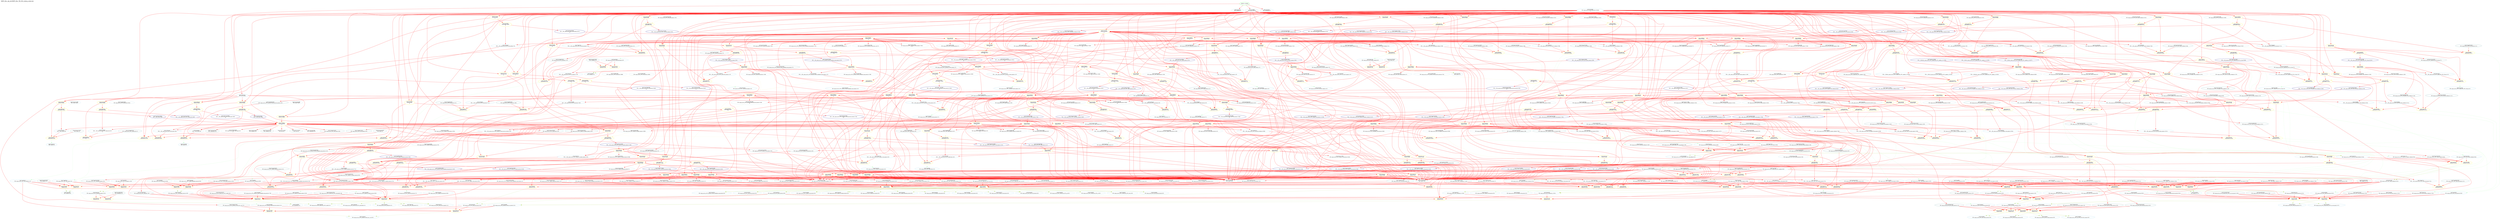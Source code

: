 digraph v3graph {
	graph	[label="MIPS_Bus_obj_dir/MIPS_Bus_TB_059_orderg_order.dot",
		 labelloc=t, labeljust=l,
		 //size="7.5,10",
		 rankdir=TB];
	n0x55573e53ced0_0	[fontsize=8 label="0x55573e548a90 POST\n TOP->mips_cpu_bus__DOT__internal_clk r1 f3", color=CadetBlue];
	n0x55573e53ced0_1	[fontsize=8 label="0x55573e544210 POST\n TOP->write r1 f4", color=CadetBlue];
	n0x55573e53ced0_2	[fontsize=8 label="0x55573e52d4d0 POST\n TOP->read r1 f4", color=CadetBlue];
	n0x55573e53ced0_3	[fontsize=8 label="0x55573e53b620 POST\n TOP->writedata r1 f8", color=CadetBlue];
	n0x55573e53ced0_4	[fontsize=8 label="0x55573e5357f0 POST\n TOP->active r1 f8", color=CadetBlue];
	n0x55573e53ced0_5	[fontsize=8 label="0x55573e533f90 POST\n TOP->byteenable r1 f8", color=CadetBlue];
	n0x55573e53ced0_6	[fontsize=8 label="0x55573e535b90 POST\n TOP->address r1 f12", color=CadetBlue];
	n0x55573e53ced0_7	[fontsize=8 label="0x55573e551250 POST\n TOP->mips_cpu_bus__DOT__HALT_writeback r1 f12", color=CadetBlue];
	n0x55573e53ced0_8	[fontsize=8 label="0x55573e550b50 POST\n TOP->mips_cpu_bus__DOT__write_data_memory r1 f12", color=CadetBlue];
	n0x55573e53ced0_9	[fontsize=8 label="0x55573e535f30 POST\n TOP->register_v0 r1 f16", color=CadetBlue];
	n0x55573e53ced0_10	[fontsize=8 label="0x55573e5fa6e0 POST\n TOP->mips_cpu_bus__DOT__alu__DOT__ALU_HI_LO_output r1 f24", color=CadetBlue];
	n0x55573e53ced0_11	[fontsize=8 label="0x55573e54ea10 POST\n TOP->mips_cpu_bus__DOT__ALU_function_execute r1 f40", color=CadetBlue];
	n0x55573e53ced0_12	[fontsize=8 label="0x55573e650cf0 POST\n TOP->mips_cpu_bus__DOT__hazard_unit__DOT__lwstall r1 f48", color=CadetBlue];
	n0x55573e53ced0_13	[fontsize=8 label="0x55573e650e50 POST\n TOP->mips_cpu_bus__DOT__hazard_unit__DOT__branchstall r1 f48", color=CadetBlue];
	n0x55573e53ced0_14	[fontsize=8 label="0x55573e54f1f0 POST\n TOP->mips_cpu_bus__DOT__src_A_execute r1 f94", color=CadetBlue];
	n0x55573e53ced0_15	[fontsize=8 label="0x55573e54e310 POST\n TOP->mips_cpu_bus__DOT__comparator_1 r1 f100", color=CadetBlue];
	n0x55573e53ced0_16	[fontsize=8 label="0x55573e54e3f0 POST\n TOP->mips_cpu_bus__DOT__comparator_2 r1 f100", color=CadetBlue];
	n0x55573e53ced0_17	[fontsize=8 label="0x55573e5f19f0 POST\n TOP->mips_cpu_bus__DOT__alu_input_mux__DOT__src_mux_input_0 r1 f108", color=CadetBlue];
	n0x55573e53ced0_18	[fontsize=8 label="0x55573e54f490 POST\n TOP->mips_cpu_bus__DOT__src_B_ALU_execute r1 f108", color=CadetBlue];
	n0x55573e53ced0_19	[fontsize=8 label="0x55573e54f2d0 POST\n TOP->mips_cpu_bus__DOT__src_B_execute r1 f112", color=CadetBlue];
	n0x55573e53ced0_20	[fontsize=8 label="0x55573e54fd50 POST\n TOP->mips_cpu_bus__DOT__program_counter_plus_four_execute r1 f112", color=CadetBlue];
	n0x55573e53ced0_21	[fontsize=8 label="0x55573e54fb90 POST\n TOP->mips_cpu_bus__DOT__sign_imm_execute r1 f112", color=CadetBlue];
	n0x55573e53ced0_22	[fontsize=8 label="0x55573e54e930 POST\n TOP->mips_cpu_bus__DOT__ALU_src_B_execute r1 f112", color=CadetBlue];
	n0x55573e53ced0_23	[fontsize=8 label="0x55573e54e5b0 POST\n TOP->mips_cpu_bus__DOT__register_destination_execute r1 f112", color=CadetBlue];
	n0x55573e53ced0_24	[fontsize=8 label="0x55573e54fab0 POST\n TOP->mips_cpu_bus__DOT__Rd_execute r1 f112", color=CadetBlue];
	n0x55573e53ced0_25	[fontsize=8 label="0x55573e552050 POST\n TOP->mips_cpu_bus__DOT__forward_A_execute r1 f202", color=CadetBlue];
	n0x55573e53ced0_26	[fontsize=8 label="0x55573e54f8f0 POST\n TOP->mips_cpu_bus__DOT__Rs_execute r1 f206", color=CadetBlue];
	n0x55573e53ced0_27	[fontsize=8 label="0x55573e552130 POST\n TOP->mips_cpu_bus__DOT__forward_B_execute r1 f238", color=CadetBlue];
	n0x55573e53ced0_28	[fontsize=8 label="0x55573e550b50 PRE\n TOP->mips_cpu_bus__DOT__write_data_memory r1 f251", color=lightblue];
	n0x55573e53ced0_29	[fontsize=8 label="0x55573e586290 POST\n TOP->mips_cpu_bus__DOT__control_unit__DOT__op r1 f272", color=CadetBlue];
	n0x55573e53ced0_30	[fontsize=8 label="0x55573e5863b0 POST\n TOP->mips_cpu_bus__DOT__control_unit__DOT__rt r1 f272", color=CadetBlue];
	n0x55573e53ced0_31	[fontsize=8 label="0x55573e5864d0 POST\n TOP->mips_cpu_bus__DOT__control_unit__DOT__funct r1 f272", color=CadetBlue];
	n0x55573e53ced0_32	[fontsize=8 label="0x55573e549510 POST\n TOP->mips_cpu_bus__DOT__branch_decode r1 f272", color=CadetBlue];
	n0x55573e53ced0_33	[fontsize=8 label="0x55573e54f9d0 POST\n TOP->mips_cpu_bus__DOT__Rt_execute r1 f398", color=CadetBlue];
	n0x55573e53ced0_34	[fontsize=8 label="0x55573e575830 POST\n TOP->mips_cpu_bus__DOT__register_file__DOT__registers r1 f442", color=CadetBlue];
	n0x55573e53ced0_35	[fontsize=8 label="0x55573e551170 POST\n TOP->mips_cpu_bus__DOT__memory_to_register_writeback r1 f444", color=CadetBlue];
	n0x55573e53ced0_36	[fontsize=8 label="0x55573e551950 POST\n TOP->mips_cpu_bus__DOT__ALU_output_writeback r1 f444", color=CadetBlue];
	n0x55573e53ced0_37	[fontsize=8 label="0x55573e54ef50 POST\n TOP->mips_cpu_bus__DOT__using_HI_LO_execute r1 f444", color=CadetBlue];
	n0x55573e53ced0_38	[fontsize=8 label="0x55573e54fb90 PRE\n TOP->mips_cpu_bus__DOT__sign_imm_execute r1 f469", color=lightblue];
	n0x55573e53ced0_39	[fontsize=8 label="0x55573e54ea10 PRE\n TOP->mips_cpu_bus__DOT__ALU_function_execute r1 f561", color=lightblue];
	n0x55573e53ced0_40	[fontsize=8 label="0x55573e54e930 PRE\n TOP->mips_cpu_bus__DOT__ALU_src_B_execute r1 f705", color=lightblue];
	n0x55573e53ced0_41	[fontsize=8 label="0x55573e54e5b0 PRE\n TOP->mips_cpu_bus__DOT__register_destination_execute r1 f705", color=lightblue];
	n0x55573e53ced0_42	[fontsize=8 label="0x55573e54fd50 PRE\n TOP->mips_cpu_bus__DOT__program_counter_plus_four_execute r1 f740", color=lightblue];
	n0x55573e53ced0_43	[fontsize=8 label="0x55573e551250 PRE\n TOP->mips_cpu_bus__DOT__HALT_writeback r1 f859", color=lightblue];
	n0x55573e53ced0_44	[fontsize=8 label="0x55573e551b10 POST\n TOP->mips_cpu_bus__DOT__read_data_writeback_filtered r1 f902", color=CadetBlue];
	n0x55573e53ced0_45	[fontsize=8 label="0x55573e625840 POST\n TOP->mips_cpu_bus__DOT__memory_filter__DOT__temp_filtered r1 f902", color=CadetBlue];
	n0x55573e53ced0_46	[fontsize=8 label="0x55573e551a30 POST\n TOP->mips_cpu_bus__DOT__read_data_writeback r1 f906", color=CadetBlue];
	n0x55573e53ced0_47	[fontsize=8 label="0x55573e5514f0 POST\n TOP->mips_cpu_bus__DOT__src_A_ALU_writeback r1 f906", color=CadetBlue];
	n0x55573e53ced0_48	[fontsize=8 label="0x55573e551410 POST\n TOP->mips_cpu_bus__DOT__byteenable_writeback r1 f906", color=CadetBlue];
	n0x55573e53ced0_49	[fontsize=8 label="0x55573e551330 POST\n TOP->mips_cpu_bus__DOT__op_writeback r1 f906", color=CadetBlue];
	n0x55573e53ced0_50	[fontsize=8 label="0x55573e54ef50 PRE\n TOP->mips_cpu_bus__DOT__using_HI_LO_execute r1 f1373", color=lightblue];
	n0x55573e53ced0_51	[fontsize=8 label="0x55573e551170 PRE\n TOP->mips_cpu_bus__DOT__memory_to_register_writeback r1 f1921", color=lightblue];
	n0x55573e53ced0_52	[fontsize=8 label="0x55573e551410 PRE\n TOP->mips_cpu_bus__DOT__byteenable_writeback r1 f1959", color=lightblue];
	n0x55573e53ced0_53	[fontsize=8 label="0x55573e5514f0 PRE\n TOP->mips_cpu_bus__DOT__src_A_ALU_writeback r1 f2152", color=lightblue];
	n0x55573e53ced0_54	[fontsize=8 label="0x55573e551950 PRE\n TOP->mips_cpu_bus__DOT__ALU_output_writeback r1 f2514", color=lightblue];
	n0x55573e53ced0_55	[fontsize=8 label="0x55573e54f1f0 PRE\n TOP->mips_cpu_bus__DOT__src_A_execute r1 f3705", color=lightblue];
	n0x55573e53ced0_56	[fontsize=8 label="0x55573e548a90 PRE\n TOP->mips_cpu_bus__DOT__internal_clk r1 f3814", color=lightblue];
	n0x55573e53ced0_57	[fontsize=8 label="0x55573e544210 PRE\n TOP->write r1 f3815", color=lightblue];
	n0x55573e53ced0_58	[fontsize=8 label="0x55573e52d4d0 PRE\n TOP->read r1 f3815", color=lightblue];
	n0x55573e53ced0_59	[fontsize=8 label="0x55573e54f2d0 PRE\n TOP->mips_cpu_bus__DOT__src_B_execute r1 f4065", color=lightblue];
	n0x55573e53ced0_60	[fontsize=8 label="0x55573e551a30 PRE\n TOP->mips_cpu_bus__DOT__read_data_writeback r1 f4717", color=lightblue];
	n0x55573e53ced0_61	[fontsize=8 label="0x55573e54fab0 PRE\n TOP->mips_cpu_bus__DOT__Rd_execute r1 f6296", color=lightblue];
	n0x55573e53ced0_62	[fontsize=8 label="0x55573e54f8f0 PRE\n TOP->mips_cpu_bus__DOT__Rs_execute r1 f6484", color=lightblue];
	n0x55573e53ced0_63	[fontsize=8 label="0x55573e54f9d0 PRE\n TOP->mips_cpu_bus__DOT__Rt_execute r1 f6868", color=lightblue];
	n0x55573e53ced0_64	[fontsize=8 label="0x55573e551330 PRE\n TOP->mips_cpu_bus__DOT__op_writeback r1 f8230", color=lightblue];
	n0x55573e53ced0_65	[fontsize=8 label="0x55573e92c210 PORD\n TOP->__Vdlyvval__mips_cpu_bus__DOT__register_file__DOT__registers__v0 r1 f9769", color=NavyBlue];
	n0x55573e53ced0_66	[fontsize=8 label="0x55573e934cc0 PORD\n TOP->__Vdlyvdim0__mips_cpu_bus__DOT__register_file__DOT__registers__v0 r1 f9769", color=NavyBlue];
	n0x55573e53ced0_67	[fontsize=8 label="0x55573e548a90\n TOP->mips_cpu_bus__DOT__internal_clk r1 f259506\n c4", color=skyblue];
	n68	[fontsize=8 label="*INPUTS* r1 f289390", color=green];
	n0x55573e53ced0_69	[fontsize=8 label="0x55573e5334a0\n TOP->waitrequest r2 f1", color=skyblue];
	n0x55573e53ced0_70	[fontsize=8 label="0x55573e541630\n TOP->readdata r2 f1", color=skyblue];
	n0x55573e53ced0_71	[fontsize=8 label="0x55573e92f7a0\n ACTIVE r2 f2819", color=yellow];
	n0x55573e53ced0_72	[fontsize=8 label="0x55573e9104a0\n ACTIVE r2 f3143", color=yellow];
	n0x55573e53ced0_73	[fontsize=8 label="0x55573e940fc0\n ACTIVE r2 f10658", color=yellow];
	n0x55573e53ced0_74	[fontsize=8 label="0x55573debf1c0\n ACTIVE r2 f15704", color=yellow];
	n0x55573e53ced0_75	[fontsize=8 label="0x55573e537510\n TOP->clk r2 f30652", color=skyblue];
	n0x55573e53ced0_76	[fontsize=8 label="0x55573e52fdf0\n TOP->reset r2 f258736", color=skyblue];
	n0x55573e53ced0_77	[fontsize=8 label="0x55573e93e5f0\n ACTIVE r3 f131", color=yellow];
	n0x55573e53ced0_78	[fontsize=8 label="0x55573e95b5d0\n ACTIVE r3 f223", color=yellow];
	n0x55573e53ced0_79	[fontsize=8 label="0x55573e93c990\n ACTIVE r3 f265", color=yellow];
	n0x55573e53ced0_80	[fontsize=8 label="0x55573e93e980\n ACTIVE r3 f307\n c4", color=yellow];
	n0x55573e53ced0_81	[fontsize=8 label="0x55573e959150\n ACTIVE r3 f366", color=yellow];
	n0x55573e53ced0_82	[fontsize=8 label="0x55573e93d640\n ACTIVE r3 f427", color=yellow];
	n0x55573e53ced0_83	[fontsize=8 label="0x55573e949790\n ACTIVE r3 f481", color=yellow];
	n0x55573e53ced0_84	[fontsize=8 label="0x55573e941b90\n ACTIVE r3 f495", color=yellow];
	n0x55573e53ced0_85	[fontsize=8 label="0x55573e911210\n ACTIVE r3 f495", color=yellow];
	n0x55573e53ced0_86	[fontsize=8 label="0x55573e9d9b00\n ACTIVE r3 f495", color=yellow];
	n0x55573e53ced0_87	[fontsize=8 label="0x55573e9145c0\n ACTIVE r3 f495", color=yellow];
	n0x55573e53ced0_88	[fontsize=8 label="0x55573e93f4b0\n ACTIVE r3 f583", color=yellow];
	n0x55573e53ced0_89	[fontsize=8 label="0x55573e90fc90\n ACTIVE r3 f587", color=yellow];
	n0x55573e53ced0_90	[fontsize=8 label="0x55573e914370\n ACTIVE r3 f603", color=yellow];
	n0x55573e53ced0_91	[fontsize=8 label="0x55573e926cc0\n ACTIVE r3 f626", color=yellow];
	n0x55573e53ced0_92	[fontsize=8 label="0x55573e957c20\n ACTIVE r3 f626", color=yellow];
	n0x55573e53ced0_93	[fontsize=8 label="0x55573e93ff20\n ACTIVE r3 f639", color=yellow];
	n0x55573e53ced0_94	[fontsize=8 label="0x55573e910630\n ACTIVE r3 f639", color=yellow];
	n0x55573e53ced0_95	[fontsize=8 label="0x55573e95d140\n ACTIVE r3 f639", color=yellow];
	n0x55573e53ced0_96	[fontsize=8 label="0x55573e959cd0\n ACTIVE r3 f718", color=yellow];
	n0x55573e53ced0_97	[fontsize=8 label="0x55573e932230\n ACTIVE r3 f770", color=yellow];
	n0x55573e53ced0_98	[fontsize=8 label="0x55573e916390\n ACTIVE r3 f819", color=yellow];
	n0x55573e53ced0_99	[fontsize=8 label="0x55573e9da550\n ACTIVE r3 f819", color=yellow];
	n0x55573e53ced0_100	[fontsize=8 label="0x55573e94bab0\n ACTIVE r3 f828", color=yellow];
	n0x55573e53ced0_101	[fontsize=8 label="0x55573e917330\n ACTIVE r3 f854\n c4", color=yellow];
	n0x55573e53ced0_102	[fontsize=8 label="0x55573e95ced0\n ACTIVE r3 f873", color=yellow];
	n0x55573e53ced0_103	[fontsize=8 label="0x55573e956f70\n ACTIVE r3 f914", color=yellow];
	n0x55573e53ced0_104	[fontsize=8 label="0x55573e94c7c0\n ACTIVE r3 f936", color=yellow];
	n0x55573e53ced0_105	[fontsize=8 label="0x55573e932f00\n ACTIVE r3 f1232", color=yellow];
	n0x55573e53ced0_106	[fontsize=8 label="0x55573e925340\n ACTIVE r3 f1340", color=yellow];
	n0x55573e53ced0_107	[fontsize=8 label="0x55573e94a440\n ACTIVE r3 f1507", color=yellow];
	n0x55573e53ced0_108	[fontsize=8 label="0x55573e952d90\n ACTIVE r3 f1819", color=yellow];
	n0x55573e53ced0_109	[fontsize=8 label="0x55573e951480\n ACTIVE r3 f1969", color=yellow];
	n0x55573e53ced0_110	[fontsize=8 label="0x55573e9507b0\n ACTIVE r3 f2185", color=yellow];
	n0x55573e53ced0_111	[fontsize=8 label="0x55573e926010\n ACTIVE r3 f2353", color=yellow];
	n0x55573e53ced0_112	[fontsize=8 label="0x55573e94fae0\n ACTIVE r3 f2367", color=yellow];
	n0x55573e53ced0_113	[fontsize=8 label="0x55573e933bd0\n ACTIVE r3 f2690", color=yellow];
	n0x55573e53ced0_114	[fontsize=8 label="0x55573e9dac10\n ACTIVE r3 f2867", color=yellow];
	n0x55573e53ced0_115	[fontsize=8 label="0x55573e94e140\n ACTIVE r3 f2960", color=yellow];
	n0x55573e53ced0_116	[fontsize=8 label="0x55573e9db8c0\n ACTIVE r3 f3060", color=yellow];
	n0x55573e53ced0_117	[fontsize=8 label="0x55573e954b40\n ACTIVE r3 f3801", color=yellow];
	n0x55573e53ced0_118	[fontsize=8 label="0x55573e7b3b00\n ACTIVE r3 f3808", color=yellow];
	n0x55573e53ced0_119	[fontsize=8 label="0x55573e914b40\n ACTIVE r3 f3819", color=yellow];
	n0x55573e53ced0_120	[fontsize=8 label="0x55573e928c30\n ACTIVE r3 f3821", color=yellow];
	n0x55573e53ced0_121	[fontsize=8 label="0x55573e92ba60\n ACTIVE r3 f3821", color=yellow];
	n0x55573e53ced0_122	[fontsize=8 label="0x55573e94d490\n ACTIVE r3 f3852", color=yellow];
	n0x55573e53ced0_123	[fontsize=8 label="0x55573e90d130\n ACTIVE r3 f3900", color=yellow];
	n0x55573e53ced0_124	[fontsize=8 label="0x55573e94ee10\n ACTIVE r3 f4141", color=yellow];
	n0x55573e53ced0_125	[fontsize=8 label="0x55573e90f040\n ACTIVE r3 f4179", color=yellow];
	n0x55573e53ced0_126	[fontsize=8 label="0x55573e918820\n ACTIVE r3 f5625", color=yellow];
	n0x55573e53ced0_127	[fontsize=8 label="0x55573e924380\n ACTIVE r3 f5857", color=yellow];
	n0x55573e53ced0_128	[fontsize=8 label="0x55573e916840\n ACTIVE r3 f6086\n c4", color=yellow];
	n0x55573e53ced0_129	[fontsize=8 label="0x55573e95a920\n ACTIVE r3 f6301\n c4", color=yellow];
	n0x55573e53ced0_130	[fontsize=8 label="0x55573e953f70\n ACTIVE r3 f6395\n c4", color=yellow];
	n0x55573e53ced0_131	[fontsize=8 label="0x55573e9d97d0\n ACTIVE r3 f6410\n c4", color=yellow];
	n0x55573e53ced0_132	[fontsize=8 label="0x55573e927990\n ACTIVE r3 f6526\n c4", color=yellow];
	n0x55573e53ced0_133	[fontsize=8 label="0x55573e946e40\n ACTIVE r3 f6692\n c4", color=yellow];
	n0x55573e53ced0_134	[fontsize=8 label="0x55573e912310\n ACTIVE r3 f7268\n c4", color=yellow];
	n0x55573e53ced0_135	[fontsize=8 label="0x55573e95c220\n ACTIVE r3 f9138\n c4", color=yellow];
	n0x55573e53ced0_136	[fontsize=8 label="0x55573e7c1d50\n ACTIVE r3 f9838\n c4", color=yellow];
	n0x55573e53ced0_137	[fontsize=8 label="0x55573e931e90\n ASSIGNPRE r3 f10215", color=yellow];
	n0x55573e53ced0_138	[fontsize=8 label="0x55573e7b3c80\n ACTIVE r3 f103553\n c4", color=yellow];
	n0x55573e53ced0_139	[fontsize=8 label="0x55573e93c560\n ASSIGNPRE r4 f251", color=yellow];
	n0x55573e53ced0_140	[fontsize=8 label="0x55573e93a2e0\n ASSIGNPRE r4 f469", color=yellow];
	n0x55573e53ced0_141	[fontsize=8 label="0x55573e913f00\n ASSIGNPRE r4 f561", color=yellow];
	n0x55573e53ced0_142	[fontsize=8 label="0x55573e915f60\n ASSIGNPRE r4 f705", color=yellow];
	n0x55573e53ced0_143	[fontsize=8 label="0x55573e9da330\n ASSIGNPRE r4 f705", color=yellow];
	n0x55573e53ced0_144	[fontsize=8 label="0x55573e916f30\n ASSIGNPRE r4 f740\n c4", color=yellow];
	n0x55573e53ced0_145	[fontsize=8 label="0x55573e95caa0\n ASSIGNPRE r4 f859", color=yellow];
	n0x55573e53ced0_146	[fontsize=8 label="0x55573e952950\n ASSIGNPRE r4 f1373", color=yellow];
	n0x55573e53ced0_147	[fontsize=8 label="0x55573e94f6a0\n ASSIGNPRE r4 f1921", color=yellow];
	n0x55573e53ced0_148	[fontsize=8 label="0x55573e9da7e0\n ASSIGNPRE r4 f1959", color=yellow];
	n0x55573e53ced0_149	[fontsize=8 label="0x55573e9db490\n ASSIGNPRE r4 f2152", color=yellow];
	n0x55573e53ced0_150	[fontsize=8 label="0x55573e94dd10\n ASSIGNPRE r4 f2514", color=yellow];
	n0x55573e53ced0_151	[fontsize=8 label="0x55573e954710\n ASSIGNPRE r4 f3705", color=yellow];
	n0x55573e53ced0_152	[fontsize=8 label="0x55573e929650\n ASSIGNPRE r4 f3814", color=yellow];
	n0x55573e53ced0_153	[fontsize=8 label="0x55573e90ba60\n ASSIGNPRE r4 f3815", color=yellow];
	n0x55573e53ced0_154	[fontsize=8 label="0x55573e931390\n ASSIGNPRE r4 f3815", color=yellow];
	n0x55573e53ced0_155	[fontsize=8 label="0x55573e924da0\n ASSIGNPRE r4 f3854\n c4", color=yellow];
	n0x55573e53ced0_156	[fontsize=8 label="0x55573e90ec10\n ASSIGNPRE r4 f4065", color=yellow];
	n0x55573e53ced0_157	[fontsize=8 label="0x55573e92a190\n ASSIGNPRE r4 f4717", color=yellow];
	n0x55573e53ced0_158	[fontsize=8 label="0x55573e9d93b0\n ASSIGNPRE r4 f6296\n c4", color=yellow];
	n0x55573e53ced0_159	[fontsize=8 label="0x55573e946a20\n ASSIGNPRE r4 f6484\n c4", color=yellow];
	n0x55573e53ced0_160	[fontsize=8 label="0x55573e919aa0\n ASSIGNPRE r4 f6868\n c4", color=yellow];
	n0x55573e53ced0_161	[fontsize=8 label="0x55573e95be00\n ASSIGNPRE r4 f8230\n c4", color=yellow];
	n0x55573e53ced0_162	[fontsize=8 label="0x55573e93ee60 PORD\n TOP->__Vdlyvset__mips_cpu_bus__DOT__register_file__DOT__registers__v0 r4 f9770", color=NavyBlue];
	n0x55573e53ced0_163	[fontsize=8 label="0x55573e9288e0\n ASSIGNPRE r4 f9806\n c4", color=yellow];
	n0x55573e53ced0_164	[fontsize=8 label="0x55573e910140 PORD\n TOP->__Vdly__mips_cpu_bus__DOT__write_data_memory r5 f235", color=NavyBlue];
	n0x55573e53ced0_165	[fontsize=8 label="0x55573e947250 PORD\n TOP->__Vdly__mips_cpu_bus__DOT__sign_imm_execute r5 f353", color=NavyBlue];
	n0x55573e53ced0_166	[fontsize=8 label="0x55573e912760 PORD\n TOP->__Vdly__mips_cpu_bus__DOT__ALU_function_execute r5 f517", color=NavyBlue];
	n0x55573e53ced0_167	[fontsize=8 label="0x55573e9d9f50 PORD\n TOP->__Vdly__mips_cpu_bus__DOT__register_destination_execute r5 f589", color=NavyBlue];
	n0x55573e53ced0_168	[fontsize=8 label="0x55573e915b90 PORD\n TOP->__Vdly__mips_cpu_bus__DOT__ALU_src_B_execute r5 f589", color=NavyBlue];
	n0x55573e53ced0_169	[fontsize=8 label="0x55573e916bd0 PORD\n TOP->__Vdly__mips_cpu_bus__DOT__program_counter_plus_four_execute r5 f624\n c4", color=NavyBlue];
	n0x55573e53ced0_170	[fontsize=8 label="0x55573e95c6d0 PORD\n TOP->__Vdly__mips_cpu_bus__DOT__HALT_writeback r5 f843", color=NavyBlue];
	n0x55573e53ced0_171	[fontsize=8 label="0x55573e941fe0 PORD\n TOP->__Vdly__mips_cpu_bus__DOT__using_HI_LO_execute r5 f925", color=NavyBlue];
	n0x55573e53ced0_172	[fontsize=8 label="0x55573e951930 PORD\n TOP->__Vdly__mips_cpu_bus__DOT__byteenable_writeback r5 f1049", color=NavyBlue];
	n0x55573e53ced0_173	[fontsize=8 label="0x55573e9db0c0 PORD\n TOP->__Vdly__mips_cpu_bus__DOT__src_A_ALU_writeback r5 f1242", color=NavyBlue];
	n0x55573e53ced0_174	[fontsize=8 label="0x55573e94f2c0 PORD\n TOP->__Vdly__mips_cpu_bus__DOT__memory_to_register_writeback r5 f1473", color=NavyBlue];
	n0x55573e53ced0_175	[fontsize=8 label="0x55573e94d940 PORD\n TOP->__Vdly__mips_cpu_bus__DOT__ALU_output_writeback r5 f2066", color=NavyBlue];
	n0x55573e53ced0_176	[fontsize=8 label="0x55573e917a00 PORD\n TOP->__Vdly__mips_cpu_bus__DOT__src_A_execute r5 f3607", color=NavyBlue];
	n0x55573e53ced0_177	[fontsize=8 label="0x55573e90af00 PORD\n TOP->__Vdly__read r5 f3807", color=NavyBlue];
	n0x55573e53ced0_178	[fontsize=8 label="0x55573e92bb50 PORD\n TOP->__Vdly__write r5 f3807", color=NavyBlue];
	n0x55573e53ced0_179	[fontsize=8 label="0x55573e924470 PORD\n TOP->__Vdly__mips_cpu_bus__DOT__read_data_writeback r5 f3807", color=NavyBlue];
	n0x55573e53ced0_180	[fontsize=8 label="0x55573e918910 PORD\n TOP->__Vdly__mips_cpu_bus__DOT__internal_clk r5 f3807", color=NavyBlue];
	n0x55573e53ced0_181	[fontsize=8 label="0x55573e914c30 PORD\n TOP->__Vdly__mips_cpu_bus__DOT__fetch_state r5 f3807\n c4", color=NavyBlue];
	n0x55573e53ced0_182	[fontsize=8 label="0x55573e90e840 PORD\n TOP->__Vdly__mips_cpu_bus__DOT__src_B_execute r5 f3949", color=NavyBlue];
	n0x55573e53ced0_183	[fontsize=8 label="0x55573e9596c0 PORD\n TOP->__Vdly__mips_cpu_bus__DOT__Rd_execute r5 f6180\n c4", color=NavyBlue];
	n0x55573e53ced0_184	[fontsize=8 label="0x55573e946670 PORD\n TOP->__Vdly__mips_cpu_bus__DOT__Rs_execute r5 f6274\n c4", color=NavyBlue];
	n0x55573e53ced0_185	[fontsize=8 label="0x55573e9196f0 PORD\n TOP->__Vdly__mips_cpu_bus__DOT__Rt_execute r5 f6466\n c4", color=NavyBlue];
	n0x55573e53ced0_186	[fontsize=8 label="0x55573e95ba50 PORD\n TOP->__Vdly__mips_cpu_bus__DOT__op_writeback r5 f7320\n c4", color=NavyBlue];
	n0x55573e53ced0_187	[fontsize=8 label="0x55573e85d500\n ALWAYS r5 f9769", color=yellow];
	n0x55573e53ced0_188	[fontsize=8 label="0x55573e942ad0 PORD\n TOP->__Vdly__mips_cpu_bus__DOT__instr_address r5 f9773\n c4", color=NavyBlue];
	n0x55573e53ced0_189	[fontsize=8 label="0x55573e5516b0 PRE\n TOP->mips_cpu_bus__DOT__result_writeback r6 f1", color=lightblue];
	n0x55573e53ced0_190	[fontsize=8 label="0x55573e847800\n ALWAYS r6 f234", color=yellow];
	n0x55573e53ced0_191	[fontsize=8 label="0x55573e86a7d0\n ALWAYS r6 f352", color=yellow];
	n0x55573e53ced0_192	[fontsize=8 label="0x55573e5516b0 POST\n TOP->mips_cpu_bus__DOT__result_writeback r6 f441", color=CadetBlue];
	n0x55573e53ced0_193	[fontsize=8 label="0x55573e92c210\n TOP->__Vdlyvval__mips_cpu_bus__DOT__register_file__DOT__registers__v0 r6 f443", color=skyblue];
	n0x55573e53ced0_194	[fontsize=8 label="0x55573e934cc0\n TOP->__Vdlyvdim0__mips_cpu_bus__DOT__register_file__DOT__registers__v0 r6 f443", color=skyblue];
	n0x55573e53ced0_195	[fontsize=8 label="0x55573e93ee60\n TOP->__Vdlyvset__mips_cpu_bus__DOT__register_file__DOT__registers__v0 r6 f444", color=skyblue];
	n0x55573e53ced0_196	[fontsize=8 label="0x55573e550ed0 POST\n TOP->mips_cpu_bus__DOT__register_write_writeback r6 f445", color=CadetBlue];
	n0x55573e53ced0_197	[fontsize=8 label="0x55573e5515d0 POST\n TOP->mips_cpu_bus__DOT__write_register_writeback r6 f461", color=CadetBlue];
	n0x55573e53ced0_198	[fontsize=8 label="0x55573e86b8d0\n ALWAYS r6 f516", color=yellow];
	n0x55573e53ced0_199	[fontsize=8 label="0x55573e86b250\n ALWAYS r6 f588", color=yellow];
	n0x55573e53ced0_200	[fontsize=8 label="0x55573e86abd0\n ALWAYS r6 f588", color=yellow];
	n0x55573e53ced0_201	[fontsize=8 label="0x55573e86a010\n ALWAYS r6 f623\n c4", color=yellow];
	n0x55573e53ced0_202	[fontsize=8 label="0x55573e88ed30\n ALWAYS r6 f842", color=yellow];
	n0x55573e53ced0_203	[fontsize=8 label="0x55573e86a310\n ALWAYS r6 f924", color=yellow];
	n0x55573e53ced0_204	[fontsize=8 label="0x55573e88de30\n ALWAYS r6 f1048", color=yellow];
	n0x55573e53ced0_205	[fontsize=8 label="0x55573e886680\n ALWAYS r6 f1241", color=yellow];
	n0x55573e53ced0_206	[fontsize=8 label="0x55573e88e2b0\n ALWAYS r6 f1472", color=yellow];
	n0x55573e53ced0_207	[fontsize=8 label="0x55573e88e5b0\n ALWAYS r6 f2065", color=yellow];
	n0x55573e53ced0_208	[fontsize=8 label="0x55573e5515d0 PRE\n TOP->mips_cpu_bus__DOT__write_register_writeback r6 f3391", color=lightblue];
	n0x55573e53ced0_209	[fontsize=8 label="0x55573e869cc0\n ALWAYS r6 f3606", color=yellow];
	n0x55573e53ced0_210	[fontsize=8 label="0x55573e550ed0 PRE\n TOP->mips_cpu_bus__DOT__register_write_writeback r6 f3696", color=lightblue];
	n0x55573e53ced0_211	[fontsize=8 label="0x55573e869b40\n ALWAYS r6 f3948", color=yellow];
	n0x55573e53ced0_212	[fontsize=8 label="0x55573e86bc10\n ALWAYS r6 f6179\n c4", color=yellow];
	n0x55573e53ced0_213	[fontsize=8 label="0x55573e86a970\n ALWAYS r6 f6273\n c4", color=yellow];
	n0x55573e53ced0_214	[fontsize=8 label="0x55573e86ba70\n ALWAYS r6 f6465\n c4", color=yellow];
	n0x55573e53ced0_215	[fontsize=8 label="0x55573e88ef70\n ALWAYS r6 f7319\n c4", color=yellow];
	n0x55573e53ced0_216	[fontsize=8 label="0x55573e85fe20\n ALWAYS r6 f9772\n c4", color=yellow];
	n0x55573e53ced0_217	[fontsize=8 label="0x55573e551bf0 PRE\n TOP->mips_cpu_bus__DOT__stall_fetch r7 f1", color=lightblue];
	n0x55573e53ced0_218	[fontsize=8 label="0x55573e548e10 PRE\n TOP->mips_cpu_bus__DOT__program_counter_mux_1_out r7 f1", color=lightblue];
	n0x55573e53ced0_219	[fontsize=8 label="0x55573e5496d0 PRE\n TOP->mips_cpu_bus__DOT__ALU_function_decode r7 f1", color=lightblue];
	n0x55573e53ced0_220	[fontsize=8 label="0x55573e549430 PRE\n TOP->mips_cpu_bus__DOT__register_destination_decode r7 f1", color=lightblue];
	n0x55573e53ced0_221	[fontsize=8 label="0x55573e549350 PRE\n TOP->mips_cpu_bus__DOT__ALU_src_B_decode r7 f1", color=lightblue];
	n0x55573e53ced0_222	[fontsize=8 label="0x55573e54e230 PRE\n TOP->mips_cpu_bus__DOT__sign_imm_decode r7 f1", color=lightblue];
	n0x55573e53ced0_223	[fontsize=8 label="0x55573e54deb0 PRE\n TOP->mips_cpu_bus__DOT__register_file_output_A_decode r7 f1", color=lightblue];
	n0x55573e53ced0_224	[fontsize=8 label="0x55573e54df90 PRE\n TOP->mips_cpu_bus__DOT__register_file_output_B_decode r7 f1", color=lightblue];
	n0x55573e53ced0_225	[fontsize=8 label="0x55573e54f570 PRE\n TOP->mips_cpu_bus__DOT__write_data_execute r7 f1", color=lightblue];
	n0x55573e53ced0_226	[fontsize=8 label="0x55573e5507d0 PRE\n TOP->mips_cpu_bus__DOT__byteenable_memory r7 f1", color=lightblue];
	n0x55573e53ced0_227	[fontsize=8 label="0x55573e549890 PRE\n TOP->mips_cpu_bus__DOT__using_HI_LO_decode r7 f3", color=lightblue];
	n0x55573e53ced0_228	[fontsize=8 label="0x55573e5759f0 POST\n TOP->mips_cpu_bus__DOT__register_file__DOT__LO_reg r7 f5", color=CadetBlue];
	n0x55573e53ced0_229	[fontsize=8 label="0x55573e575910 POST\n TOP->mips_cpu_bus__DOT__register_file__DOT__HI_reg r7 f5", color=CadetBlue];
	n0x55573e53ced0_230	[fontsize=8 label="0x55573e550450 POST\n TOP->mips_cpu_bus__DOT__program_counter_multiplexer_jump_memory r7 f5", color=CadetBlue];
	n0x55573e53ced0_231	[fontsize=8 label="0x55573e550530 POST\n TOP->mips_cpu_bus__DOT__j_instruction_memory r7 f5", color=CadetBlue];
	n0x55573e53ced0_232	[fontsize=8 label="0x55573e550d10 POST\n TOP->mips_cpu_bus__DOT__j_program_counter_memory r7 f5", color=CadetBlue];
	n0x55573e53ced0_233	[fontsize=8 label="0x55573e550610 POST\n TOP->mips_cpu_bus__DOT__HALT_memory r7 f5", color=CadetBlue];
	n0x55573e53ced0_234	[fontsize=8 label="0x55573e550df0 POST\n TOP->mips_cpu_bus__DOT__src_A_ALU_memory r7 f5", color=CadetBlue];
	n0x55573e53ced0_235	[fontsize=8 label="0x55573e910140\n TOP->__Vdly__mips_cpu_bus__DOT__write_data_memory r7 f14", color=skyblue];
	n0x55573e53ced0_236	[fontsize=8 label="0x55573e95c6d0\n TOP->__Vdly__mips_cpu_bus__DOT__HALT_writeback r7 f14", color=skyblue];
	n0x55573e53ced0_237	[fontsize=8 label="0x55573e548e10 POST\n TOP->mips_cpu_bus__DOT__program_counter_mux_1_out r7 f15", color=CadetBlue];
	n0x55573e53ced0_238	[fontsize=8 label="0x55573e5507d0 POST\n TOP->mips_cpu_bus__DOT__byteenable_memory r7 f29", color=CadetBlue];
	n0x55573e53ced0_239	[fontsize=8 label="0x55573e942ad0\n TOP->__Vdly__mips_cpu_bus__DOT__instr_address r7 f32", color=skyblue];
	n0x55573e53ced0_240	[fontsize=8 label="0x55573e5506f0 POST\n TOP->mips_cpu_bus__DOT__op_memory r7 f33", color=CadetBlue];
	n0x55573e53ced0_241	[fontsize=8 label="0x55573e54e230 POST\n TOP->mips_cpu_bus__DOT__sign_imm_decode r7 f37", color=CadetBlue];
	n0x55573e53ced0_242	[fontsize=8 label="0x55573e912760\n TOP->__Vdly__mips_cpu_bus__DOT__ALU_function_execute r7 f42", color=skyblue];
	n0x55573e53ced0_243	[fontsize=8 label="0x55573e551bf0 POST\n TOP->mips_cpu_bus__DOT__stall_fetch r7 f49", color=CadetBlue];
	n0x55573e53ced0_244	[fontsize=8 label="0x55573e917a00\n TOP->__Vdly__mips_cpu_bus__DOT__src_A_execute r7 f96", color=skyblue];
	n0x55573e53ced0_245	[fontsize=8 label="0x55573e54f570 POST\n TOP->mips_cpu_bus__DOT__write_data_execute r7 f109", color=CadetBlue];
	n0x55573e53ced0_246	[fontsize=8 label="0x55573e9596c0\n TOP->__Vdly__mips_cpu_bus__DOT__Rd_execute r7 f114", color=skyblue];
	n0x55573e53ced0_247	[fontsize=8 label="0x55573e9d9f50\n TOP->__Vdly__mips_cpu_bus__DOT__register_destination_execute r7 f114", color=skyblue];
	n0x55573e53ced0_248	[fontsize=8 label="0x55573e915b90\n TOP->__Vdly__mips_cpu_bus__DOT__ALU_src_B_execute r7 f114", color=skyblue];
	n0x55573e53ced0_249	[fontsize=8 label="0x55573e947250\n TOP->__Vdly__mips_cpu_bus__DOT__sign_imm_execute r7 f114", color=skyblue];
	n0x55573e53ced0_250	[fontsize=8 label="0x55573e916bd0\n TOP->__Vdly__mips_cpu_bus__DOT__program_counter_plus_four_execute r7 f114", color=skyblue];
	n0x55573e53ced0_251	[fontsize=8 label="0x55573e90e840\n TOP->__Vdly__mips_cpu_bus__DOT__src_B_execute r7 f114", color=skyblue];
	n0x55573e53ced0_252	[fontsize=8 label="0x55573e946670\n TOP->__Vdly__mips_cpu_bus__DOT__Rs_execute r7 f208", color=skyblue];
	n0x55573e53ced0_253	[fontsize=8 label="0x55573e54deb0 POST\n TOP->mips_cpu_bus__DOT__register_file_output_A_decode r7 f211", color=CadetBlue];
	n0x55573e53ced0_254	[fontsize=8 label="0x55573e54df90 POST\n TOP->mips_cpu_bus__DOT__register_file_output_B_decode r7 f211", color=CadetBlue];
	n0x55573e53ced0_255	[fontsize=8 label="0x55573e550df0 PRE\n TOP->mips_cpu_bus__DOT__src_A_ALU_memory r7 f218", color=lightblue];
	n0x55573e53ced0_256	[fontsize=8 label="0x55573e549350 POST\n TOP->mips_cpu_bus__DOT__ALU_src_B_decode r7 f273", color=CadetBlue];
	n0x55573e53ced0_257	[fontsize=8 label="0x55573e549430 POST\n TOP->mips_cpu_bus__DOT__register_destination_decode r7 f273", color=CadetBlue];
	n0x55573e53ced0_258	[fontsize=8 label="0x55573e5496d0 POST\n TOP->mips_cpu_bus__DOT__ALU_function_decode r7 f273", color=CadetBlue];
	n0x55573e53ced0_259	[fontsize=8 label="0x55573e549890 POST\n TOP->mips_cpu_bus__DOT__using_HI_LO_decode r7 f275", color=CadetBlue];
	n0x55573e53ced0_260	[fontsize=8 label="0x55573e9196f0\n TOP->__Vdly__mips_cpu_bus__DOT__Rt_execute r7 f400", color=skyblue];
	n0x55573e53ced0_261	[fontsize=8 label="0x55573e924260\n ALWAYSPOST r7 f442", color=yellow];
	n0x55573e53ced0_262	[fontsize=8 label="0x55573e941fe0\n TOP->__Vdly__mips_cpu_bus__DOT__using_HI_LO_execute r7 f446", color=skyblue];
	n0x55573e53ced0_263	[fontsize=8 label="0x55573e94d940\n TOP->__Vdly__mips_cpu_bus__DOT__ALU_output_writeback r7 f446", color=skyblue];
	n0x55573e53ced0_264	[fontsize=8 label="0x55573e94f2c0\n TOP->__Vdly__mips_cpu_bus__DOT__memory_to_register_writeback r7 f446", color=skyblue];
	n0x55573e53ced0_265	[fontsize=8 label="0x55573e5508b0 POST\n TOP->mips_cpu_bus__DOT__ALU_output_memory r7 f460", color=CadetBlue];
	n0x55573e53ced0_266	[fontsize=8 label="0x55573e550530 PRE\n TOP->mips_cpu_bus__DOT__j_instruction_memory r7 f621", color=lightblue];
	n0x55573e53ced0_267	[fontsize=8 label="0x55573e550610 PRE\n TOP->mips_cpu_bus__DOT__HALT_memory r7 f713", color=lightblue];
	n0x55573e53ced0_268	[fontsize=8 label="0x55573e550450 PRE\n TOP->mips_cpu_bus__DOT__program_counter_multiplexer_jump_memory r7 f765", color=lightblue];
	n0x55573e53ced0_269	[fontsize=8 label="0x55573e95ba50\n TOP->__Vdly__mips_cpu_bus__DOT__op_writeback r7 f908", color=skyblue];
	n0x55573e53ced0_270	[fontsize=8 label="0x55573e951930\n TOP->__Vdly__mips_cpu_bus__DOT__byteenable_writeback r7 f908", color=skyblue];
	n0x55573e53ced0_271	[fontsize=8 label="0x55573e9db0c0\n TOP->__Vdly__mips_cpu_bus__DOT__src_A_ALU_writeback r7 f908", color=skyblue];
	n0x55573e53ced0_272	[fontsize=8 label="0x55573e5508b0 PRE\n TOP->mips_cpu_bus__DOT__ALU_output_memory r7 f1049", color=lightblue];
	n0x55573e53ced0_273	[fontsize=8 label="0x55573e5759f0 PRE\n TOP->mips_cpu_bus__DOT__register_file__DOT__LO_reg r7 f2815", color=lightblue];
	n0x55573e53ced0_274	[fontsize=8 label="0x55573e575910 PRE\n TOP->mips_cpu_bus__DOT__register_file__DOT__HI_reg r7 f3139", color=lightblue];
	n0x55573e53ced0_275	[fontsize=8 label="0x55573e94d050\n ASSIGNPRE r7 f3390", color=yellow];
	n0x55573e53ced0_276	[fontsize=8 label="0x55573e94e9d0\n ASSIGNPRE r7 f3695", color=yellow];
	n0x55573e53ced0_277	[fontsize=8 label="0x55573e5506f0 PRE\n TOP->mips_cpu_bus__DOT__op_memory r7 f6268\n c4", color=lightblue];
	n0x55573e53ced0_278	[fontsize=8 label="0x55573e550d10 PRE\n TOP->mips_cpu_bus__DOT__j_program_counter_memory r7 f6521\n c4", color=lightblue];
	n0x55573e53ced0_279	[fontsize=8 label="0x55573e95ce10\n ASSIGNPOST r8 f12", color=yellow];
	n0x55573e53ced0_280	[fontsize=8 label="0x55573e93c8d0\n ASSIGNPOST r8 f12", color=yellow];
	n0x55573e53ced0_281	[fontsize=8 label="0x55573e9142b0\n ASSIGNPOST r8 f40", color=yellow];
	n0x55573e53ced0_282	[fontsize=8 label="0x55573e954a80\n ASSIGNPOST r8 f94", color=yellow];
	n0x55573e53ced0_283	[fontsize=8 label="0x55573e90ef80\n ASSIGNPOST r8 f112", color=yellow];
	n0x55573e53ced0_284	[fontsize=8 label="0x55573e917270\n ASSIGNPOST r8 f112", color=yellow];
	n0x55573e53ced0_285	[fontsize=8 label="0x55573e93f3f0\n ASSIGNPOST r8 f112", color=yellow];
	n0x55573e53ced0_286	[fontsize=8 label="0x55573e9162d0\n ASSIGNPOST r8 f112", color=yellow];
	n0x55573e53ced0_287	[fontsize=8 label="0x55573e955bb0\n ASSIGNPOST r8 f112", color=yellow];
	n0x55573e53ced0_288	[fontsize=8 label="0x55573e9d9710\n ASSIGNPOST r8 f112", color=yellow];
	n0x55573e53ced0_289	[fontsize=8 label="0x55573e946d80\n ASSIGNPOST r8 f206", color=yellow];
	n0x55573e53ced0_290	[fontsize=8 label="0x55573e95b1a0\n ASSIGNPRE r8 f217", color=yellow];
	n0x55573e53ced0_291	[fontsize=8 label="0x55573e912250\n ASSIGNPOST r8 f398", color=yellow];
	n0x55573e53ced0_292	[fontsize=8 label="0x55573e575830\n TOP->mips_cpu_bus__DOT__register_file__DOT__registers r8 f437", color=skyblue];
	n0x55573e53ced0_293	[fontsize=8 label="0x55573e94fa20\n ASSIGNPOST r8 f444", color=yellow];
	n0x55573e53ced0_294	[fontsize=8 label="0x55573e94e080\n ASSIGNPOST r8 f444", color=yellow];
	n0x55573e53ced0_295	[fontsize=8 label="0x55573e952cd0\n ASSIGNPOST r8 f444", color=yellow];
	n0x55573e53ced0_296	[fontsize=8 label="0x55573e926890\n ASSIGNPRE r8 f620", color=yellow];
	n0x55573e53ced0_297	[fontsize=8 label="0x55573e9281c0\n ASSIGNPRE r8 f712", color=yellow];
	n0x55573e53ced0_298	[fontsize=8 label="0x55573e94ab50\n ASSIGNPRE r8 f764", color=yellow];
	n0x55573e53ced0_299	[fontsize=8 label="0x55573e9db800\n ASSIGNPOST r8 f906", color=yellow];
	n0x55573e53ced0_300	[fontsize=8 label="0x55573e9dab50\n ASSIGNPOST r8 f906", color=yellow];
	n0x55573e53ced0_301	[fontsize=8 label="0x55573e95c160\n ASSIGNPOST r8 f906", color=yellow];
	n0x55573e53ced0_302	[fontsize=8 label="0x55573e94a010\n ASSIGNPRE r8 f1047", color=yellow];
	n0x55573e53ced0_303	[fontsize=8 label="0x55573e92abd0\n ASSIGNPRE r8 f2814", color=yellow];
	n0x55573e53ced0_304	[fontsize=8 label="0x55573e94cc70 PORD\n TOP->__Vdly__mips_cpu_bus__DOT__write_register_writeback r8 f2926", color=NavyBlue];
	n0x55573e53ced0_305	[fontsize=8 label="0x55573e93b0f0\n ASSIGNPRE r8 f3138", color=yellow];
	n0x55573e53ced0_306	[fontsize=8 label="0x55573e94e5f0 PORD\n TOP->__Vdly__mips_cpu_bus__DOT__register_write_writeback r8 f3247", color=NavyBlue];
	n0x55573e53ced0_307	[fontsize=8 label="0x55573e95a500\n ASSIGNPRE r8 f6267\n c4", color=yellow];
	n0x55573e53ced0_308	[fontsize=8 label="0x55573e927550\n ASSIGNPRE r8 f6520\n c4", color=yellow];
	n0x55573e53ced0_309	[fontsize=8 label="0x55573e550b50\n TOP->mips_cpu_bus__DOT__write_data_memory r9 f9", color=skyblue];
	n0x55573e53ced0_310	[fontsize=8 label="0x55573e551250\n TOP->mips_cpu_bus__DOT__HALT_writeback r9 f9", color=skyblue];
	n0x55573e53ced0_311	[fontsize=8 label="0x55573e54ea10\n TOP->mips_cpu_bus__DOT__ALU_function_execute r9 f37", color=skyblue];
	n0x55573e53ced0_312	[fontsize=8 label="0x55573e54f1f0\n TOP->mips_cpu_bus__DOT__src_A_execute r9 f91", color=skyblue];
	n0x55573e53ced0_313	[fontsize=8 label="0x55573e54e5b0\n TOP->mips_cpu_bus__DOT__register_destination_execute r9 f109", color=skyblue];
	n0x55573e53ced0_314	[fontsize=8 label="0x55573e54fab0\n TOP->mips_cpu_bus__DOT__Rd_execute r9 f109", color=skyblue];
	n0x55573e53ced0_315	[fontsize=8 label="0x55573e54f2d0\n TOP->mips_cpu_bus__DOT__src_B_execute r9 f109", color=skyblue];
	n0x55573e53ced0_316	[fontsize=8 label="0x55573e54e930\n TOP->mips_cpu_bus__DOT__ALU_src_B_execute r9 f109", color=skyblue];
	n0x55573e53ced0_317	[fontsize=8 label="0x55573e54fb90\n TOP->mips_cpu_bus__DOT__sign_imm_execute r9 f109", color=skyblue];
	n0x55573e53ced0_318	[fontsize=8 label="0x55573e54fd50\n TOP->mips_cpu_bus__DOT__program_counter_plus_four_execute r9 f109", color=skyblue];
	n0x55573e53ced0_319	[fontsize=8 label="0x55573e54f8f0\n TOP->mips_cpu_bus__DOT__Rs_execute r9 f203", color=skyblue];
	n0x55573e53ced0_320	[fontsize=8 label="0x55573e95add0 PORD\n TOP->__Vdly__mips_cpu_bus__DOT__src_A_ALU_memory r9 f209", color=NavyBlue];
	n0x55573e53ced0_321	[fontsize=8 label="0x55573e54f9d0\n TOP->mips_cpu_bus__DOT__Rt_execute r9 f395", color=skyblue];
	n0x55573e53ced0_322	[fontsize=8 label="0x55573e551170\n TOP->mips_cpu_bus__DOT__memory_to_register_writeback r9 f441", color=skyblue];
	n0x55573e53ced0_323	[fontsize=8 label="0x55573e551950\n TOP->mips_cpu_bus__DOT__ALU_output_writeback r9 f441", color=skyblue];
	n0x55573e53ced0_324	[fontsize=8 label="0x55573e54ef50\n TOP->mips_cpu_bus__DOT__using_HI_LO_execute r9 f441", color=skyblue];
	n0x55573e53ced0_325	[fontsize=8 label="0x55573e949c40 PORD\n TOP->__Vdly__mips_cpu_bus__DOT__ALU_output_memory r9 f585", color=NavyBlue];
	n0x55573e53ced0_326	[fontsize=8 label="0x55573e9264c0 PORD\n TOP->__Vdly__mips_cpu_bus__DOT__j_instruction_memory r9 f612", color=NavyBlue];
	n0x55573e53ced0_327	[fontsize=8 label="0x55573e927e10 PORD\n TOP->__Vdly__mips_cpu_bus__DOT__HALT_memory r9 f704", color=NavyBlue];
	n0x55573e53ced0_328	[fontsize=8 label="0x55573e94a830 PORD\n TOP->__Vdly__mips_cpu_bus__DOT__program_counter_multiplexer_jump_memory r9 f756", color=NavyBlue];
	n0x55573e53ced0_329	[fontsize=8 label="0x55573e551330\n TOP->mips_cpu_bus__DOT__op_writeback r9 f903", color=skyblue];
	n0x55573e53ced0_330	[fontsize=8 label="0x55573e551410\n TOP->mips_cpu_bus__DOT__byteenable_writeback r9 f903", color=skyblue];
	n0x55573e53ced0_331	[fontsize=8 label="0x55573e5514f0\n TOP->mips_cpu_bus__DOT__src_A_ALU_writeback r9 f903", color=skyblue];
	n0x55573e53ced0_332	[fontsize=8 label="0x55573e9422b0 PORD\n TOP->__Vdly__mips_cpu_bus__DOT__register_file__DOT__LO_reg r9 f2806", color=NavyBlue];
	n0x55573e53ced0_333	[fontsize=8 label="0x55573e88e730\n ALWAYS r9 f2925", color=yellow];
	n0x55573e53ced0_334	[fontsize=8 label="0x55573e915650 PORD\n TOP->__Vdly__mips_cpu_bus__DOT__register_file__DOT__HI_reg r9 f3130", color=NavyBlue];
	n0x55573e53ced0_335	[fontsize=8 label="0x55573e88e430\n ALWAYS r9 f3246", color=yellow];
	n0x55573e53ced0_336	[fontsize=8 label="0x55573e95a150 PORD\n TOP->__Vdly__mips_cpu_bus__DOT__op_memory r9 f6231\n c4", color=NavyBlue];
	n0x55573e53ced0_337	[fontsize=8 label="0x55573e927170 PORD\n TOP->__Vdly__mips_cpu_bus__DOT__j_program_counter_memory r9 f6512\n c4", color=NavyBlue];
	n0x55573e53ced0_338	[fontsize=8 label="0x55573e5525f0\n ASSIGNW r10 f4", color=yellow];
	n0x55573e53ced0_339	[fontsize=8 label="0x55573e556760\n ASSIGNW r10 f4", color=yellow];
	n0x55573e53ced0_340	[fontsize=8 label="0x55573e9dbd90\n ASSIGNW r10 f4", color=yellow];
	n0x55573e53ced0_341	[fontsize=8 label="0x55573e9e5e50\n ASSIGNW r10 f4", color=yellow];
	n0x55573e53ced0_342	[fontsize=8 label="0x55573e869780\n ALWAYS r10 f208", color=yellow];
	n0x55573e53ced0_343	[fontsize=8 label="0x55573e94e5f0\n TOP->__Vdly__mips_cpu_bus__DOT__register_write_writeback r10 f446", color=skyblue];
	n0x55573e53ced0_344	[fontsize=8 label="0x55573e94cc70\n TOP->__Vdly__mips_cpu_bus__DOT__write_register_writeback r10 f462", color=skyblue];
	n0x55573e53ced0_345	[fontsize=8 label="0x55573e885a60\n ALWAYS r10 f584", color=yellow];
	n0x55573e53ced0_346	[fontsize=8 label="0x55573e884d50\n ALWAYS r10 f611", color=yellow];
	n0x55573e53ced0_347	[fontsize=8 label="0x55573e54ff10 POST\n TOP->mips_cpu_bus__DOT__register_write_memory r10 f645", color=CadetBlue];
	n0x55573e53ced0_348	[fontsize=8 label="0x55573e884a50\n ALWAYS r10 f703", color=yellow];
	n0x55573e53ced0_349	[fontsize=8 label="0x55573e54fff0 POST\n TOP->mips_cpu_bus__DOT__write_register_memory r10 f709", color=CadetBlue];
	n0x55573e53ced0_350	[fontsize=8 label="0x55573e885820\n ALWAYS r10 f755", color=yellow];
	n0x55573e53ced0_351	[fontsize=8 label="0x55573e54fff0 PRE\n TOP->mips_cpu_bus__DOT__write_register_memory r10 f1644", color=lightblue];
	n0x55573e53ced0_352	[fontsize=8 label="0x55573e54ff10 PRE\n TOP->mips_cpu_bus__DOT__register_write_memory r10 f2045", color=lightblue];
	n0x55573e53ced0_353	[fontsize=8 label="0x55573e85cf00\n ALWAYS r10 f2805", color=yellow];
	n0x55573e53ced0_354	[fontsize=8 label="0x55573e85d380\n ALWAYS r10 f3129", color=yellow];
	n0x55573e53ced0_355	[fontsize=8 label="0x55573e86eb70\n ALWAYS r10 f6230\n c4", color=yellow];
	n0x55573e53ced0_356	[fontsize=8 label="0x55573e884bd0\n ALWAYS r10 f6511\n c4", color=yellow];
	n0x55573e53ced0_357	[fontsize=8 label="0x55573e54f650 PRE\n TOP->mips_cpu_bus__DOT__ALU_output_execute r11 f1", color=lightblue];
	n0x55573e53ced0_358	[fontsize=8 label="0x55573e54f3b0 PRE\n TOP->mips_cpu_bus__DOT__src_A_ALU_execute r11 f1", color=lightblue];
	n0x55573e53ced0_359	[fontsize=8 label="0x55573e53b620\n TOP->writedata r11 f2", color=skyblue];
	n0x55573e53ced0_360	[fontsize=8 label="0x55573e5357f0\n TOP->active r11 f2", color=skyblue];
	n0x55573e53ced0_361	[fontsize=8 label="0x55573e54ee70 POST\n TOP->mips_cpu_bus__DOT__j_instruction_execute r11 f5", color=CadetBlue];
	n0x55573e53ced0_362	[fontsize=8 label="0x55573e54fe30 POST\n TOP->mips_cpu_bus__DOT__j_program_counter_execute r11 f5", color=CadetBlue];
	n0x55573e53ced0_363	[fontsize=8 label="0x55573e54f030 POST\n TOP->mips_cpu_bus__DOT__HALT_execute r11 f5", color=CadetBlue];
	n0x55573e53ced0_364	[fontsize=8 label="0x55573e54f110 POST\n TOP->mips_cpu_bus__DOT__op_execute r11 f5", color=CadetBlue];
	n0x55573e53ced0_365	[fontsize=8 label="0x55573e915650\n TOP->__Vdly__mips_cpu_bus__DOT__register_file__DOT__HI_reg r11 f6", color=skyblue];
	n0x55573e53ced0_366	[fontsize=8 label="0x55573e9422b0\n TOP->__Vdly__mips_cpu_bus__DOT__register_file__DOT__LO_reg r11 f6", color=skyblue];
	n0x55573e53ced0_367	[fontsize=8 label="0x55573e94a830\n TOP->__Vdly__mips_cpu_bus__DOT__program_counter_multiplexer_jump_memory r11 f6", color=skyblue];
	n0x55573e53ced0_368	[fontsize=8 label="0x55573e9264c0\n TOP->__Vdly__mips_cpu_bus__DOT__j_instruction_memory r11 f6", color=skyblue];
	n0x55573e53ced0_369	[fontsize=8 label="0x55573e927170\n TOP->__Vdly__mips_cpu_bus__DOT__j_program_counter_memory r11 f6", color=skyblue];
	n0x55573e53ced0_370	[fontsize=8 label="0x55573e927e10\n TOP->__Vdly__mips_cpu_bus__DOT__HALT_memory r11 f6", color=skyblue];
	n0x55573e53ced0_371	[fontsize=8 label="0x55573e95add0\n TOP->__Vdly__mips_cpu_bus__DOT__src_A_ALU_memory r11 f6", color=skyblue];
	n0x55573e53ced0_372	[fontsize=8 label="0x55573e54f650 POST\n TOP->mips_cpu_bus__DOT__ALU_output_execute r11 f13", color=CadetBlue];
	n0x55573e53ced0_373	[fontsize=8 label="0x55573e95a150\n TOP->__Vdly__mips_cpu_bus__DOT__op_memory r11 f34", color=skyblue];
	n0x55573e53ced0_374	[fontsize=8 label="0x55573e54ed90 POST\n TOP->mips_cpu_bus__DOT__program_counter_multiplexer_jump_execute r11 f53", color=CadetBlue];
	n0x55573e53ced0_375	[fontsize=8 label="0x55573e54f3b0 POST\n TOP->mips_cpu_bus__DOT__src_A_ALU_execute r11 f91", color=CadetBlue];
	n0x55573e53ced0_376	[fontsize=8 label="0x55573e551870 POST\n TOP->mips_cpu_bus__DOT__ALU_LO_output_writeback r11 f95", color=CadetBlue];
	n0x55573e53ced0_377	[fontsize=8 label="0x55573e551790 POST\n TOP->mips_cpu_bus__DOT__ALU_HI_output_writeback r11 f113", color=CadetBlue];
	n0x55573e53ced0_378	[fontsize=8 label="0x55573e551090 POST\n TOP->mips_cpu_bus__DOT__LO_register_write_writeback r11 f207", color=CadetBlue];
	n0x55573e53ced0_379	[fontsize=8 label="0x55573e550fb0 POST\n TOP->mips_cpu_bus__DOT__HI_register_write_writeback r11 f243", color=CadetBlue];
	n0x55573e53ced0_380	[fontsize=8 label="0x55573e94ed50\n ASSIGNPOST r11 f444", color=yellow];
	n0x55573e53ced0_381	[fontsize=8 label="0x55573e949c40\n TOP->__Vdly__mips_cpu_bus__DOT__ALU_output_memory r11 f460", color=skyblue];
	n0x55573e53ced0_382	[fontsize=8 label="0x55573e94d3d0\n ASSIGNPOST r11 f460", color=yellow];
	n0x55573e53ced0_383	[fontsize=8 label="0x55573e54ee70 PRE\n TOP->mips_cpu_bus__DOT__j_instruction_execute r11 f490", color=lightblue];
	n0x55573e53ced0_384	[fontsize=8 label="0x55573e54f030 PRE\n TOP->mips_cpu_bus__DOT__HALT_execute r11 f582", color=lightblue];
	n0x55573e53ced0_385	[fontsize=8 label="0x55573e54ed90 PRE\n TOP->mips_cpu_bus__DOT__program_counter_multiplexer_jump_execute r11 f586", color=lightblue];
	n0x55573e53ced0_386	[fontsize=8 label="0x55573e551870 PRE\n TOP->mips_cpu_bus__DOT__ALU_LO_output_writeback r11 f733", color=lightblue];
	n0x55573e53ced0_387	[fontsize=8 label="0x55573e551790 PRE\n TOP->mips_cpu_bus__DOT__ALU_HI_output_writeback r11 f823", color=lightblue];
	n0x55573e53ced0_388	[fontsize=8 label="0x55573e925bd0\n ASSIGNPRE r11 f1643", color=yellow];
	n0x55573e53ced0_389	[fontsize=8 label="0x55573e551090 PRE\n TOP->mips_cpu_bus__DOT__LO_register_write_writeback r11 f1762", color=lightblue];
	n0x55573e53ced0_390	[fontsize=8 label="0x55573e550fb0 PRE\n TOP->mips_cpu_bus__DOT__HI_register_write_writeback r11 f1942", color=lightblue];
	n0x55573e53ced0_391	[fontsize=8 label="0x55573e933790\n ASSIGNPRE r11 f2044", color=yellow];
	n0x55573e53ced0_392	[fontsize=8 label="0x55573e54f110 PRE\n TOP->mips_cpu_bus__DOT__op_execute r11 f6081\n c4", color=lightblue];
	n0x55573e53ced0_393	[fontsize=8 label="0x55573e54fe30 PRE\n TOP->mips_cpu_bus__DOT__j_program_counter_execute r11 f6390\n c4", color=lightblue];
	n0x55573e53ced0_394	[fontsize=8 label="0x55573e928820\n ASSIGNPOST r12 f4", color=yellow];
	n0x55573e53ced0_395	[fontsize=8 label="0x55573e9103e0\n ASSIGNPOST r12 f4", color=yellow];
	n0x55573e53ced0_396	[fontsize=8 label="0x55573e95b510\n ASSIGNPOST r12 f4", color=yellow];
	n0x55573e53ced0_397	[fontsize=8 label="0x55573e959c10\n ASSIGNPOST r12 f4", color=yellow];
	n0x55573e53ced0_398	[fontsize=8 label="0x55573e9278d0\n ASSIGNPOST r12 f4", color=yellow];
	n0x55573e53ced0_399	[fontsize=8 label="0x55573e926c00\n ASSIGNPOST r12 f4", color=yellow];
	n0x55573e53ced0_400	[fontsize=8 label="0x55573e94ae50\n ASSIGNPOST r12 f4", color=yellow];
	n0x55573e53ced0_401	[fontsize=8 label="0x55573e95a860\n ASSIGNPOST r12 f32", color=yellow];
	n0x55573e53ced0_402	[fontsize=8 label="0x55573e550ed0\n TOP->mips_cpu_bus__DOT__register_write_writeback r12 f441", color=skyblue];
	n0x55573e53ced0_403	[fontsize=8 label="0x55573e5515d0\n TOP->mips_cpu_bus__DOT__write_register_writeback r12 f457", color=skyblue];
	n0x55573e53ced0_404	[fontsize=8 label="0x55573e94a380\n ASSIGNPOST r12 f458", color=yellow];
	n0x55573e53ced0_405	[fontsize=8 label="0x55573e941750\n ASSIGNPRE r12 f489", color=yellow];
	n0x55573e53ced0_406	[fontsize=8 label="0x55573e90f870\n ASSIGNPRE r12 f581", color=yellow];
	n0x55573e53ced0_407	[fontsize=8 label="0x55573e93fb60\n ASSIGNPRE r12 f585", color=yellow];
	n0x55573e53ced0_408	[fontsize=8 label="0x55573e94b670\n ASSIGNPRE r12 f732", color=yellow];
	n0x55573e53ced0_409	[fontsize=8 label="0x55573e94c380\n ASSIGNPRE r12 f822", color=yellow];
	n0x55573e53ced0_410	[fontsize=8 label="0x55573e9257f0 PORD\n TOP->__Vdly__mips_cpu_bus__DOT__write_register_memory r12 f931", color=NavyBlue];
	n0x55573e53ced0_411	[fontsize=8 label="0x55573e9333b0 PORD\n TOP->__Vdly__mips_cpu_bus__DOT__register_write_memory r12 f1396", color=NavyBlue];
	n0x55573e53ced0_412	[fontsize=8 label="0x55573e951040\n ASSIGNPRE r12 f1761", color=yellow];
	n0x55573e53ced0_413	[fontsize=8 label="0x55573e950370\n ASSIGNPRE r12 f1941", color=yellow];
	n0x55573e53ced0_414	[fontsize=8 label="0x55573e953560\n ASSIGNPRE r12 f6080\n c4", color=yellow];
	n0x55573e53ced0_415	[fontsize=8 label="0x55573e953b30\n ASSIGNPRE r12 f6389\n c4", color=yellow];
	n0x55573e53ced0_416	[fontsize=8 label="0x55573e5759f0\n TOP->mips_cpu_bus__DOT__register_file__DOT__LO_reg r13 f1", color=skyblue];
	n0x55573e53ced0_417	[fontsize=8 label="0x55573e575910\n TOP->mips_cpu_bus__DOT__register_file__DOT__HI_reg r13 f1", color=skyblue];
	n0x55573e53ced0_418	[fontsize=8 label="0x55573e550df0\n TOP->mips_cpu_bus__DOT__src_A_ALU_memory r13 f1", color=skyblue];
	n0x55573e53ced0_419	[fontsize=8 label="0x55573e550610\n TOP->mips_cpu_bus__DOT__HALT_memory r13 f1", color=skyblue];
	n0x55573e53ced0_420	[fontsize=8 label="0x55573e550d10\n TOP->mips_cpu_bus__DOT__j_program_counter_memory r13 f1", color=skyblue];
	n0x55573e53ced0_421	[fontsize=8 label="0x55573e550530\n TOP->mips_cpu_bus__DOT__j_instruction_memory r13 f1", color=skyblue];
	n0x55573e53ced0_422	[fontsize=8 label="0x55573e550450\n TOP->mips_cpu_bus__DOT__program_counter_multiplexer_jump_memory r13 f1", color=skyblue];
	n0x55573e53ced0_423	[fontsize=8 label="0x55573e5506f0\n TOP->mips_cpu_bus__DOT__op_memory r13 f29", color=skyblue];
	n0x55573e53ced0_424	[fontsize=8 label="0x55573e5508b0\n TOP->mips_cpu_bus__DOT__ALU_output_memory r13 f455", color=skyblue];
	n0x55573e53ced0_425	[fontsize=8 label="0x55573e941370 PORD\n TOP->__Vdly__mips_cpu_bus__DOT__j_instruction_execute r13 f481", color=NavyBlue];
	n0x55573e53ced0_426	[fontsize=8 label="0x55573e93f840 PORD\n TOP->__Vdly__mips_cpu_bus__DOT__program_counter_multiplexer_jump_execute r13 f529", color=NavyBlue];
	n0x55573e53ced0_427	[fontsize=8 label="0x55573e90f4c0 PORD\n TOP->__Vdly__mips_cpu_bus__DOT__HALT_execute r13 f573", color=NavyBlue];
	n0x55573e53ced0_428	[fontsize=8 label="0x55573e94b290 PORD\n TOP->__Vdly__mips_cpu_bus__DOT__ALU_LO_output_writeback r13 f634", color=NavyBlue];
	n0x55573e53ced0_429	[fontsize=8 label="0x55573e94bfa0 PORD\n TOP->__Vdly__mips_cpu_bus__DOT__ALU_HI_output_writeback r13 f706", color=NavyBlue];
	n0x55573e53ced0_430	[fontsize=8 label="0x55573e884f20\n ALWAYS r13 f930", color=yellow];
	n0x55573e53ced0_431	[fontsize=8 label="0x55573e885520\n ALWAYS r13 f1395", color=yellow];
	n0x55573e53ced0_432	[fontsize=8 label="0x55573e950c60 PORD\n TOP->__Vdly__mips_cpu_bus__DOT__LO_register_write_writeback r13 f1551", color=NavyBlue];
	n0x55573e53ced0_433	[fontsize=8 label="0x55573e94ff90 PORD\n TOP->__Vdly__mips_cpu_bus__DOT__HI_register_write_writeback r13 f1695", color=NavyBlue];
	n0x55573e53ced0_434	[fontsize=8 label="0x55573e9531b0 PORD\n TOP->__Vdly__mips_cpu_bus__DOT__op_execute r13 f6072\n c4", color=NavyBlue];
	n0x55573e53ced0_435	[fontsize=8 label="0x55573e917780 PORD\n TOP->__Vdly__mips_cpu_bus__DOT__j_program_counter_execute r13 f6381\n c4", color=NavyBlue];
	n0x55573e53ced0_436	[fontsize=8 label="0x55573e54e850 PRE\n TOP->mips_cpu_bus__DOT__write_register_execute r14 f1", color=lightblue];
	n0x55573e53ced0_437	[fontsize=8 label="0x55573e54ecb0 POST\n TOP->mips_cpu_bus__DOT__register_write_execute r14 f53", color=CadetBlue];
	n0x55573e53ced0_438	[fontsize=8 label="0x55573e54e850 POST\n TOP->mips_cpu_bus__DOT__write_register_execute r14 f109", color=CadetBlue];
	n0x55573e53ced0_439	[fontsize=8 label="0x55573e86a490\n ALWAYS r14 f480", color=yellow];
	n0x55573e53ced0_440	[fontsize=8 label="0x55573e86a630\n ALWAYS r14 f528", color=yellow];
	n0x55573e53ced0_441	[fontsize=8 label="0x55573e8699c0\n ALWAYS r14 f572", color=yellow];
	n0x55573e53ced0_442	[fontsize=8 label="0x55573e54ecb0 PRE\n TOP->mips_cpu_bus__DOT__register_write_execute r14 f586", color=lightblue];
	n0x55573e53ced0_443	[fontsize=8 label="0x55573e88ebb0\n ALWAYS r14 f633", color=yellow];
	n0x55573e53ced0_444	[fontsize=8 label="0x55573e9333b0\n TOP->__Vdly__mips_cpu_bus__DOT__register_write_memory r14 f646", color=skyblue];
	n0x55573e53ced0_445	[fontsize=8 label="0x55573e88e8b0\n ALWAYS r14 f705", color=yellow];
	n0x55573e53ced0_446	[fontsize=8 label="0x55573e9257f0\n TOP->__Vdly__mips_cpu_bus__DOT__write_register_memory r14 f710", color=skyblue];
	n0x55573e53ced0_447	[fontsize=8 label="0x55573e88dfb0\n ALWAYS r14 f1550", color=yellow];
	n0x55573e53ced0_448	[fontsize=8 label="0x55573e88e130\n ALWAYS r14 f1694", color=yellow];
	n0x55573e53ced0_449	[fontsize=8 label="0x55573e86a190\n ALWAYS r14 f6071\n c4", color=yellow];
	n0x55573e53ced0_450	[fontsize=8 label="0x55573e869e40\n ALWAYS r14 f6380\n c4", color=yellow];
	n0x55573e53ced0_451	[fontsize=8 label="0x55573e5497b0 PRE\n TOP->mips_cpu_bus__DOT__program_counter_multiplexer_jump_decode r15 f1", color=lightblue];
	n0x55573e53ced0_452	[fontsize=8 label="0x55573e549970 PRE\n TOP->mips_cpu_bus__DOT__j_instruction_decode r15 f1", color=lightblue];
	n0x55573e53ced0_453	[fontsize=8 label="0x55573e549c10 POST\n TOP->mips_cpu_bus__DOT__HALT_decode r15 f5", color=CadetBlue];
	n0x55573e53ced0_454	[fontsize=8 label="0x55573e941370\n TOP->__Vdly__mips_cpu_bus__DOT__j_instruction_execute r15 f6", color=skyblue];
	n0x55573e53ced0_455	[fontsize=8 label="0x55573e9531b0\n TOP->__Vdly__mips_cpu_bus__DOT__op_execute r15 f6", color=skyblue];
	n0x55573e53ced0_456	[fontsize=8 label="0x55573e917780\n TOP->__Vdly__mips_cpu_bus__DOT__j_program_counter_execute r15 f6", color=skyblue];
	n0x55573e53ced0_457	[fontsize=8 label="0x55573e90f4c0\n TOP->__Vdly__mips_cpu_bus__DOT__HALT_execute r15 f6", color=skyblue];
	n0x55573e53ced0_458	[fontsize=8 label="0x55573e549eb0 POST\n TOP->mips_cpu_bus__DOT__program_counter_plus_four_decode r15 f20", color=CadetBlue];
	n0x55573e53ced0_459	[fontsize=8 label="0x55573e5eae20\n ALWAYS r15 f54", color=yellow];
	n0x55573e53ced0_460	[fontsize=8 label="0x55573ea38fd0\n ALWAYS r15 f54", color=yellow];
	n0x55573e53ced0_461	[fontsize=8 label="0x55573e93f840\n TOP->__Vdly__mips_cpu_bus__DOT__program_counter_multiplexer_jump_execute r15 f54", color=skyblue];
	n0x55573e53ced0_462	[fontsize=8 label="0x55573e550a70 POST\n TOP->mips_cpu_bus__DOT__ALU_LO_output_memory r15 f95", color=CadetBlue];
	n0x55573e53ced0_463	[fontsize=8 label="0x55573e94b290\n TOP->__Vdly__mips_cpu_bus__DOT__ALU_LO_output_writeback r15 f96", color=skyblue];
	n0x55573e53ced0_464	[fontsize=8 label="0x55573e550990 POST\n TOP->mips_cpu_bus__DOT__ALU_HI_output_memory r15 f113", color=CadetBlue];
	n0x55573e53ced0_465	[fontsize=8 label="0x55573e94bfa0\n TOP->__Vdly__mips_cpu_bus__DOT__ALU_HI_output_writeback r15 f114", color=skyblue];
	n0x55573e53ced0_466	[fontsize=8 label="0x55573e550370 POST\n TOP->mips_cpu_bus__DOT__LO_register_write_memory r15 f207", color=CadetBlue];
	n0x55573e53ced0_467	[fontsize=8 label="0x55573e950c60\n TOP->__Vdly__mips_cpu_bus__DOT__LO_register_write_writeback r15 f208", color=skyblue];
	n0x55573e53ced0_468	[fontsize=8 label="0x55573e550290 POST\n TOP->mips_cpu_bus__DOT__HI_register_write_memory r15 f243", color=CadetBlue];
	n0x55573e53ced0_469	[fontsize=8 label="0x55573e94ff90\n TOP->__Vdly__mips_cpu_bus__DOT__HI_register_write_writeback r15 f244", color=skyblue];
	n0x55573e53ced0_470	[fontsize=8 label="0x55573e5497b0 POST\n TOP->mips_cpu_bus__DOT__program_counter_multiplexer_jump_decode r15 f273", color=CadetBlue];
	n0x55573e53ced0_471	[fontsize=8 label="0x55573e549970 POST\n TOP->mips_cpu_bus__DOT__j_instruction_decode r15 f273", color=CadetBlue];
	n0x55573e53ced0_472	[fontsize=8 label="0x55573e549eb0 PRE\n TOP->mips_cpu_bus__DOT__program_counter_plus_four_decode r15 f289\n c4", color=lightblue];
	n0x55573e53ced0_473	[fontsize=8 label="0x55573e550a70 PRE\n TOP->mips_cpu_bus__DOT__ALU_LO_output_memory r15 f332", color=lightblue];
	n0x55573e53ced0_474	[fontsize=8 label="0x55573e549c10 PRE\n TOP->mips_cpu_bus__DOT__HALT_decode r15 f361", color=lightblue];
	n0x55573e53ced0_475	[fontsize=8 label="0x55573e550990 PRE\n TOP->mips_cpu_bus__DOT__ALU_HI_output_memory r15 f368", color=lightblue];
	n0x55573e53ced0_476	[fontsize=8 label="0x55573e9563b0\n ASSIGNPRE r15 f585", color=yellow];
	n0x55573e53ced0_477	[fontsize=8 label="0x55573e933b10\n ASSIGNPOST r15 f644", color=yellow];
	n0x55573e53ced0_478	[fontsize=8 label="0x55573e925f50\n ASSIGNPOST r15 f708", color=yellow];
	n0x55573e53ced0_479	[fontsize=8 label="0x55573e550370 PRE\n TOP->mips_cpu_bus__DOT__LO_register_write_memory r15 f1025", color=lightblue];
	n0x55573e53ced0_480	[fontsize=8 label="0x55573e549dd0 POST\n TOP->mips_cpu_bus__DOT__instruction_decode r15 f1027", color=CadetBlue];
	n0x55573e53ced0_481	[fontsize=8 label="0x55573e550290 PRE\n TOP->mips_cpu_bus__DOT__HI_register_write_memory r15 f1097", color=lightblue];
	n0x55573e53ced0_482	[fontsize=8 label="0x55573e549dd0 PRE\n TOP->mips_cpu_bus__DOT__instruction_decode r15 f4838\n c4", color=lightblue];
	n0x55573e53ced0_483	[fontsize=8 label="0x55573e90fbd0\n ASSIGNPOST r16 f4", color=yellow];
	n0x55573e53ced0_484	[fontsize=8 label="0x55573e953eb0\n ASSIGNPOST r16 f4", color=yellow];
	n0x55573e53ced0_485	[fontsize=8 label="0x55573e9538c0\n ASSIGNPOST r16 f4", color=yellow];
	n0x55573e53ced0_486	[fontsize=8 label="0x55573e941ad0\n ASSIGNPOST r16 f4", color=yellow];
	n0x55573e53ced0_487	[fontsize=8 label="0x55573e54e850\n TOP->mips_cpu_bus__DOT__write_register_execute r16 f50", color=skyblue];
	n0x55573e53ced0_488	[fontsize=8 label="0x55573e93fe60\n ASSIGNPOST r16 f52", color=yellow];
	n0x55573e53ced0_489	[fontsize=8 label="0x55573e94b9f0\n ASSIGNPOST r16 f94", color=yellow];
	n0x55573e53ced0_490	[fontsize=8 label="0x55573e94c700\n ASSIGNPOST r16 f112", color=yellow];
	n0x55573e53ced0_491	[fontsize=8 label="0x55573e9513c0\n ASSIGNPOST r16 f206", color=yellow];
	n0x55573e53ced0_492	[fontsize=8 label="0x55573e9506f0\n ASSIGNPOST r16 f242", color=yellow];
	n0x55573e53ced0_493	[fontsize=8 label="0x55573e948850\n ASSIGNPRE r16 f287\n c4", color=yellow];
	n0x55573e53ced0_494	[fontsize=8 label="0x55573e93d210\n ASSIGNPRE r16 f331", color=yellow];
	n0x55573e53ced0_495	[fontsize=8 label="0x55573e958ec0\n ASSIGNPRE r16 f360", color=yellow];
	n0x55573e53ced0_496	[fontsize=8 label="0x55573e949360\n ASSIGNPRE r16 f367", color=yellow];
	n0x55573e53ced0_497	[fontsize=8 label="0x55573e955fd0 PORD\n TOP->__Vdly__mips_cpu_bus__DOT__register_write_execute r16 f529", color=NavyBlue];
	n0x55573e53ced0_498	[fontsize=8 label="0x55573e54ff10\n TOP->mips_cpu_bus__DOT__register_write_memory r16 f641", color=skyblue];
	n0x55573e53ced0_499	[fontsize=8 label="0x55573e54fff0\n TOP->mips_cpu_bus__DOT__write_register_memory r16 f705", color=skyblue];
	n0x55573e53ced0_500	[fontsize=8 label="0x55573e932ac0\n ASSIGNPRE r16 f1024", color=yellow];
	n0x55573e53ced0_501	[fontsize=8 label="0x55573e9584b0\n ASSIGNPRE r16 f1096", color=yellow];
	n0x55573e53ced0_502	[fontsize=8 label="0x55573e92b940\n ASSIGNPRE r16 f4833\n c4", color=yellow];
	n0x55573e53ced0_503	[fontsize=8 label="0x55573e54f030\n TOP->mips_cpu_bus__DOT__HALT_execute r17 f1", color=skyblue];
	n0x55573e53ced0_504	[fontsize=8 label="0x55573e54fe30\n TOP->mips_cpu_bus__DOT__j_program_counter_execute r17 f1", color=skyblue];
	n0x55573e53ced0_505	[fontsize=8 label="0x55573e54f110\n TOP->mips_cpu_bus__DOT__op_execute r17 f1", color=skyblue];
	n0x55573e53ced0_506	[fontsize=8 label="0x55573e54ee70\n TOP->mips_cpu_bus__DOT__j_instruction_execute r17 f1", color=skyblue];
	n0x55573e53ced0_507	[fontsize=8 label="0x55573e54ed90\n TOP->mips_cpu_bus__DOT__program_counter_multiplexer_jump_execute r17 f49", color=skyblue];
	n0x55573e53ced0_508	[fontsize=8 label="0x55573e551870\n TOP->mips_cpu_bus__DOT__ALU_LO_output_writeback r17 f91", color=skyblue];
	n0x55573e53ced0_509	[fontsize=8 label="0x55573e551790\n TOP->mips_cpu_bus__DOT__ALU_HI_output_writeback r17 f109", color=skyblue];
	n0x55573e53ced0_510	[fontsize=8 label="0x55573e551090\n TOP->mips_cpu_bus__DOT__LO_register_write_writeback r17 f203", color=skyblue];
	n0x55573e53ced0_511	[fontsize=8 label="0x55573e93ce40 PORD\n TOP->__Vdly__mips_cpu_bus__DOT__ALU_LO_output_memory r17 f233", color=NavyBlue];
	n0x55573e53ced0_512	[fontsize=8 label="0x55573e550fb0\n TOP->mips_cpu_bus__DOT__HI_register_write_writeback r17 f239", color=skyblue];
	n0x55573e53ced0_513	[fontsize=8 label="0x55573e93daf0 PORD\n TOP->__Vdly__mips_cpu_bus__DOT__ALU_HI_output_memory r17 f251", color=NavyBlue];
	n0x55573e53ced0_514	[fontsize=8 label="0x55573e93e1f0 PORD\n TOP->__Vdly__mips_cpu_bus__DOT__program_counter_plus_four_decode r17 f265\n c4", color=NavyBlue];
	n0x55573e53ced0_515	[fontsize=8 label="0x55573e958b10 PORD\n TOP->__Vdly__mips_cpu_bus__DOT__HALT_decode r17 f352", color=NavyBlue];
	n0x55573e53ced0_516	[fontsize=8 label="0x55573e86b0b0\n ALWAYS r17 f528", color=yellow];
	n0x55573e53ced0_517	[fontsize=8 label="0x55573e9326e0 PORD\n TOP->__Vdly__mips_cpu_bus__DOT__LO_register_write_memory r17 f814", color=NavyBlue];
	n0x55573e53ced0_518	[fontsize=8 label="0x55573e9580d0 PORD\n TOP->__Vdly__mips_cpu_bus__DOT__HI_register_write_memory r17 f850", color=NavyBlue];
	n0x55573e53ced0_519	[fontsize=8 label="0x55573e928d20 PORD\n TOP->__Vdly__mips_cpu_bus__DOT__instruction_decode r17 f3807\n c4", color=NavyBlue];
	n0x55573e53ced0_520	[fontsize=8 label="0x55573e5490b0 PRE\n TOP->mips_cpu_bus__DOT__register_write_decode r18 f1", color=lightblue];
	n0x55573e53ced0_521	[fontsize=8 label="0x55573e955fd0\n TOP->__Vdly__mips_cpu_bus__DOT__register_write_execute r18 f54", color=skyblue];
	n0x55573e53ced0_522	[fontsize=8 label="0x55573e885ee0\n ALWAYS r18 f232", color=yellow];
	n0x55573e53ced0_523	[fontsize=8 label="0x55573e885d60\n ALWAYS r18 f250", color=yellow];
	n0x55573e53ced0_524	[fontsize=8 label="0x55573e862300\n ALWAYS r18 f264\n c4", color=yellow];
	n0x55573e53ced0_525	[fontsize=8 label="0x55573e5490b0 POST\n TOP->mips_cpu_bus__DOT__register_write_decode r18 f273", color=CadetBlue];
	n0x55573e53ced0_526	[fontsize=8 label="0x55573e861fa0\n ALWAYS r18 f351", color=yellow];
	n0x55573e53ced0_527	[fontsize=8 label="0x55573e8856a0\n ALWAYS r18 f813", color=yellow];
	n0x55573e53ced0_528	[fontsize=8 label="0x55573e8850a0\n ALWAYS r18 f849", color=yellow];
	n0x55573e53ced0_529	[fontsize=8 label="0x55573e849450\n ALWAYS r18 f3806\n c4", color=yellow];
	n0x55573e53ced0_530	[fontsize=8 label="0x55573e537510 PRE\n TOP->clk r19 f1", color=lightblue];
	n0x55573e53ced0_531	[fontsize=8 label="0x55573e537510 POST\n TOP->clk r19 f1", color=CadetBlue];
	n0x55573e53ced0_532	[fontsize=8 label="0x55573e5334a0 PRE\n TOP->waitrequest r19 f1", color=lightblue];
	n0x55573e53ced0_533	[fontsize=8 label="0x55573e5334a0 POST\n TOP->waitrequest r19 f1", color=CadetBlue];
	n0x55573e53ced0_534	[fontsize=8 label="0x55573e568740 PRE\n TOP->mips_cpu_bus__DOT__fetch_state r19 f1\n c4", color=lightblue];
	n0x55573e53ced0_535	[fontsize=8 label="0x55573e541630 PRE\n TOP->readdata r19 f1", color=lightblue];
	n0x55573e53ced0_536	[fontsize=8 label="0x55573e541630 POST\n TOP->readdata r19 f1", color=CadetBlue];
	n0x55573e53ced0_537	[fontsize=8 label="0x55573e548c50 PRE\n TOP->mips_cpu_bus__DOT__instr_address r19 f1\n c4", color=lightblue];
	n0x55573e53ced0_538	[fontsize=8 label="0x55573e54f810 PRE\n TOP->mips_cpu_bus__DOT__ALU_LO_output_execute r19 f1", color=lightblue];
	n0x55573e53ced0_539	[fontsize=8 label="0x55573e54f730 PRE\n TOP->mips_cpu_bus__DOT__ALU_HI_output_execute r19 f1", color=lightblue];
	n0x55573e53ced0_540	[fontsize=8 label="0x55573e551cd0 PRE\n TOP->mips_cpu_bus__DOT__stall_decode r19 f3", color=lightblue];
	n0x55573e53ced0_541	[fontsize=8 label="0x55573e548fd0 PRE\n TOP->mips_cpu_bus__DOT__program_counter_src_decode r19 f3", color=lightblue];
	n0x55573e53ced0_542	[fontsize=8 label="0x55573e918910\n TOP->__Vdly__mips_cpu_bus__DOT__internal_clk r19 f5\n c4", color=skyblue];
	n0x55573e53ced0_543	[fontsize=8 label="0x55573e5501b0 POST\n TOP->mips_cpu_bus__DOT__memory_write_memory r19 f5", color=CadetBlue];
	n0x55573e53ced0_544	[fontsize=8 label="0x55573e54ebd0 POST\n TOP->mips_cpu_bus__DOT__LO_register_write_execute r19 f5", color=CadetBlue];
	n0x55573e53ced0_545	[fontsize=8 label="0x55573e54eaf0 POST\n TOP->mips_cpu_bus__DOT__HI_register_write_execute r19 f5", color=CadetBlue];
	n0x55573e53ced0_546	[fontsize=8 label="0x55573e90af00\n TOP->__Vdly__read r19 f6", color=skyblue];
	n0x55573e53ced0_547	[fontsize=8 label="0x55573e92bb50\n TOP->__Vdly__write r19 f6", color=skyblue];
	n0x55573e53ced0_548	[fontsize=8 label="0x55573e548ef0 POST\n TOP->mips_cpu_bus__DOT__HALT_fetch r19 f6", color=CadetBlue];
	n0x55573e53ced0_549	[fontsize=8 label="0x55573e958b10\n TOP->__Vdly__mips_cpu_bus__DOT__HALT_decode r19 f6", color=skyblue];
	n0x55573e53ced0_550	[fontsize=8 label="0x55573e93e1f0\n TOP->__Vdly__mips_cpu_bus__DOT__program_counter_plus_four_decode r19 f20", color=skyblue];
	n0x55573e53ced0_551	[fontsize=8 label="0x55573e54f730 POST\n TOP->mips_cpu_bus__DOT__ALU_HI_output_execute r19 f25", color=CadetBlue];
	n0x55573e53ced0_552	[fontsize=8 label="0x55573e54f810 POST\n TOP->mips_cpu_bus__DOT__ALU_LO_output_execute r19 f25", color=CadetBlue];
	n0x55573e53ced0_553	[fontsize=8 label="0x55573e548c50 POST\n TOP->mips_cpu_bus__DOT__instr_address r19 f31", color=CadetBlue];
	n0x55573e53ced0_554	[fontsize=8 label="0x55573e548fd0 POST\n TOP->mips_cpu_bus__DOT__program_counter_src_decode r19 f45", color=CadetBlue];
	n0x55573e53ced0_555	[fontsize=8 label="0x55573e568740 POST\n TOP->mips_cpu_bus__DOT__fetch_state r19 f45", color=CadetBlue];
	n0x55573e53ced0_556	[fontsize=8 label="0x55573e914c30\n TOP->__Vdly__mips_cpu_bus__DOT__fetch_state r19 f46", color=skyblue];
	n0x55573e53ced0_557	[fontsize=8 label="0x55573e551cd0 POST\n TOP->mips_cpu_bus__DOT__stall_decode r19 f51", color=CadetBlue];
	n0x55573e53ced0_558	[fontsize=8 label="0x55573e9316f0\n ASSIGNPOST r19 f52", color=yellow];
	n0x55573e53ced0_559	[fontsize=8 label="0x55573e5500d0 POST\n TOP->mips_cpu_bus__DOT__memory_to_register_memory r19 f54", color=CadetBlue];
	n0x55573e53ced0_560	[fontsize=8 label="0x55573e93ce40\n TOP->__Vdly__mips_cpu_bus__DOT__ALU_LO_output_memory r19 f96", color=skyblue];
	n0x55573e53ced0_561	[fontsize=8 label="0x55573e93daf0\n TOP->__Vdly__mips_cpu_bus__DOT__ALU_HI_output_memory r19 f114", color=skyblue];
	n0x55573e53ced0_562	[fontsize=8 label="0x55573e548ef0 PRE\n TOP->mips_cpu_bus__DOT__HALT_fetch r19 f127", color=lightblue];
	n0x55573e53ced0_563	[fontsize=8 label="0x55573e9326e0\n TOP->__Vdly__mips_cpu_bus__DOT__LO_register_write_memory r19 f208", color=skyblue];
	n0x55573e53ced0_564	[fontsize=8 label="0x55573e9580d0\n TOP->__Vdly__mips_cpu_bus__DOT__HI_register_write_memory r19 f244", color=skyblue];
	n0x55573e53ced0_565	[fontsize=8 label="0x55573e54ebd0 PRE\n TOP->mips_cpu_bus__DOT__LO_register_write_execute r19 f490", color=lightblue];
	n0x55573e53ced0_566	[fontsize=8 label="0x55573e54eaf0 PRE\n TOP->mips_cpu_bus__DOT__HI_register_write_execute r19 f490", color=lightblue];
	n0x55573e53ced0_567	[fontsize=8 label="0x55573e5501b0 PRE\n TOP->mips_cpu_bus__DOT__memory_write_memory r19 f621", color=lightblue];
	n0x55573e53ced0_568	[fontsize=8 label="0x55573e5500d0 PRE\n TOP->mips_cpu_bus__DOT__memory_to_register_memory r19 f862", color=lightblue];
	n0x55573e53ced0_569	[fontsize=8 label="0x55573e924470\n TOP->__Vdly__mips_cpu_bus__DOT__read_data_writeback r19 f908", color=skyblue];
	n0x55573e53ced0_570	[fontsize=8 label="0x55573e928d20\n TOP->__Vdly__mips_cpu_bus__DOT__instruction_decode r19 f1024", color=skyblue];
	n0x55573e53ced0_571	[fontsize=8 label="0x55573e928b10\n ASSIGNPOST r20 f3\n c4", color=yellow];
	n0x55573e53ced0_572	[fontsize=8 label="0x55573e92b3a0\n ASSIGNPOST r20 f4", color=yellow];
	n0x55573e53ced0_573	[fontsize=8 label="0x55573e90b600\n ASSIGNPOST r20 f4", color=yellow];
	n0x55573e53ced0_574	[fontsize=8 label="0x55573e931b70\n ASSIGNPOST r20 f4", color=yellow];
	n0x55573e53ced0_575	[fontsize=8 label="0x55573e92ae00\n ASSIGNPOST r20 f18", color=yellow];
	n0x55573e53ced0_576	[fontsize=8 label="0x55573e7c1c90\n ASSIGNPOST r20 f30", color=yellow];
	n0x55573e53ced0_577	[fontsize=8 label="0x55573e924b60\n ASSIGNPOST r20 f44", color=yellow];
	n0x55573e53ced0_578	[fontsize=8 label="0x55573e54ecb0\n TOP->mips_cpu_bus__DOT__register_write_execute r20 f49", color=skyblue];
	n0x55573e53ced0_579	[fontsize=8 label="0x55573e93d580\n ASSIGNPOST r20 f94", color=yellow];
	n0x55573e53ced0_580	[fontsize=8 label="0x55573e9496d0\n ASSIGNPOST r20 f112", color=yellow];
	n0x55573e53ced0_581	[fontsize=8 label="0x55573e925190\n ASSIGNPRE r20 f125", color=yellow];
	n0x55573e53ced0_582	[fontsize=8 label="0x55573e932e40\n ASSIGNPOST r20 f206", color=yellow];
	n0x55573e53ced0_583	[fontsize=8 label="0x55573e919cb0\n ASSIGNPOST r20 f242", color=yellow];
	n0x55573e53ced0_584	[fontsize=8 label="0x55573e952370\n ASSIGNPRE r20 f489", color=yellow];
	n0x55573e53ced0_585	[fontsize=8 label="0x55573e9555a0\n ASSIGNPRE r20 f489", color=yellow];
	n0x55573e53ced0_586	[fontsize=8 label="0x55573e9577f0\n ASSIGNPRE r20 f620", color=yellow];
	n0x55573e53ced0_587	[fontsize=8 label="0x55573e956b30\n ASSIGNPRE r20 f860", color=yellow];
	n0x55573e53ced0_588	[fontsize=8 label="0x55573e929a40\n ASSIGNPOST r20 f906", color=yellow];
	n0x55573e53ced0_589	[fontsize=8 label="0x55573e92a3d0\n ASSIGNPOST r20 f1022", color=yellow];
	n0x55573e53ced0_590	[fontsize=8 label="0x55573e544210\n TOP->write r21 f1", color=skyblue];
	n0x55573e53ced0_591	[fontsize=8 label="0x55573e52d4d0\n TOP->read r21 f1", color=skyblue];
	n0x55573e53ced0_592	[fontsize=8 label="0x55573e549c10\n TOP->mips_cpu_bus__DOT__HALT_decode r21 f1", color=skyblue];
	n0x55573e53ced0_593	[fontsize=8 label="0x55573e549eb0\n TOP->mips_cpu_bus__DOT__program_counter_plus_four_decode r21 f15", color=skyblue];
	n0x55573e53ced0_594	[fontsize=8 label="0x55573e548c50\n TOP->mips_cpu_bus__DOT__instr_address r21 f27", color=skyblue];
	n0x55573e53ced0_595	[fontsize=8 label="0x55573e568740\n TOP->mips_cpu_bus__DOT__fetch_state r21 f41", color=skyblue];
	n0x55573e53ced0_596	[fontsize=8 label="0x55573e550a70\n TOP->mips_cpu_bus__DOT__ALU_LO_output_memory r21 f91", color=skyblue];
	n0x55573e53ced0_597	[fontsize=8 label="0x55573e550990\n TOP->mips_cpu_bus__DOT__ALU_HI_output_memory r21 f109", color=skyblue];
	n0x55573e53ced0_598	[fontsize=8 label="0x55573e942df0 PORD\n TOP->__Vdly__mips_cpu_bus__DOT__HALT_fetch r21 f117", color=NavyBlue];
	n0x55573e53ced0_599	[fontsize=8 label="0x55573e550370\n TOP->mips_cpu_bus__DOT__LO_register_write_memory r21 f203", color=skyblue];
	n0x55573e53ced0_600	[fontsize=8 label="0x55573e550290\n TOP->mips_cpu_bus__DOT__HI_register_write_memory r21 f239", color=skyblue];
	n0x55573e53ced0_601	[fontsize=8 label="0x55573e9551c0 PORD\n TOP->__Vdly__mips_cpu_bus__DOT__LO_register_write_execute r21 f481", color=NavyBlue];
	n0x55573e53ced0_602	[fontsize=8 label="0x55573e955920 PORD\n TOP->__Vdly__mips_cpu_bus__DOT__HI_register_write_execute r21 f481", color=NavyBlue];
	n0x55573e53ced0_603	[fontsize=8 label="0x55573e957420 PORD\n TOP->__Vdly__mips_cpu_bus__DOT__memory_write_memory r21 f612", color=NavyBlue];
	n0x55573e53ced0_604	[fontsize=8 label="0x55573e956750 PORD\n TOP->__Vdly__mips_cpu_bus__DOT__memory_to_register_memory r21 f804", color=NavyBlue];
	n0x55573e53ced0_605	[fontsize=8 label="0x55573e551a30\n TOP->mips_cpu_bus__DOT__read_data_writeback r21 f903", color=skyblue];
	n0x55573e53ced0_606	[fontsize=8 label="0x55573e549dd0\n TOP->mips_cpu_bus__DOT__instruction_decode r21 f1019", color=skyblue];
	n0x55573e53ced0_607	[fontsize=8 label="0x55573e7b9630\n ALWAYS r22 f6", color=yellow];
	n0x55573e53ced0_608	[fontsize=8 label="0x55573e9e7620\n ALWAYS r22 f6", color=yellow];
	n0x55573e53ced0_609	[fontsize=8 label="0x55573e7b9330\n ALWAYS r22 f14", color=yellow];
	n0x55573e53ced0_610	[fontsize=8 label="0x55573e9e9a30\n ALWAYS r22 f14", color=yellow];
	n0x55573e53ced0_611	[fontsize=8 label="0x55573e5546b0\n ASSIGNW r22 f18", color=yellow];
	n0x55573e53ced0_612	[fontsize=8 label="0x55573e9e4f50\n ASSIGNW r22 f18", color=yellow];
	n0x55573e53ced0_613	[fontsize=8 label="0x55573e83c300\n ALWAYS r22 f101", color=yellow];
	n0x55573e53ced0_614	[fontsize=8 label="0x55573ea818f0\n ALWAYS r22 f101", color=yellow];
	n0x55573e53ced0_615	[fontsize=8 label="0x55573e575ad0\n ASSIGNW r22 f105", color=yellow];
	n0x55573e53ced0_616	[fontsize=8 label="0x55573e575fb0\n ASSIGNW r22 f105", color=yellow];
	n0x55573e53ced0_617	[fontsize=8 label="0x55573e9d0140\n ASSIGNW r22 f105", color=yellow];
	n0x55573e53ced0_618	[fontsize=8 label="0x55573e9d0a80\n ASSIGNW r22 f105", color=yellow];
	n0x55573e53ced0_619	[fontsize=8 label="0x55573e85fb20\n ALWAYS r22 f116", color=yellow];
	n0x55573e53ced0_620	[fontsize=8 label="0x55573e83c480\n ALWAYS r22 f119", color=yellow];
	n0x55573e53ced0_621	[fontsize=8 label="0x55573ea7efb0\n ALWAYS r22 f119", color=yellow];
	n0x55573e53ced0_622	[fontsize=8 label="0x55573e7d4ac0\n ALWAYS r22 f451", color=yellow];
	n0x55573e53ced0_623	[fontsize=8 label="0x55573ea61450\n ALWAYS r22 f451", color=yellow];
	n0x55573e53ced0_624	[fontsize=8 label="0x55573e86b590\n ALWAYS r22 f480", color=yellow];
	n0x55573e53ced0_625	[fontsize=8 label="0x55573e86b3f0\n ALWAYS r22 f480", color=yellow];
	n0x55573e53ced0_626	[fontsize=8 label="0x55573e885220\n ALWAYS r22 f611", color=yellow];
	n0x55573e53ced0_627	[fontsize=8 label="0x55573e8853a0\n ALWAYS r22 f803", color=yellow];
	n0x55573e53ced0_628	[fontsize=8 label="0x55573e549b30 PRE\n TOP->mips_cpu_bus__DOT__LO_register_write_decode r23 f1", color=lightblue];
	n0x55573e53ced0_629	[fontsize=8 label="0x55573e549a50 PRE\n TOP->mips_cpu_bus__DOT__HI_register_write_decode r23 f1", color=lightblue];
	n0x55573e53ced0_630	[fontsize=8 label="0x55573e535b90\n TOP->address r23 f2", color=skyblue];
	n0x55573e53ced0_631	[fontsize=8 label="0x55573e625840\n TOP->mips_cpu_bus__DOT__memory_filter__DOT__temp_filtered r23 f2", color=skyblue];
	n0x55573e53ced0_632	[fontsize=8 label="0x55573e54e770 POST\n TOP->mips_cpu_bus__DOT__memory_write_execute r23 f5", color=CadetBlue];
	n0x55573e53ced0_633	[fontsize=8 label="0x55573e942df0\n TOP->__Vdly__mips_cpu_bus__DOT__HALT_fetch r23 f6", color=skyblue];
	n0x55573e53ced0_634	[fontsize=8 label="0x55573e9551c0\n TOP->__Vdly__mips_cpu_bus__DOT__LO_register_write_execute r23 f6", color=skyblue];
	n0x55573e53ced0_635	[fontsize=8 label="0x55573e955920\n TOP->__Vdly__mips_cpu_bus__DOT__HI_register_write_execute r23 f6", color=skyblue];
	n0x55573e53ced0_636	[fontsize=8 label="0x55573e957420\n TOP->__Vdly__mips_cpu_bus__DOT__memory_write_memory r23 f6", color=skyblue];
	n0x55573e53ced0_637	[fontsize=8 label="0x55573e5507d0\n TOP->mips_cpu_bus__DOT__byteenable_memory r23 f10", color=skyblue];
	n0x55573e53ced0_638	[fontsize=8 label="0x55573e54e230\n TOP->mips_cpu_bus__DOT__sign_imm_decode r23 f16", color=skyblue];
	n0x55573e53ced0_639	[fontsize=8 label="0x55573e54e690 POST\n TOP->mips_cpu_bus__DOT__memory_to_register_execute r23 f53", color=CadetBlue];
	n0x55573e53ced0_640	[fontsize=8 label="0x55573e956750\n TOP->__Vdly__mips_cpu_bus__DOT__memory_to_register_memory r23 f54", color=skyblue];
	n0x55573e53ced0_641	[fontsize=8 label="0x55573e552050\n TOP->mips_cpu_bus__DOT__forward_A_execute r23 f92", color=skyblue];
	n0x55573e53ced0_642	[fontsize=8 label="0x55573e54deb0\n TOP->mips_cpu_bus__DOT__register_file_output_A_decode r23 f102", color=skyblue];
	n0x55573e53ced0_643	[fontsize=8 label="0x55573e54df90\n TOP->mips_cpu_bus__DOT__register_file_output_B_decode r23 f102", color=skyblue];
	n0x55573e53ced0_644	[fontsize=8 label="0x55573e552130\n TOP->mips_cpu_bus__DOT__forward_B_execute r23 f110", color=skyblue];
	n0x55573e53ced0_645	[fontsize=8 label="0x55573e549a50 POST\n TOP->mips_cpu_bus__DOT__HI_register_write_decode r23 f273", color=CadetBlue];
	n0x55573e53ced0_646	[fontsize=8 label="0x55573e549b30 POST\n TOP->mips_cpu_bus__DOT__LO_register_write_decode r23 f273", color=CadetBlue];
	n0x55573e53ced0_647	[fontsize=8 label="0x55573e551b10\n TOP->mips_cpu_bus__DOT__read_data_writeback_filtered r23 f442", color=skyblue];
	n0x55573e53ced0_648	[fontsize=8 label="0x55573e54e770 PRE\n TOP->mips_cpu_bus__DOT__memory_write_execute r23 f490", color=lightblue];
	n0x55573e53ced0_649	[fontsize=8 label="0x55573e54e690 PRE\n TOP->mips_cpu_bus__DOT__memory_to_register_execute r23 f586", color=lightblue];
	n0x55573e53ced0_650	[fontsize=8 label="0x55573e556b20\n ASSIGNW r24 f4", color=yellow];
	n0x55573e53ced0_651	[fontsize=8 label="0x55573e9e6240\n ASSIGNW r24 f4", color=yellow];
	n0x55573e53ced0_652	[fontsize=8 label="0x55573e957b60\n ASSIGNPOST r24 f4", color=yellow];
	n0x55573e53ced0_653	[fontsize=8 label="0x55573e9526f0\n ASSIGNPOST r24 f4", color=yellow];
	n0x55573e53ced0_654	[fontsize=8 label="0x55573e932110\n ASSIGNPOST r24 f4", color=yellow];
	n0x55573e53ced0_655	[fontsize=8 label="0x55573e93e130\n ASSIGNPOST r24 f4", color=yellow];
	n0x55573e53ced0_656	[fontsize=8 label="0x55573e5529d0\n ASSIGNW r24 f50", color=yellow];
	n0x55573e53ced0_657	[fontsize=8 label="0x55573e552fd0\n ASSIGNW r24 f50", color=yellow];
	n0x55573e53ced0_658	[fontsize=8 label="0x55573e9dc090\n ASSIGNW r24 f50", color=yellow];
	n0x55573e53ced0_659	[fontsize=8 label="0x55573e9dd140\n ASSIGNW r24 f50", color=yellow];
	n0x55573e53ced0_660	[fontsize=8 label="0x55573e956eb0\n ASSIGNPOST r24 f52", color=yellow];
	n0x55573e53ced0_661	[fontsize=8 label="0x55573e648130\n ASSIGNW r24 f220", color=yellow];
	n0x55573e53ced0_662	[fontsize=8 label="0x55573ea7e8d0\n ASSIGNW r24 f220", color=yellow];
	n0x55573e53ced0_663	[fontsize=8 label="0x55573e910de0\n ASSIGNPRE r24 f489", color=yellow];
	n0x55573e53ced0_664	[fontsize=8 label="0x55573e95d970\n ASSIGNPRE r24 f585", color=yellow];
	n0x55573e53ced0_665	[fontsize=8 label="0x55573e5501b0\n TOP->mips_cpu_bus__DOT__memory_write_memory r25 f1", color=skyblue];
	n0x55573e53ced0_666	[fontsize=8 label="0x55573e54eaf0\n TOP->mips_cpu_bus__DOT__HI_register_write_execute r25 f1", color=skyblue];
	n0x55573e53ced0_667	[fontsize=8 label="0x55573e54ebd0\n TOP->mips_cpu_bus__DOT__LO_register_write_execute r25 f1", color=skyblue];
	n0x55573e53ced0_668	[fontsize=8 label="0x55573e548ef0\n TOP->mips_cpu_bus__DOT__HALT_fetch r25 f1", color=skyblue];
	n0x55573e53ced0_669	[fontsize=8 label="0x55573e533f90\n TOP->byteenable r25 f2", color=skyblue];
	n0x55573e53ced0_670	[fontsize=8 label="0x55573e54e310\n TOP->mips_cpu_bus__DOT__comparator_1 r25 f44", color=skyblue];
	n0x55573e53ced0_671	[fontsize=8 label="0x55573e54e3f0\n TOP->mips_cpu_bus__DOT__comparator_2 r25 f44", color=skyblue];
	n0x55573e53ced0_672	[fontsize=8 label="0x55573e5500d0\n TOP->mips_cpu_bus__DOT__memory_to_register_memory r25 f49", color=skyblue];
	n0x55573e53ced0_673	[fontsize=8 label="0x55573e5516b0\n TOP->mips_cpu_bus__DOT__result_writeback r25 f216", color=skyblue];
	n0x55573e53ced0_674	[fontsize=8 label="0x55573e910a40 PORD\n TOP->__Vdly__mips_cpu_bus__DOT__memory_write_execute r25 f481", color=NavyBlue];
	n0x55573e53ced0_675	[fontsize=8 label="0x55573e95d590 PORD\n TOP->__Vdly__mips_cpu_bus__DOT__memory_to_register_execute r25 f529", color=NavyBlue];
	n0x55573e53ced0_676	[fontsize=8 label="0x55573e7b97b0\n ALWAYS r26 f8", color=yellow];
	n0x55573e53ced0_677	[fontsize=8 label="0x55573e9e6570\n ALWAYS r26 f8", color=yellow];
	n0x55573e53ced0_678	[fontsize=8 label="0x55573e809150\n ALWAYS r26 f45", color=yellow];
	n0x55573e53ced0_679	[fontsize=8 label="0x55573ea3aba0\n ALWAYS r26 f45", color=yellow];
	n0x55573e53ced0_680	[fontsize=8 label="0x55573e808530\n ALWAYS r26 f54", color=yellow];
	n0x55573e53ced0_681	[fontsize=8 label="0x55573ea3ddf0\n ALWAYS r26 f54", color=yellow];
	n0x55573e53ced0_682	[fontsize=8 label="0x55573e86ad70\n ALWAYS r26 f480", color=yellow];
	n0x55573e53ced0_683	[fontsize=8 label="0x55573e86af10\n ALWAYS r26 f528", color=yellow];
	n0x55573e53ced0_684	[fontsize=8 label="0x55573e549190 PRE\n TOP->mips_cpu_bus__DOT__memory_to_register_decode r27 f1", color=lightblue];
	n0x55573e53ced0_685	[fontsize=8 label="0x55573e549270 PRE\n TOP->mips_cpu_bus__DOT__memory_write_decode r27 f1", color=lightblue];
	n0x55573e53ced0_686	[fontsize=8 label="0x55573e535f30\n TOP->register_v0 r27 f2", color=skyblue];
	n0x55573e53ced0_687	[fontsize=8 label="0x55573e5f19f0\n TOP->mips_cpu_bus__DOT__alu_input_mux__DOT__src_mux_input_0 r27 f2", color=skyblue];
	n0x55573e53ced0_688	[fontsize=8 label="0x55573e54f570\n TOP->mips_cpu_bus__DOT__write_data_execute r27 f2", color=skyblue];
	n0x55573e53ced0_689	[fontsize=8 label="0x55573e910a40\n TOP->__Vdly__mips_cpu_bus__DOT__memory_write_execute r27 f6", color=skyblue];
	n0x55573e53ced0_690	[fontsize=8 label="0x55573e551f70 PRE\n TOP->mips_cpu_bus__DOT__flush_execute_register r27 f21", color=lightblue];
	n0x55573e53ced0_691	[fontsize=8 label="0x55573e54f3b0\n TOP->mips_cpu_bus__DOT__src_A_ALU_execute r27 f38", color=skyblue];
	n0x55573e53ced0_692	[fontsize=8 label="0x55573e54f490\n TOP->mips_cpu_bus__DOT__src_B_ALU_execute r27 f38", color=skyblue];
	n0x55573e53ced0_693	[fontsize=8 label="0x55573e52fdf0 PRE\n TOP->reset r27 f54", color=lightblue];
	n0x55573e53ced0_694	[fontsize=8 label="0x55573e52fdf0 POST\n TOP->reset r27 f54", color=CadetBlue];
	n0x55573e53ced0_695	[fontsize=8 label="0x55573e95d590\n TOP->__Vdly__mips_cpu_bus__DOT__memory_to_register_execute r27 f54", color=skyblue];
	n0x55573e53ced0_696	[fontsize=8 label="0x55573e551f70 POST\n TOP->mips_cpu_bus__DOT__flush_execute_register r27 f69", color=CadetBlue];
	n0x55573e53ced0_697	[fontsize=8 label="0x55573e549190 POST\n TOP->mips_cpu_bus__DOT__memory_to_register_decode r27 f273", color=CadetBlue];
	n0x55573e53ced0_698	[fontsize=8 label="0x55573e549270 POST\n TOP->mips_cpu_bus__DOT__memory_write_decode r27 f273", color=CadetBlue];
	n0x55573e53ced0_699	[fontsize=8 label="0x55573e911150\n ASSIGNPOST r28 f4", color=yellow];
	n0x55573e53ced0_700	[fontsize=8 label="0x55573e8117d0\n ALWAYS r28 f6", color=yellow];
	n0x55573e53ced0_701	[fontsize=8 label="0x55573ea4d0e0\n ALWAYS r28 f6", color=yellow];
	n0x55573e53ced0_702	[fontsize=8 label="0x55573e811c90\n ALWAYS r28 f12", color=yellow];
	n0x55573e53ced0_703	[fontsize=8 label="0x55573ea42b80\n ALWAYS r28 f12", color=yellow];
	n0x55573e53ced0_704	[fontsize=8 label="0x55573e95dcf0\n ASSIGNPOST r28 f52", color=yellow];
	n0x55573e53ced0_705	[fontsize=8 label="0x55573e5865f0\n ALWAYS r28 f136", color=yellow];
	n0x55573e53ced0_706	[fontsize=8 label="0x55573e9d20e0\n ALWAYS r28 f136", color=yellow];
	n0x55573e53ced0_707	[fontsize=8 label="0x55573e54e770\n TOP->mips_cpu_bus__DOT__memory_write_execute r29 f1", color=skyblue];
	n0x55573e53ced0_708	[fontsize=8 label="0x55573e586290\n TOP->mips_cpu_bus__DOT__control_unit__DOT__op r29 f2", color=skyblue];
	n0x55573e53ced0_709	[fontsize=8 label="0x55573e5863b0\n TOP->mips_cpu_bus__DOT__control_unit__DOT__rt r29 f2", color=skyblue];
	n0x55573e53ced0_710	[fontsize=8 label="0x55573e5864d0\n TOP->mips_cpu_bus__DOT__control_unit__DOT__funct r29 f2", color=skyblue];
	n0x55573e53ced0_711	[fontsize=8 label="0x55573e5490b0\n TOP->mips_cpu_bus__DOT__register_write_decode r29 f2", color=skyblue];
	n0x55573e53ced0_712	[fontsize=8 label="0x55573e549190\n TOP->mips_cpu_bus__DOT__memory_to_register_decode r29 f2", color=skyblue];
	n0x55573e53ced0_713	[fontsize=8 label="0x55573e549270\n TOP->mips_cpu_bus__DOT__memory_write_decode r29 f2", color=skyblue];
	n0x55573e53ced0_714	[fontsize=8 label="0x55573e549350\n TOP->mips_cpu_bus__DOT__ALU_src_B_decode r29 f2", color=skyblue];
	n0x55573e53ced0_715	[fontsize=8 label="0x55573e549430\n TOP->mips_cpu_bus__DOT__register_destination_decode r29 f2", color=skyblue];
	n0x55573e53ced0_716	[fontsize=8 label="0x55573e549a50\n TOP->mips_cpu_bus__DOT__HI_register_write_decode r29 f2", color=skyblue];
	n0x55573e53ced0_717	[fontsize=8 label="0x55573e549b30\n TOP->mips_cpu_bus__DOT__LO_register_write_decode r29 f2", color=skyblue];
	n0x55573e53ced0_718	[fontsize=8 label="0x55573e5496d0\n TOP->mips_cpu_bus__DOT__ALU_function_decode r29 f2", color=skyblue];
	n0x55573e53ced0_719	[fontsize=8 label="0x55573e5497b0\n TOP->mips_cpu_bus__DOT__program_counter_multiplexer_jump_decode r29 f2", color=skyblue];
	n0x55573e53ced0_720	[fontsize=8 label="0x55573e549970\n TOP->mips_cpu_bus__DOT__j_instruction_decode r29 f2", color=skyblue];
	n0x55573e53ced0_721	[fontsize=8 label="0x55573e549890\n TOP->mips_cpu_bus__DOT__using_HI_LO_decode r29 f2", color=skyblue];
	n0x55573e53ced0_722	[fontsize=8 label="0x55573e5fa6e0\n TOP->mips_cpu_bus__DOT__alu__DOT__ALU_HI_LO_output r29 f2", color=skyblue];
	n0x55573e53ced0_723	[fontsize=8 label="0x55573e54f730\n TOP->mips_cpu_bus__DOT__ALU_HI_output_execute r29 f2", color=skyblue];
	n0x55573e53ced0_724	[fontsize=8 label="0x55573e54f810\n TOP->mips_cpu_bus__DOT__ALU_LO_output_execute r29 f2", color=skyblue];
	n0x55573e53ced0_725	[fontsize=8 label="0x55573e54f650\n TOP->mips_cpu_bus__DOT__ALU_output_execute r29 f2", color=skyblue];
	n0x55573e53ced0_726	[fontsize=8 label="0x55573e54e690\n TOP->mips_cpu_bus__DOT__memory_to_register_execute r29 f49", color=skyblue];
	n0x55573e53ced0_727	[fontsize=8 label="0x55573e549510\n TOP->mips_cpu_bus__DOT__branch_decode r29 f92", color=skyblue];
	n0x55573e53ced0_728	[fontsize=8 label="0x55573e5541d0\n ASSIGNW r30 f21", color=yellow];
	n0x55573e53ced0_729	[fontsize=8 label="0x55573e9de500\n ASSIGNW r30 f21", color=yellow];
	n0x55573e53ced0_730	[fontsize=8 label="0x55573e83c150\n ALWAYS r30 f24", color=yellow];
	n0x55573e53ced0_731	[fontsize=8 label="0x55573ea84230\n ALWAYS r30 f24", color=yellow];
	n0x55573e53ced0_732	[fontsize=8 label="0x55573e650cf0\n TOP->mips_cpu_bus__DOT__hazard_unit__DOT__lwstall r31 f2", color=skyblue];
	n0x55573e53ced0_733	[fontsize=8 label="0x55573e650e50\n TOP->mips_cpu_bus__DOT__hazard_unit__DOT__branchstall r31 f2", color=skyblue];
	n0x55573e53ced0_734	[fontsize=8 label="0x55573e551bf0\n TOP->mips_cpu_bus__DOT__stall_fetch r31 f2", color=skyblue];
	n0x55573e53ced0_735	[fontsize=8 label="0x55573e551cd0\n TOP->mips_cpu_bus__DOT__stall_decode r31 f2", color=skyblue];
	n0x55573e53ced0_736	[fontsize=8 label="0x55573e551f70\n TOP->mips_cpu_bus__DOT__flush_execute_register r31 f2", color=skyblue];
	n0x55573e53ced0_737	[fontsize=8 label="0x55573e548fd0\n TOP->mips_cpu_bus__DOT__program_counter_src_decode r31 f16", color=skyblue];
	n0x55573e53ced0_738	[fontsize=8 label="0x55573e57d400\n ASSIGNW r32 f7", color=yellow];
	n0x55573e53ced0_739	[fontsize=8 label="0x55573e9d13c0\n ASSIGNW r32 f7", color=yellow];
	n0x55573e53ced0_740	[fontsize=8 label="0x55573e548e10\n TOP->mips_cpu_bus__DOT__program_counter_mux_1_out r33 f2", color=skyblue];
	n0x55573e53ced0_0 -> n0x55573e53ced0_571 [fontsize=8 label="" weight=2 color=red];
	n0x55573e53ced0_1 -> n0x55573e53ced0_572 [fontsize=8 label="" weight=2 color=red];
	n0x55573e53ced0_2 -> n0x55573e53ced0_573 [fontsize=8 label="" weight=2 color=red];
	n0x55573e53ced0_3 -> n0x55573e53ced0_338 [fontsize=8 label="" weight=2 color=red];
	n0x55573e53ced0_3 -> n0x55573e53ced0_340 [fontsize=8 label="" weight=2 color=red];
	n0x55573e53ced0_4 -> n0x55573e53ced0_339 [fontsize=8 label="" weight=2 color=red];
	n0x55573e53ced0_4 -> n0x55573e53ced0_341 [fontsize=8 label="" weight=2 color=red];
	n0x55573e53ced0_5 -> n0x55573e53ced0_650 [fontsize=8 label="" weight=2 color=red];
	n0x55573e53ced0_5 -> n0x55573e53ced0_651 [fontsize=8 label="" weight=2 color=red];
	n0x55573e53ced0_6 -> n0x55573e53ced0_607 [fontsize=8 label="" weight=2 color=red];
	n0x55573e53ced0_6 -> n0x55573e53ced0_608 [fontsize=8 label="" weight=2 color=red];
	n0x55573e53ced0_7 -> n0x55573e53ced0_279 [fontsize=8 label="" weight=2 color=red];
	n0x55573e53ced0_8 -> n0x55573e53ced0_280 [fontsize=8 label="" weight=2 color=red];
	n0x55573e53ced0_9 -> n0x55573e53ced0_676 [fontsize=8 label="" weight=2 color=red];
	n0x55573e53ced0_9 -> n0x55573e53ced0_677 [fontsize=8 label="" weight=2 color=red];
	n0x55573e53ced0_10 -> n0x55573e53ced0_702 [fontsize=8 label="" weight=2 color=red];
	n0x55573e53ced0_10 -> n0x55573e53ced0_703 [fontsize=8 label="" weight=2 color=red];
	n0x55573e53ced0_11 -> n0x55573e53ced0_281 [fontsize=8 label="" weight=2 color=red];
	n0x55573e53ced0_12 -> n0x55573e53ced0_730 [fontsize=8 label="" weight=2 color=red];
	n0x55573e53ced0_12 -> n0x55573e53ced0_731 [fontsize=8 label="" weight=2 color=red];
	n0x55573e53ced0_13 -> n0x55573e53ced0_730 [fontsize=8 label="" weight=2 color=red];
	n0x55573e53ced0_13 -> n0x55573e53ced0_731 [fontsize=8 label="" weight=2 color=red];
	n0x55573e53ced0_14 -> n0x55573e53ced0_282 [fontsize=8 label="" weight=2 color=red];
	n0x55573e53ced0_15 -> n0x55573e53ced0_656 [fontsize=8 label="" weight=2 color=red];
	n0x55573e53ced0_15 -> n0x55573e53ced0_658 [fontsize=8 label="" weight=2 color=red];
	n0x55573e53ced0_16 -> n0x55573e53ced0_657 [fontsize=8 label="" weight=2 color=red];
	n0x55573e53ced0_16 -> n0x55573e53ced0_659 [fontsize=8 label="" weight=2 color=red];
	n0x55573e53ced0_17 -> n0x55573e53ced0_680 [fontsize=8 label="" weight=2 color=red];
	n0x55573e53ced0_17 -> n0x55573e53ced0_681 [fontsize=8 label="" weight=2 color=red];
	n0x55573e53ced0_18 -> n0x55573e53ced0_680 [fontsize=8 label="" weight=2 color=red];
	n0x55573e53ced0_18 -> n0x55573e53ced0_681 [fontsize=8 label="" weight=2 color=red];
	n0x55573e53ced0_19 -> n0x55573e53ced0_283 [fontsize=8 label="" weight=2 color=red];
	n0x55573e53ced0_20 -> n0x55573e53ced0_284 [fontsize=8 label="" weight=2 color=red];
	n0x55573e53ced0_21 -> n0x55573e53ced0_285 [fontsize=8 label="" weight=2 color=red];
	n0x55573e53ced0_22 -> n0x55573e53ced0_286 [fontsize=8 label="" weight=2 color=red];
	n0x55573e53ced0_23 -> n0x55573e53ced0_287 [fontsize=8 label="" weight=2 color=red];
	n0x55573e53ced0_24 -> n0x55573e53ced0_288 [fontsize=8 label="" weight=2 color=red];
	n0x55573e53ced0_25 -> n0x55573e53ced0_613 [fontsize=8 label="" weight=2 color=red];
	n0x55573e53ced0_25 -> n0x55573e53ced0_614 [fontsize=8 label="" weight=2 color=red];
	n0x55573e53ced0_26 -> n0x55573e53ced0_289 [fontsize=8 label="" weight=2 color=red];
	n0x55573e53ced0_27 -> n0x55573e53ced0_620 [fontsize=8 label="" weight=2 color=red];
	n0x55573e53ced0_27 -> n0x55573e53ced0_621 [fontsize=8 label="" weight=2 color=red];
	n0x55573e53ced0_28 -> n0x55573e53ced0_139 [fontsize=8 label="" weight=3 color=khaki style=dashed];
	n0x55573e53ced0_29 -> n0x55573e53ced0_705 [fontsize=8 label="" weight=2 color=red];
	n0x55573e53ced0_29 -> n0x55573e53ced0_706 [fontsize=8 label="" weight=2 color=red];
	n0x55573e53ced0_30 -> n0x55573e53ced0_705 [fontsize=8 label="" weight=2 color=red];
	n0x55573e53ced0_30 -> n0x55573e53ced0_706 [fontsize=8 label="" weight=2 color=red];
	n0x55573e53ced0_31 -> n0x55573e53ced0_705 [fontsize=8 label="" weight=2 color=red];
	n0x55573e53ced0_31 -> n0x55573e53ced0_706 [fontsize=8 label="" weight=2 color=red];
	n0x55573e53ced0_32 -> n0x55573e53ced0_705 [fontsize=8 label="" weight=2 color=red];
	n0x55573e53ced0_32 -> n0x55573e53ced0_706 [fontsize=8 label="" weight=2 color=red];
	n0x55573e53ced0_33 -> n0x55573e53ced0_291 [fontsize=8 label="" weight=2 color=red];
	n0x55573e53ced0_34 -> n0x55573e53ced0_261 [fontsize=8 label="" weight=2 color=red];
	n0x55573e53ced0_35 -> n0x55573e53ced0_293 [fontsize=8 label="" weight=2 color=red];
	n0x55573e53ced0_36 -> n0x55573e53ced0_294 [fontsize=8 label="" weight=2 color=red];
	n0x55573e53ced0_37 -> n0x55573e53ced0_295 [fontsize=8 label="" weight=2 color=red];
	n0x55573e53ced0_38 -> n0x55573e53ced0_140 [fontsize=8 label="" weight=3 color=khaki style=dashed];
	n0x55573e53ced0_39 -> n0x55573e53ced0_141 [fontsize=8 label="" weight=3 color=khaki style=dashed];
	n0x55573e53ced0_40 -> n0x55573e53ced0_142 [fontsize=8 label="" weight=3 color=khaki style=dashed];
	n0x55573e53ced0_41 -> n0x55573e53ced0_143 [fontsize=8 label="" weight=3 color=khaki style=dashed];
	n0x55573e53ced0_42 -> n0x55573e53ced0_144 [fontsize=8 label="" weight=3 color=khaki style=dashed];
	n0x55573e53ced0_43 -> n0x55573e53ced0_145 [fontsize=8 label="" weight=3 color=khaki style=dashed];
	n0x55573e53ced0_44 -> n0x55573e53ced0_622 [fontsize=8 label="" weight=2 color=red];
	n0x55573e53ced0_44 -> n0x55573e53ced0_623 [fontsize=8 label="" weight=2 color=red];
	n0x55573e53ced0_45 -> n0x55573e53ced0_622 [fontsize=8 label="" weight=2 color=red];
	n0x55573e53ced0_45 -> n0x55573e53ced0_623 [fontsize=8 label="" weight=2 color=red];
	n0x55573e53ced0_46 -> n0x55573e53ced0_588 [fontsize=8 label="" weight=2 color=red];
	n0x55573e53ced0_47 -> n0x55573e53ced0_299 [fontsize=8 label="" weight=2 color=red];
	n0x55573e53ced0_48 -> n0x55573e53ced0_300 [fontsize=8 label="" weight=2 color=red];
	n0x55573e53ced0_49 -> n0x55573e53ced0_301 [fontsize=8 label="" weight=2 color=red];
	n0x55573e53ced0_50 -> n0x55573e53ced0_146 [fontsize=8 label="" weight=3 color=khaki style=dashed];
	n0x55573e53ced0_51 -> n0x55573e53ced0_147 [fontsize=8 label="" weight=3 color=khaki style=dashed];
	n0x55573e53ced0_52 -> n0x55573e53ced0_148 [fontsize=8 label="" weight=3 color=khaki style=dashed];
	n0x55573e53ced0_53 -> n0x55573e53ced0_149 [fontsize=8 label="" weight=3 color=khaki style=dashed];
	n0x55573e53ced0_54 -> n0x55573e53ced0_150 [fontsize=8 label="" weight=3 color=khaki style=dashed];
	n0x55573e53ced0_55 -> n0x55573e53ced0_151 [fontsize=8 label="" weight=3 color=khaki style=dashed];
	n0x55573e53ced0_56 -> n0x55573e53ced0_152 [fontsize=8 label="" weight=3 color=khaki style=dashed];
	n0x55573e53ced0_57 -> n0x55573e53ced0_153 [fontsize=8 label="" weight=3 color=khaki style=dashed];
	n0x55573e53ced0_58 -> n0x55573e53ced0_154 [fontsize=8 label="" weight=3 color=khaki style=dashed];
	n0x55573e53ced0_59 -> n0x55573e53ced0_156 [fontsize=8 label="" weight=3 color=khaki style=dashed];
	n0x55573e53ced0_60 -> n0x55573e53ced0_157 [fontsize=8 label="" weight=3 color=khaki style=dashed];
	n0x55573e53ced0_61 -> n0x55573e53ced0_158 [fontsize=8 label="" weight=3 color=khaki style=dashed];
	n0x55573e53ced0_62 -> n0x55573e53ced0_159 [fontsize=8 label="" weight=3 color=khaki style=dashed];
	n0x55573e53ced0_63 -> n0x55573e53ced0_160 [fontsize=8 label="" weight=3 color=khaki style=dashed];
	n0x55573e53ced0_64 -> n0x55573e53ced0_161 [fontsize=8 label="" weight=3 color=khaki style=dashed];
	n0x55573e53ced0_65 -> n0x55573e53ced0_187 [fontsize=8 label="" weight=32 color=red];
	n0x55573e53ced0_66 -> n0x55573e53ced0_187 [fontsize=8 label="" weight=32 color=red];
	n0x55573e53ced0_67 -> n0x55573e53ced0_71 [fontsize=8 label="" weight=8 color=red];
	n0x55573e53ced0_67 -> n0x55573e53ced0_72 [fontsize=8 label="" weight=8 color=red];
	n0x55573e53ced0_67 -> n0x55573e53ced0_73 [fontsize=8 label="" weight=8 color=red];
	n0x55573e53ced0_67 -> n0x55573e53ced0_74 [fontsize=8 label="" weight=8 color=red];
	n0x55573e53ced0_67 -> n0x55573e53ced0_77 [fontsize=8 label="" weight=8 color=red];
	n0x55573e53ced0_67 -> n0x55573e53ced0_78 [fontsize=8 label="" weight=8 color=red];
	n0x55573e53ced0_67 -> n0x55573e53ced0_79 [fontsize=8 label="" weight=8 color=red];
	n0x55573e53ced0_67 -> n0x55573e53ced0_80 [fontsize=8 label="" weight=8 color=red];
	n0x55573e53ced0_67 -> n0x55573e53ced0_81 [fontsize=8 label="" weight=8 color=red];
	n0x55573e53ced0_67 -> n0x55573e53ced0_82 [fontsize=8 label="" weight=8 color=red];
	n0x55573e53ced0_67 -> n0x55573e53ced0_83 [fontsize=8 label="" weight=8 color=red];
	n0x55573e53ced0_67 -> n0x55573e53ced0_84 [fontsize=8 label="" weight=8 color=red];
	n0x55573e53ced0_67 -> n0x55573e53ced0_85 [fontsize=8 label="" weight=8 color=red];
	n0x55573e53ced0_67 -> n0x55573e53ced0_86 [fontsize=8 label="" weight=8 color=red];
	n0x55573e53ced0_67 -> n0x55573e53ced0_87 [fontsize=8 label="" weight=8 color=red];
	n0x55573e53ced0_67 -> n0x55573e53ced0_88 [fontsize=8 label="" weight=8 color=red];
	n0x55573e53ced0_67 -> n0x55573e53ced0_89 [fontsize=8 label="" weight=8 color=red];
	n0x55573e53ced0_67 -> n0x55573e53ced0_90 [fontsize=8 label="" weight=8 color=red];
	n0x55573e53ced0_67 -> n0x55573e53ced0_91 [fontsize=8 label="" weight=8 color=red];
	n0x55573e53ced0_67 -> n0x55573e53ced0_92 [fontsize=8 label="" weight=8 color=red];
	n0x55573e53ced0_67 -> n0x55573e53ced0_93 [fontsize=8 label="" weight=8 color=red];
	n0x55573e53ced0_67 -> n0x55573e53ced0_94 [fontsize=8 label="" weight=8 color=red];
	n0x55573e53ced0_67 -> n0x55573e53ced0_95 [fontsize=8 label="" weight=8 color=red];
	n0x55573e53ced0_67 -> n0x55573e53ced0_96 [fontsize=8 label="" weight=8 color=red];
	n0x55573e53ced0_67 -> n0x55573e53ced0_97 [fontsize=8 label="" weight=8 color=red];
	n0x55573e53ced0_67 -> n0x55573e53ced0_98 [fontsize=8 label="" weight=8 color=red];
	n0x55573e53ced0_67 -> n0x55573e53ced0_99 [fontsize=8 label="" weight=8 color=red];
	n0x55573e53ced0_67 -> n0x55573e53ced0_100 [fontsize=8 label="" weight=8 color=red];
	n0x55573e53ced0_67 -> n0x55573e53ced0_101 [fontsize=8 label="" weight=8 color=red];
	n0x55573e53ced0_67 -> n0x55573e53ced0_102 [fontsize=8 label="" weight=8 color=red];
	n0x55573e53ced0_67 -> n0x55573e53ced0_103 [fontsize=8 label="" weight=8 color=red];
	n0x55573e53ced0_67 -> n0x55573e53ced0_104 [fontsize=8 label="" weight=8 color=red];
	n0x55573e53ced0_67 -> n0x55573e53ced0_105 [fontsize=8 label="" weight=8 color=red];
	n0x55573e53ced0_67 -> n0x55573e53ced0_106 [fontsize=8 label="" weight=8 color=red];
	n0x55573e53ced0_67 -> n0x55573e53ced0_107 [fontsize=8 label="" weight=8 color=red];
	n0x55573e53ced0_67 -> n0x55573e53ced0_108 [fontsize=8 label="" weight=8 color=red];
	n0x55573e53ced0_67 -> n0x55573e53ced0_109 [fontsize=8 label="" weight=8 color=red];
	n0x55573e53ced0_67 -> n0x55573e53ced0_110 [fontsize=8 label="" weight=8 color=red];
	n0x55573e53ced0_67 -> n0x55573e53ced0_111 [fontsize=8 label="" weight=8 color=red];
	n0x55573e53ced0_67 -> n0x55573e53ced0_112 [fontsize=8 label="" weight=8 color=red];
	n0x55573e53ced0_67 -> n0x55573e53ced0_113 [fontsize=8 label="" weight=8 color=red];
	n0x55573e53ced0_67 -> n0x55573e53ced0_114 [fontsize=8 label="" weight=8 color=red];
	n0x55573e53ced0_67 -> n0x55573e53ced0_115 [fontsize=8 label="" weight=8 color=red];
	n0x55573e53ced0_67 -> n0x55573e53ced0_116 [fontsize=8 label="" weight=8 color=red];
	n0x55573e53ced0_67 -> n0x55573e53ced0_117 [fontsize=8 label="" weight=8 color=red];
	n0x55573e53ced0_67 -> n0x55573e53ced0_122 [fontsize=8 label="" weight=8 color=red];
	n0x55573e53ced0_67 -> n0x55573e53ced0_124 [fontsize=8 label="" weight=8 color=red];
	n0x55573e53ced0_67 -> n0x55573e53ced0_125 [fontsize=8 label="" weight=8 color=red];
	n0x55573e53ced0_67 -> n0x55573e53ced0_128 [fontsize=8 label="" weight=8 color=red];
	n0x55573e53ced0_67 -> n0x55573e53ced0_129 [fontsize=8 label="" weight=8 color=red];
	n0x55573e53ced0_67 -> n0x55573e53ced0_130 [fontsize=8 label="" weight=8 color=red];
	n0x55573e53ced0_67 -> n0x55573e53ced0_131 [fontsize=8 label="" weight=8 color=red];
	n0x55573e53ced0_67 -> n0x55573e53ced0_132 [fontsize=8 label="" weight=8 color=red];
	n0x55573e53ced0_67 -> n0x55573e53ced0_133 [fontsize=8 label="" weight=8 color=red];
	n0x55573e53ced0_67 -> n0x55573e53ced0_134 [fontsize=8 label="" weight=8 color=red];
	n0x55573e53ced0_67 -> n0x55573e53ced0_135 [fontsize=8 label="" weight=8 color=red];
	n0x55573e53ced0_67 -> n0x55573e53ced0_136 [fontsize=8 label="" weight=8 color=red];
	n0x55573e53ced0_67 -> n0x55573e53ced0_138 [fontsize=8 label="" weight=8 color=red];
	n68 -> n0x55573e53ced0_69 [fontsize=8 label="" weight=1 color=red];
	n68 -> n0x55573e53ced0_70 [fontsize=8 label="" weight=1 color=red];
	n68 -> n0x55573e53ced0_75 [fontsize=8 label="" weight=1 color=red];
	n68 -> n0x55573e53ced0_76 [fontsize=8 label="" weight=1 color=red];
	n0x55573e53ced0_71 -> n0x55573e53ced0_303 [fontsize=8 label="" weight=32 color=red];
	n0x55573e53ced0_71 -> n0x55573e53ced0_394 [fontsize=8 label="" weight=32 color=red];
	n0x55573e53ced0_72 -> n0x55573e53ced0_305 [fontsize=8 label="" weight=32 color=red];
	n0x55573e53ced0_72 -> n0x55573e53ced0_395 [fontsize=8 label="" weight=32 color=red];
	n0x55573e53ced0_73 -> n0x55573e53ced0_137 [fontsize=8 label="" weight=32 color=red];
	n0x55573e53ced0_73 -> n0x55573e53ced0_261 [fontsize=8 label="" weight=32 color=red];
	n0x55573e53ced0_74 -> n0x55573e53ced0_187 [fontsize=8 label="" weight=32 color=red];
	n0x55573e53ced0_74 -> n0x55573e53ced0_353 [fontsize=8 label="" weight=32 color=red];
	n0x55573e53ced0_74 -> n0x55573e53ced0_354 [fontsize=8 label="" weight=32 color=red];
	n0x55573e53ced0_75 -> n0x55573e53ced0_118 [fontsize=8 label="" weight=8 color=red];
	n0x55573e53ced0_75 -> n0x55573e53ced0_119 [fontsize=8 label="" weight=8 color=red];
	n0x55573e53ced0_75 -> n0x55573e53ced0_120 [fontsize=8 label="" weight=8 color=red];
	n0x55573e53ced0_75 -> n0x55573e53ced0_121 [fontsize=8 label="" weight=8 color=red];
	n0x55573e53ced0_75 -> n0x55573e53ced0_123 [fontsize=8 label="" weight=8 color=red];
	n0x55573e53ced0_75 -> n0x55573e53ced0_126 [fontsize=8 label="" weight=8 color=red];
	n0x55573e53ced0_75 -> n0x55573e53ced0_127 [fontsize=8 label="" weight=8 color=red];
	n0x55573e53ced0_76 -> n0x55573e53ced0_77 [fontsize=8 label="" weight=8 color=red];
	n0x55573e53ced0_76 -> n0x55573e53ced0_78 [fontsize=8 label="" weight=8 color=red];
	n0x55573e53ced0_76 -> n0x55573e53ced0_79 [fontsize=8 label="" weight=8 color=red];
	n0x55573e53ced0_76 -> n0x55573e53ced0_80 [fontsize=8 label="" weight=8 color=red];
	n0x55573e53ced0_76 -> n0x55573e53ced0_81 [fontsize=8 label="" weight=8 color=red];
	n0x55573e53ced0_76 -> n0x55573e53ced0_82 [fontsize=8 label="" weight=8 color=red];
	n0x55573e53ced0_76 -> n0x55573e53ced0_83 [fontsize=8 label="" weight=8 color=red];
	n0x55573e53ced0_76 -> n0x55573e53ced0_84 [fontsize=8 label="" weight=8 color=red];
	n0x55573e53ced0_76 -> n0x55573e53ced0_85 [fontsize=8 label="" weight=8 color=red];
	n0x55573e53ced0_76 -> n0x55573e53ced0_86 [fontsize=8 label="" weight=8 color=red];
	n0x55573e53ced0_76 -> n0x55573e53ced0_87 [fontsize=8 label="" weight=8 color=red];
	n0x55573e53ced0_76 -> n0x55573e53ced0_88 [fontsize=8 label="" weight=8 color=red];
	n0x55573e53ced0_76 -> n0x55573e53ced0_89 [fontsize=8 label="" weight=8 color=red];
	n0x55573e53ced0_76 -> n0x55573e53ced0_90 [fontsize=8 label="" weight=8 color=red];
	n0x55573e53ced0_76 -> n0x55573e53ced0_91 [fontsize=8 label="" weight=8 color=red];
	n0x55573e53ced0_76 -> n0x55573e53ced0_92 [fontsize=8 label="" weight=8 color=red];
	n0x55573e53ced0_76 -> n0x55573e53ced0_93 [fontsize=8 label="" weight=8 color=red];
	n0x55573e53ced0_76 -> n0x55573e53ced0_94 [fontsize=8 label="" weight=8 color=red];
	n0x55573e53ced0_76 -> n0x55573e53ced0_95 [fontsize=8 label="" weight=8 color=red];
	n0x55573e53ced0_76 -> n0x55573e53ced0_96 [fontsize=8 label="" weight=8 color=red];
	n0x55573e53ced0_76 -> n0x55573e53ced0_97 [fontsize=8 label="" weight=8 color=red];
	n0x55573e53ced0_76 -> n0x55573e53ced0_98 [fontsize=8 label="" weight=8 color=red];
	n0x55573e53ced0_76 -> n0x55573e53ced0_99 [fontsize=8 label="" weight=8 color=red];
	n0x55573e53ced0_76 -> n0x55573e53ced0_100 [fontsize=8 label="" weight=8 color=red];
	n0x55573e53ced0_76 -> n0x55573e53ced0_101 [fontsize=8 label="" weight=8 color=red];
	n0x55573e53ced0_76 -> n0x55573e53ced0_102 [fontsize=8 label="" weight=8 color=red];
	n0x55573e53ced0_76 -> n0x55573e53ced0_103 [fontsize=8 label="" weight=8 color=red];
	n0x55573e53ced0_76 -> n0x55573e53ced0_104 [fontsize=8 label="" weight=8 color=red];
	n0x55573e53ced0_76 -> n0x55573e53ced0_105 [fontsize=8 label="" weight=8 color=red];
	n0x55573e53ced0_76 -> n0x55573e53ced0_106 [fontsize=8 label="" weight=8 color=red];
	n0x55573e53ced0_76 -> n0x55573e53ced0_107 [fontsize=8 label="" weight=8 color=red];
	n0x55573e53ced0_76 -> n0x55573e53ced0_108 [fontsize=8 label="" weight=8 color=red];
	n0x55573e53ced0_76 -> n0x55573e53ced0_109 [fontsize=8 label="" weight=8 color=red];
	n0x55573e53ced0_76 -> n0x55573e53ced0_110 [fontsize=8 label="" weight=8 color=red];
	n0x55573e53ced0_76 -> n0x55573e53ced0_111 [fontsize=8 label="" weight=8 color=red];
	n0x55573e53ced0_76 -> n0x55573e53ced0_112 [fontsize=8 label="" weight=8 color=red];
	n0x55573e53ced0_76 -> n0x55573e53ced0_113 [fontsize=8 label="" weight=8 color=red];
	n0x55573e53ced0_76 -> n0x55573e53ced0_114 [fontsize=8 label="" weight=8 color=red];
	n0x55573e53ced0_76 -> n0x55573e53ced0_115 [fontsize=8 label="" weight=8 color=red];
	n0x55573e53ced0_76 -> n0x55573e53ced0_116 [fontsize=8 label="" weight=8 color=red];
	n0x55573e53ced0_76 -> n0x55573e53ced0_117 [fontsize=8 label="" weight=8 color=red];
	n0x55573e53ced0_76 -> n0x55573e53ced0_118 [fontsize=8 label="" weight=8 color=red];
	n0x55573e53ced0_76 -> n0x55573e53ced0_119 [fontsize=8 label="" weight=8 color=red];
	n0x55573e53ced0_76 -> n0x55573e53ced0_120 [fontsize=8 label="" weight=8 color=red];
	n0x55573e53ced0_76 -> n0x55573e53ced0_121 [fontsize=8 label="" weight=8 color=red];
	n0x55573e53ced0_76 -> n0x55573e53ced0_122 [fontsize=8 label="" weight=8 color=red];
	n0x55573e53ced0_76 -> n0x55573e53ced0_123 [fontsize=8 label="" weight=8 color=red];
	n0x55573e53ced0_76 -> n0x55573e53ced0_124 [fontsize=8 label="" weight=8 color=red];
	n0x55573e53ced0_76 -> n0x55573e53ced0_125 [fontsize=8 label="" weight=8 color=red];
	n0x55573e53ced0_76 -> n0x55573e53ced0_126 [fontsize=8 label="" weight=8 color=red];
	n0x55573e53ced0_76 -> n0x55573e53ced0_127 [fontsize=8 label="" weight=8 color=red];
	n0x55573e53ced0_76 -> n0x55573e53ced0_128 [fontsize=8 label="" weight=8 color=red];
	n0x55573e53ced0_76 -> n0x55573e53ced0_129 [fontsize=8 label="" weight=8 color=red];
	n0x55573e53ced0_76 -> n0x55573e53ced0_130 [fontsize=8 label="" weight=8 color=red];
	n0x55573e53ced0_76 -> n0x55573e53ced0_131 [fontsize=8 label="" weight=8 color=red];
	n0x55573e53ced0_76 -> n0x55573e53ced0_132 [fontsize=8 label="" weight=8 color=red];
	n0x55573e53ced0_76 -> n0x55573e53ced0_133 [fontsize=8 label="" weight=8 color=red];
	n0x55573e53ced0_76 -> n0x55573e53ced0_134 [fontsize=8 label="" weight=8 color=red];
	n0x55573e53ced0_76 -> n0x55573e53ced0_135 [fontsize=8 label="" weight=8 color=red];
	n0x55573e53ced0_76 -> n0x55573e53ced0_136 [fontsize=8 label="" weight=8 color=red];
	n0x55573e53ced0_76 -> n0x55573e53ced0_138 [fontsize=8 label="" weight=8 color=red];
	n0x55573e53ced0_76 -> n0x55573e53ced0_622 [fontsize=8 label="" weight=8 color=red];
	n0x55573e53ced0_76 -> n0x55573e53ced0_623 [fontsize=8 label="" weight=8 color=red];
	n0x55573e53ced0_77 -> n0x55573e53ced0_581 [fontsize=8 label="" weight=32 color=red];
	n0x55573e53ced0_77 -> n0x55573e53ced0_655 [fontsize=8 label="" weight=32 color=red];
	n0x55573e53ced0_78 -> n0x55573e53ced0_290 [fontsize=8 label="" weight=32 color=red];
	n0x55573e53ced0_78 -> n0x55573e53ced0_396 [fontsize=8 label="" weight=32 color=red];
	n0x55573e53ced0_79 -> n0x55573e53ced0_139 [fontsize=8 label="" weight=32 color=red];
	n0x55573e53ced0_79 -> n0x55573e53ced0_280 [fontsize=8 label="" weight=32 color=red];
	n0x55573e53ced0_80 -> n0x55573e53ced0_493 [fontsize=8 label="" weight=32 color=red];
	n0x55573e53ced0_80 -> n0x55573e53ced0_575 [fontsize=8 label="" weight=32 color=red];
	n0x55573e53ced0_81 -> n0x55573e53ced0_495 [fontsize=8 label="" weight=32 color=red];
	n0x55573e53ced0_81 -> n0x55573e53ced0_574 [fontsize=8 label="" weight=32 color=red];
	n0x55573e53ced0_82 -> n0x55573e53ced0_494 [fontsize=8 label="" weight=32 color=red];
	n0x55573e53ced0_82 -> n0x55573e53ced0_579 [fontsize=8 label="" weight=32 color=red];
	n0x55573e53ced0_83 -> n0x55573e53ced0_496 [fontsize=8 label="" weight=32 color=red];
	n0x55573e53ced0_83 -> n0x55573e53ced0_580 [fontsize=8 label="" weight=32 color=red];
	n0x55573e53ced0_84 -> n0x55573e53ced0_405 [fontsize=8 label="" weight=32 color=red];
	n0x55573e53ced0_84 -> n0x55573e53ced0_486 [fontsize=8 label="" weight=32 color=red];
	n0x55573e53ced0_85 -> n0x55573e53ced0_663 [fontsize=8 label="" weight=32 color=red];
	n0x55573e53ced0_85 -> n0x55573e53ced0_699 [fontsize=8 label="" weight=32 color=red];
	n0x55573e53ced0_86 -> n0x55573e53ced0_584 [fontsize=8 label="" weight=32 color=red];
	n0x55573e53ced0_86 -> n0x55573e53ced0_653 [fontsize=8 label="" weight=32 color=red];
	n0x55573e53ced0_87 -> n0x55573e53ced0_585 [fontsize=8 label="" weight=32 color=red];
	n0x55573e53ced0_87 -> n0x55573e53ced0_654 [fontsize=8 label="" weight=32 color=red];
	n0x55573e53ced0_88 -> n0x55573e53ced0_140 [fontsize=8 label="" weight=32 color=red];
	n0x55573e53ced0_88 -> n0x55573e53ced0_285 [fontsize=8 label="" weight=32 color=red];
	n0x55573e53ced0_89 -> n0x55573e53ced0_406 [fontsize=8 label="" weight=32 color=red];
	n0x55573e53ced0_89 -> n0x55573e53ced0_483 [fontsize=8 label="" weight=32 color=red];
	n0x55573e53ced0_90 -> n0x55573e53ced0_141 [fontsize=8 label="" weight=32 color=red];
	n0x55573e53ced0_90 -> n0x55573e53ced0_281 [fontsize=8 label="" weight=32 color=red];
	n0x55573e53ced0_91 -> n0x55573e53ced0_296 [fontsize=8 label="" weight=32 color=red];
	n0x55573e53ced0_91 -> n0x55573e53ced0_399 [fontsize=8 label="" weight=32 color=red];
	n0x55573e53ced0_92 -> n0x55573e53ced0_586 [fontsize=8 label="" weight=32 color=red];
	n0x55573e53ced0_92 -> n0x55573e53ced0_652 [fontsize=8 label="" weight=32 color=red];
	n0x55573e53ced0_93 -> n0x55573e53ced0_407 [fontsize=8 label="" weight=32 color=red];
	n0x55573e53ced0_93 -> n0x55573e53ced0_488 [fontsize=8 label="" weight=32 color=red];
	n0x55573e53ced0_94 -> n0x55573e53ced0_664 [fontsize=8 label="" weight=32 color=red];
	n0x55573e53ced0_94 -> n0x55573e53ced0_704 [fontsize=8 label="" weight=32 color=red];
	n0x55573e53ced0_95 -> n0x55573e53ced0_476 [fontsize=8 label="" weight=32 color=red];
	n0x55573e53ced0_95 -> n0x55573e53ced0_558 [fontsize=8 label="" weight=32 color=red];
	n0x55573e53ced0_96 -> n0x55573e53ced0_297 [fontsize=8 label="" weight=32 color=red];
	n0x55573e53ced0_96 -> n0x55573e53ced0_397 [fontsize=8 label="" weight=32 color=red];
	n0x55573e53ced0_97 -> n0x55573e53ced0_298 [fontsize=8 label="" weight=32 color=red];
	n0x55573e53ced0_97 -> n0x55573e53ced0_400 [fontsize=8 label="" weight=32 color=red];
	n0x55573e53ced0_98 -> n0x55573e53ced0_142 [fontsize=8 label="" weight=32 color=red];
	n0x55573e53ced0_98 -> n0x55573e53ced0_286 [fontsize=8 label="" weight=32 color=red];
	n0x55573e53ced0_99 -> n0x55573e53ced0_143 [fontsize=8 label="" weight=32 color=red];
	n0x55573e53ced0_99 -> n0x55573e53ced0_287 [fontsize=8 label="" weight=32 color=red];
	n0x55573e53ced0_100 -> n0x55573e53ced0_408 [fontsize=8 label="" weight=32 color=red];
	n0x55573e53ced0_100 -> n0x55573e53ced0_489 [fontsize=8 label="" weight=32 color=red];
	n0x55573e53ced0_101 -> n0x55573e53ced0_144 [fontsize=8 label="" weight=32 color=red];
	n0x55573e53ced0_101 -> n0x55573e53ced0_284 [fontsize=8 label="" weight=32 color=red];
	n0x55573e53ced0_102 -> n0x55573e53ced0_145 [fontsize=8 label="" weight=32 color=red];
	n0x55573e53ced0_102 -> n0x55573e53ced0_279 [fontsize=8 label="" weight=32 color=red];
	n0x55573e53ced0_103 -> n0x55573e53ced0_587 [fontsize=8 label="" weight=32 color=red];
	n0x55573e53ced0_103 -> n0x55573e53ced0_660 [fontsize=8 label="" weight=32 color=red];
	n0x55573e53ced0_104 -> n0x55573e53ced0_409 [fontsize=8 label="" weight=32 color=red];
	n0x55573e53ced0_104 -> n0x55573e53ced0_490 [fontsize=8 label="" weight=32 color=red];
	n0x55573e53ced0_105 -> n0x55573e53ced0_500 [fontsize=8 label="" weight=32 color=red];
	n0x55573e53ced0_105 -> n0x55573e53ced0_582 [fontsize=8 label="" weight=32 color=red];
	n0x55573e53ced0_106 -> n0x55573e53ced0_501 [fontsize=8 label="" weight=32 color=red];
	n0x55573e53ced0_106 -> n0x55573e53ced0_583 [fontsize=8 label="" weight=32 color=red];
	n0x55573e53ced0_107 -> n0x55573e53ced0_302 [fontsize=8 label="" weight=32 color=red];
	n0x55573e53ced0_107 -> n0x55573e53ced0_404 [fontsize=8 label="" weight=32 color=red];
	n0x55573e53ced0_108 -> n0x55573e53ced0_146 [fontsize=8 label="" weight=32 color=red];
	n0x55573e53ced0_108 -> n0x55573e53ced0_295 [fontsize=8 label="" weight=32 color=red];
	n0x55573e53ced0_109 -> n0x55573e53ced0_412 [fontsize=8 label="" weight=32 color=red];
	n0x55573e53ced0_109 -> n0x55573e53ced0_491 [fontsize=8 label="" weight=32 color=red];
	n0x55573e53ced0_110 -> n0x55573e53ced0_413 [fontsize=8 label="" weight=32 color=red];
	n0x55573e53ced0_110 -> n0x55573e53ced0_492 [fontsize=8 label="" weight=32 color=red];
	n0x55573e53ced0_111 -> n0x55573e53ced0_388 [fontsize=8 label="" weight=32 color=red];
	n0x55573e53ced0_111 -> n0x55573e53ced0_478 [fontsize=8 label="" weight=32 color=red];
	n0x55573e53ced0_112 -> n0x55573e53ced0_147 [fontsize=8 label="" weight=32 color=red];
	n0x55573e53ced0_112 -> n0x55573e53ced0_293 [fontsize=8 label="" weight=32 color=red];
	n0x55573e53ced0_113 -> n0x55573e53ced0_391 [fontsize=8 label="" weight=32 color=red];
	n0x55573e53ced0_113 -> n0x55573e53ced0_477 [fontsize=8 label="" weight=32 color=red];
	n0x55573e53ced0_114 -> n0x55573e53ced0_148 [fontsize=8 label="" weight=32 color=red];
	n0x55573e53ced0_114 -> n0x55573e53ced0_300 [fontsize=8 label="" weight=32 color=red];
	n0x55573e53ced0_115 -> n0x55573e53ced0_150 [fontsize=8 label="" weight=32 color=red];
	n0x55573e53ced0_115 -> n0x55573e53ced0_294 [fontsize=8 label="" weight=32 color=red];
	n0x55573e53ced0_116 -> n0x55573e53ced0_149 [fontsize=8 label="" weight=32 color=red];
	n0x55573e53ced0_116 -> n0x55573e53ced0_299 [fontsize=8 label="" weight=32 color=red];
	n0x55573e53ced0_117 -> n0x55573e53ced0_151 [fontsize=8 label="" weight=32 color=red];
	n0x55573e53ced0_117 -> n0x55573e53ced0_282 [fontsize=8 label="" weight=32 color=red];
	n0x55573e53ced0_118 -> n0x55573e53ced0_529 [fontsize=8 label="" weight=32 color=red];
	n0x55573e53ced0_119 -> n0x55573e53ced0_152 [fontsize=8 label="" weight=32 color=red];
	n0x55573e53ced0_119 -> n0x55573e53ced0_571 [fontsize=8 label="" weight=32 color=red];
	n0x55573e53ced0_120 -> n0x55573e53ced0_153 [fontsize=8 label="" weight=32 color=red];
	n0x55573e53ced0_120 -> n0x55573e53ced0_572 [fontsize=8 label="" weight=32 color=red];
	n0x55573e53ced0_121 -> n0x55573e53ced0_154 [fontsize=8 label="" weight=32 color=red];
	n0x55573e53ced0_121 -> n0x55573e53ced0_573 [fontsize=8 label="" weight=32 color=red];
	n0x55573e53ced0_122 -> n0x55573e53ced0_275 [fontsize=8 label="" weight=32 color=red];
	n0x55573e53ced0_122 -> n0x55573e53ced0_382 [fontsize=8 label="" weight=32 color=red];
	n0x55573e53ced0_123 -> n0x55573e53ced0_155 [fontsize=8 label="" weight=32 color=red];
	n0x55573e53ced0_123 -> n0x55573e53ced0_577 [fontsize=8 label="" weight=32 color=red];
	n0x55573e53ced0_124 -> n0x55573e53ced0_276 [fontsize=8 label="" weight=32 color=red];
	n0x55573e53ced0_124 -> n0x55573e53ced0_380 [fontsize=8 label="" weight=32 color=red];
	n0x55573e53ced0_125 -> n0x55573e53ced0_156 [fontsize=8 label="" weight=32 color=red];
	n0x55573e53ced0_125 -> n0x55573e53ced0_283 [fontsize=8 label="" weight=32 color=red];
	n0x55573e53ced0_126 -> n0x55573e53ced0_157 [fontsize=8 label="" weight=32 color=red];
	n0x55573e53ced0_126 -> n0x55573e53ced0_588 [fontsize=8 label="" weight=32 color=red];
	n0x55573e53ced0_127 -> n0x55573e53ced0_502 [fontsize=8 label="" weight=32 color=red];
	n0x55573e53ced0_127 -> n0x55573e53ced0_589 [fontsize=8 label="" weight=32 color=red];
	n0x55573e53ced0_128 -> n0x55573e53ced0_414 [fontsize=8 label="" weight=32 color=red];
	n0x55573e53ced0_128 -> n0x55573e53ced0_485 [fontsize=8 label="" weight=32 color=red];
	n0x55573e53ced0_129 -> n0x55573e53ced0_307 [fontsize=8 label="" weight=32 color=red];
	n0x55573e53ced0_129 -> n0x55573e53ced0_401 [fontsize=8 label="" weight=32 color=red];
	n0x55573e53ced0_130 -> n0x55573e53ced0_415 [fontsize=8 label="" weight=32 color=red];
	n0x55573e53ced0_130 -> n0x55573e53ced0_484 [fontsize=8 label="" weight=32 color=red];
	n0x55573e53ced0_131 -> n0x55573e53ced0_158 [fontsize=8 label="" weight=32 color=red];
	n0x55573e53ced0_131 -> n0x55573e53ced0_288 [fontsize=8 label="" weight=32 color=red];
	n0x55573e53ced0_132 -> n0x55573e53ced0_308 [fontsize=8 label="" weight=32 color=red];
	n0x55573e53ced0_132 -> n0x55573e53ced0_398 [fontsize=8 label="" weight=32 color=red];
	n0x55573e53ced0_133 -> n0x55573e53ced0_159 [fontsize=8 label="" weight=32 color=red];
	n0x55573e53ced0_133 -> n0x55573e53ced0_289 [fontsize=8 label="" weight=32 color=red];
	n0x55573e53ced0_134 -> n0x55573e53ced0_160 [fontsize=8 label="" weight=32 color=red];
	n0x55573e53ced0_134 -> n0x55573e53ced0_291 [fontsize=8 label="" weight=32 color=red];
	n0x55573e53ced0_135 -> n0x55573e53ced0_161 [fontsize=8 label="" weight=32 color=red];
	n0x55573e53ced0_135 -> n0x55573e53ced0_301 [fontsize=8 label="" weight=32 color=red];
	n0x55573e53ced0_136 -> n0x55573e53ced0_163 [fontsize=8 label="" weight=32 color=red];
	n0x55573e53ced0_136 -> n0x55573e53ced0_576 [fontsize=8 label="" weight=32 color=red];
	n0x55573e53ced0_137 -> n0x55573e53ced0_162 [fontsize=8 label="" weight=32 color=red];
	n0x55573e53ced0_137 -> n0x55573e53ced0_195 [fontsize=8 label="" weight=32 color=red];
	n0x55573e53ced0_138 -> n0x55573e53ced0_190 [fontsize=8 label="" weight=32 color=red];
	n0x55573e53ced0_138 -> n0x55573e53ced0_191 [fontsize=8 label="" weight=32 color=red];
	n0x55573e53ced0_138 -> n0x55573e53ced0_198 [fontsize=8 label="" weight=32 color=red];
	n0x55573e53ced0_138 -> n0x55573e53ced0_199 [fontsize=8 label="" weight=32 color=red];
	n0x55573e53ced0_138 -> n0x55573e53ced0_200 [fontsize=8 label="" weight=32 color=red];
	n0x55573e53ced0_138 -> n0x55573e53ced0_201 [fontsize=8 label="" weight=32 color=red];
	n0x55573e53ced0_138 -> n0x55573e53ced0_202 [fontsize=8 label="" weight=32 color=red];
	n0x55573e53ced0_138 -> n0x55573e53ced0_203 [fontsize=8 label="" weight=32 color=red];
	n0x55573e53ced0_138 -> n0x55573e53ced0_204 [fontsize=8 label="" weight=32 color=red];
	n0x55573e53ced0_138 -> n0x55573e53ced0_205 [fontsize=8 label="" weight=32 color=red];
	n0x55573e53ced0_138 -> n0x55573e53ced0_206 [fontsize=8 label="" weight=32 color=red];
	n0x55573e53ced0_138 -> n0x55573e53ced0_207 [fontsize=8 label="" weight=32 color=red];
	n0x55573e53ced0_138 -> n0x55573e53ced0_209 [fontsize=8 label="" weight=32 color=red];
	n0x55573e53ced0_138 -> n0x55573e53ced0_211 [fontsize=8 label="" weight=32 color=red];
	n0x55573e53ced0_138 -> n0x55573e53ced0_212 [fontsize=8 label="" weight=32 color=red];
	n0x55573e53ced0_138 -> n0x55573e53ced0_213 [fontsize=8 label="" weight=32 color=red];
	n0x55573e53ced0_138 -> n0x55573e53ced0_214 [fontsize=8 label="" weight=32 color=red];
	n0x55573e53ced0_138 -> n0x55573e53ced0_215 [fontsize=8 label="" weight=32 color=red];
	n0x55573e53ced0_138 -> n0x55573e53ced0_216 [fontsize=8 label="" weight=32 color=red];
	n0x55573e53ced0_138 -> n0x55573e53ced0_333 [fontsize=8 label="" weight=32 color=red];
	n0x55573e53ced0_138 -> n0x55573e53ced0_335 [fontsize=8 label="" weight=32 color=red];
	n0x55573e53ced0_138 -> n0x55573e53ced0_342 [fontsize=8 label="" weight=32 color=red];
	n0x55573e53ced0_138 -> n0x55573e53ced0_345 [fontsize=8 label="" weight=32 color=red];
	n0x55573e53ced0_138 -> n0x55573e53ced0_346 [fontsize=8 label="" weight=32 color=red];
	n0x55573e53ced0_138 -> n0x55573e53ced0_348 [fontsize=8 label="" weight=32 color=red];
	n0x55573e53ced0_138 -> n0x55573e53ced0_350 [fontsize=8 label="" weight=32 color=red];
	n0x55573e53ced0_138 -> n0x55573e53ced0_355 [fontsize=8 label="" weight=32 color=red];
	n0x55573e53ced0_138 -> n0x55573e53ced0_356 [fontsize=8 label="" weight=32 color=red];
	n0x55573e53ced0_138 -> n0x55573e53ced0_430 [fontsize=8 label="" weight=32 color=red];
	n0x55573e53ced0_138 -> n0x55573e53ced0_431 [fontsize=8 label="" weight=32 color=red];
	n0x55573e53ced0_138 -> n0x55573e53ced0_439 [fontsize=8 label="" weight=32 color=red];
	n0x55573e53ced0_138 -> n0x55573e53ced0_440 [fontsize=8 label="" weight=32 color=red];
	n0x55573e53ced0_138 -> n0x55573e53ced0_441 [fontsize=8 label="" weight=32 color=red];
	n0x55573e53ced0_138 -> n0x55573e53ced0_443 [fontsize=8 label="" weight=32 color=red];
	n0x55573e53ced0_138 -> n0x55573e53ced0_445 [fontsize=8 label="" weight=32 color=red];
	n0x55573e53ced0_138 -> n0x55573e53ced0_447 [fontsize=8 label="" weight=32 color=red];
	n0x55573e53ced0_138 -> n0x55573e53ced0_448 [fontsize=8 label="" weight=32 color=red];
	n0x55573e53ced0_138 -> n0x55573e53ced0_449 [fontsize=8 label="" weight=32 color=red];
	n0x55573e53ced0_138 -> n0x55573e53ced0_450 [fontsize=8 label="" weight=32 color=red];
	n0x55573e53ced0_138 -> n0x55573e53ced0_516 [fontsize=8 label="" weight=32 color=red];
	n0x55573e53ced0_138 -> n0x55573e53ced0_522 [fontsize=8 label="" weight=32 color=red];
	n0x55573e53ced0_138 -> n0x55573e53ced0_523 [fontsize=8 label="" weight=32 color=red];
	n0x55573e53ced0_138 -> n0x55573e53ced0_524 [fontsize=8 label="" weight=32 color=red];
	n0x55573e53ced0_138 -> n0x55573e53ced0_526 [fontsize=8 label="" weight=32 color=red];
	n0x55573e53ced0_138 -> n0x55573e53ced0_527 [fontsize=8 label="" weight=32 color=red];
	n0x55573e53ced0_138 -> n0x55573e53ced0_528 [fontsize=8 label="" weight=32 color=red];
	n0x55573e53ced0_138 -> n0x55573e53ced0_619 [fontsize=8 label="" weight=32 color=red];
	n0x55573e53ced0_138 -> n0x55573e53ced0_624 [fontsize=8 label="" weight=32 color=red];
	n0x55573e53ced0_138 -> n0x55573e53ced0_625 [fontsize=8 label="" weight=32 color=red];
	n0x55573e53ced0_138 -> n0x55573e53ced0_626 [fontsize=8 label="" weight=32 color=red];
	n0x55573e53ced0_138 -> n0x55573e53ced0_627 [fontsize=8 label="" weight=32 color=red];
	n0x55573e53ced0_138 -> n0x55573e53ced0_682 [fontsize=8 label="" weight=32 color=red];
	n0x55573e53ced0_138 -> n0x55573e53ced0_683 [fontsize=8 label="" weight=32 color=red];
	n0x55573e53ced0_139 -> n0x55573e53ced0_164 [fontsize=8 label="" weight=32 color=red];
	n0x55573e53ced0_139 -> n0x55573e53ced0_235 [fontsize=8 label="" weight=32 color=red];
	n0x55573e53ced0_140 -> n0x55573e53ced0_165 [fontsize=8 label="" weight=32 color=red];
	n0x55573e53ced0_140 -> n0x55573e53ced0_249 [fontsize=8 label="" weight=32 color=red];
	n0x55573e53ced0_141 -> n0x55573e53ced0_166 [fontsize=8 label="" weight=32 color=red];
	n0x55573e53ced0_141 -> n0x55573e53ced0_242 [fontsize=8 label="" weight=32 color=red];
	n0x55573e53ced0_142 -> n0x55573e53ced0_168 [fontsize=8 label="" weight=32 color=red];
	n0x55573e53ced0_142 -> n0x55573e53ced0_248 [fontsize=8 label="" weight=32 color=red];
	n0x55573e53ced0_143 -> n0x55573e53ced0_167 [fontsize=8 label="" weight=32 color=red];
	n0x55573e53ced0_143 -> n0x55573e53ced0_247 [fontsize=8 label="" weight=32 color=red];
	n0x55573e53ced0_144 -> n0x55573e53ced0_169 [fontsize=8 label="" weight=32 color=red];
	n0x55573e53ced0_144 -> n0x55573e53ced0_250 [fontsize=8 label="" weight=32 color=red];
	n0x55573e53ced0_145 -> n0x55573e53ced0_170 [fontsize=8 label="" weight=32 color=red];
	n0x55573e53ced0_145 -> n0x55573e53ced0_236 [fontsize=8 label="" weight=32 color=red];
	n0x55573e53ced0_146 -> n0x55573e53ced0_171 [fontsize=8 label="" weight=32 color=red];
	n0x55573e53ced0_146 -> n0x55573e53ced0_262 [fontsize=8 label="" weight=32 color=red];
	n0x55573e53ced0_147 -> n0x55573e53ced0_174 [fontsize=8 label="" weight=32 color=red];
	n0x55573e53ced0_147 -> n0x55573e53ced0_264 [fontsize=8 label="" weight=32 color=red];
	n0x55573e53ced0_148 -> n0x55573e53ced0_172 [fontsize=8 label="" weight=32 color=red];
	n0x55573e53ced0_148 -> n0x55573e53ced0_270 [fontsize=8 label="" weight=32 color=red];
	n0x55573e53ced0_149 -> n0x55573e53ced0_173 [fontsize=8 label="" weight=32 color=red];
	n0x55573e53ced0_149 -> n0x55573e53ced0_271 [fontsize=8 label="" weight=32 color=red];
	n0x55573e53ced0_150 -> n0x55573e53ced0_175 [fontsize=8 label="" weight=32 color=red];
	n0x55573e53ced0_150 -> n0x55573e53ced0_263 [fontsize=8 label="" weight=32 color=red];
	n0x55573e53ced0_151 -> n0x55573e53ced0_176 [fontsize=8 label="" weight=32 color=red];
	n0x55573e53ced0_151 -> n0x55573e53ced0_244 [fontsize=8 label="" weight=32 color=red];
	n0x55573e53ced0_152 -> n0x55573e53ced0_180 [fontsize=8 label="" weight=32 color=red];
	n0x55573e53ced0_152 -> n0x55573e53ced0_542 [fontsize=8 label="" weight=32 color=red];
	n0x55573e53ced0_153 -> n0x55573e53ced0_178 [fontsize=8 label="" weight=32 color=red];
	n0x55573e53ced0_153 -> n0x55573e53ced0_547 [fontsize=8 label="" weight=32 color=red];
	n0x55573e53ced0_154 -> n0x55573e53ced0_177 [fontsize=8 label="" weight=32 color=red];
	n0x55573e53ced0_154 -> n0x55573e53ced0_546 [fontsize=8 label="" weight=32 color=red];
	n0x55573e53ced0_155 -> n0x55573e53ced0_181 [fontsize=8 label="" weight=32 color=red];
	n0x55573e53ced0_155 -> n0x55573e53ced0_556 [fontsize=8 label="" weight=32 color=red];
	n0x55573e53ced0_156 -> n0x55573e53ced0_182 [fontsize=8 label="" weight=32 color=red];
	n0x55573e53ced0_156 -> n0x55573e53ced0_251 [fontsize=8 label="" weight=32 color=red];
	n0x55573e53ced0_157 -> n0x55573e53ced0_179 [fontsize=8 label="" weight=32 color=red];
	n0x55573e53ced0_157 -> n0x55573e53ced0_569 [fontsize=8 label="" weight=32 color=red];
	n0x55573e53ced0_158 -> n0x55573e53ced0_183 [fontsize=8 label="" weight=32 color=red];
	n0x55573e53ced0_158 -> n0x55573e53ced0_246 [fontsize=8 label="" weight=32 color=red];
	n0x55573e53ced0_159 -> n0x55573e53ced0_184 [fontsize=8 label="" weight=32 color=red];
	n0x55573e53ced0_159 -> n0x55573e53ced0_252 [fontsize=8 label="" weight=32 color=red];
	n0x55573e53ced0_160 -> n0x55573e53ced0_185 [fontsize=8 label="" weight=32 color=red];
	n0x55573e53ced0_160 -> n0x55573e53ced0_260 [fontsize=8 label="" weight=32 color=red];
	n0x55573e53ced0_161 -> n0x55573e53ced0_186 [fontsize=8 label="" weight=32 color=red];
	n0x55573e53ced0_161 -> n0x55573e53ced0_269 [fontsize=8 label="" weight=32 color=red];
	n0x55573e53ced0_162 -> n0x55573e53ced0_187 [fontsize=8 label="" weight=32 color=red];
	n0x55573e53ced0_163 -> n0x55573e53ced0_188 [fontsize=8 label="" weight=32 color=red];
	n0x55573e53ced0_163 -> n0x55573e53ced0_239 [fontsize=8 label="" weight=32 color=red];
	n0x55573e53ced0_164 -> n0x55573e53ced0_190 [fontsize=8 label="" weight=32 color=red];
	n0x55573e53ced0_165 -> n0x55573e53ced0_191 [fontsize=8 label="" weight=32 color=red];
	n0x55573e53ced0_166 -> n0x55573e53ced0_198 [fontsize=8 label="" weight=32 color=red];
	n0x55573e53ced0_167 -> n0x55573e53ced0_199 [fontsize=8 label="" weight=32 color=red];
	n0x55573e53ced0_168 -> n0x55573e53ced0_200 [fontsize=8 label="" weight=32 color=red];
	n0x55573e53ced0_169 -> n0x55573e53ced0_201 [fontsize=8 label="" weight=32 color=red];
	n0x55573e53ced0_170 -> n0x55573e53ced0_202 [fontsize=8 label="" weight=32 color=red];
	n0x55573e53ced0_171 -> n0x55573e53ced0_203 [fontsize=8 label="" weight=32 color=red];
	n0x55573e53ced0_172 -> n0x55573e53ced0_204 [fontsize=8 label="" weight=32 color=red];
	n0x55573e53ced0_173 -> n0x55573e53ced0_205 [fontsize=8 label="" weight=32 color=red];
	n0x55573e53ced0_174 -> n0x55573e53ced0_206 [fontsize=8 label="" weight=32 color=red];
	n0x55573e53ced0_175 -> n0x55573e53ced0_207 [fontsize=8 label="" weight=32 color=red];
	n0x55573e53ced0_176 -> n0x55573e53ced0_209 [fontsize=8 label="" weight=32 color=red];
	n0x55573e53ced0_177 -> n0x55573e53ced0_529 [fontsize=8 label="" weight=32 color=red];
	n0x55573e53ced0_178 -> n0x55573e53ced0_529 [fontsize=8 label="" weight=32 color=red];
	n0x55573e53ced0_179 -> n0x55573e53ced0_529 [fontsize=8 label="" weight=32 color=red];
	n0x55573e53ced0_180 -> n0x55573e53ced0_529 [fontsize=8 label="" weight=32 color=red];
	n0x55573e53ced0_181 -> n0x55573e53ced0_529 [fontsize=8 label="" weight=32 color=red];
	n0x55573e53ced0_182 -> n0x55573e53ced0_211 [fontsize=8 label="" weight=32 color=red];
	n0x55573e53ced0_183 -> n0x55573e53ced0_212 [fontsize=8 label="" weight=32 color=red];
	n0x55573e53ced0_184 -> n0x55573e53ced0_213 [fontsize=8 label="" weight=32 color=red];
	n0x55573e53ced0_185 -> n0x55573e53ced0_214 [fontsize=8 label="" weight=32 color=red];
	n0x55573e53ced0_186 -> n0x55573e53ced0_215 [fontsize=8 label="" weight=32 color=red];
	n0x55573e53ced0_187 -> n0x55573e53ced0_189 [fontsize=8 label="" weight=32 color=red];
	n0x55573e53ced0_187 -> n0x55573e53ced0_192 [fontsize=8 label="" weight=2 color=red];
	n0x55573e53ced0_187 -> n0x55573e53ced0_193 [fontsize=8 label="" weight=32 color=red];
	n0x55573e53ced0_187 -> n0x55573e53ced0_194 [fontsize=8 label="" weight=32 color=red];
	n0x55573e53ced0_187 -> n0x55573e53ced0_195 [fontsize=8 label="" weight=32 color=red];
	n0x55573e53ced0_187 -> n0x55573e53ced0_196 [fontsize=8 label="" weight=2 color=red];
	n0x55573e53ced0_187 -> n0x55573e53ced0_197 [fontsize=8 label="" weight=2 color=red];
	n0x55573e53ced0_187 -> n0x55573e53ced0_208 [fontsize=8 label="" weight=32 color=red];
	n0x55573e53ced0_187 -> n0x55573e53ced0_210 [fontsize=8 label="" weight=32 color=red];
	n0x55573e53ced0_188 -> n0x55573e53ced0_216 [fontsize=8 label="" weight=32 color=red];
	n0x55573e53ced0_190 -> n0x55573e53ced0_225 [fontsize=8 label="" weight=32 color=red];
	n0x55573e53ced0_190 -> n0x55573e53ced0_235 [fontsize=8 label="" weight=32 color=red];
	n0x55573e53ced0_190 -> n0x55573e53ced0_245 [fontsize=8 label="" weight=2 color=red];
	n0x55573e53ced0_190 -> n0x55573e53ced0_693 [fontsize=8 label="" weight=32 color=red];
	n0x55573e53ced0_190 -> n0x55573e53ced0_694 [fontsize=8 label="" weight=2 color=red];
	n0x55573e53ced0_191 -> n0x55573e53ced0_222 [fontsize=8 label="" weight=32 color=red];
	n0x55573e53ced0_191 -> n0x55573e53ced0_241 [fontsize=8 label="" weight=2 color=red];
	n0x55573e53ced0_191 -> n0x55573e53ced0_249 [fontsize=8 label="" weight=32 color=red];
	n0x55573e53ced0_191 -> n0x55573e53ced0_690 [fontsize=8 label="" weight=32 color=red];
	n0x55573e53ced0_191 -> n0x55573e53ced0_693 [fontsize=8 label="" weight=32 color=red];
	n0x55573e53ced0_191 -> n0x55573e53ced0_694 [fontsize=8 label="" weight=2 color=red];
	n0x55573e53ced0_191 -> n0x55573e53ced0_696 [fontsize=8 label="" weight=2 color=red];
	n0x55573e53ced0_192 -> n0x55573e53ced0_661 [fontsize=8 label="" weight=2 color=red];
	n0x55573e53ced0_192 -> n0x55573e53ced0_662 [fontsize=8 label="" weight=2 color=red];
	n0x55573e53ced0_193 -> n0x55573e53ced0_261 [fontsize=8 label="" weight=8 color=red];
	n0x55573e53ced0_194 -> n0x55573e53ced0_261 [fontsize=8 label="" weight=8 color=red];
	n0x55573e53ced0_195 -> n0x55573e53ced0_261 [fontsize=8 label="" weight=8 color=red];
	n0x55573e53ced0_196 -> n0x55573e53ced0_380 [fontsize=8 label="" weight=2 color=red];
	n0x55573e53ced0_197 -> n0x55573e53ced0_382 [fontsize=8 label="" weight=2 color=red];
	n0x55573e53ced0_198 -> n0x55573e53ced0_219 [fontsize=8 label="" weight=32 color=red];
	n0x55573e53ced0_198 -> n0x55573e53ced0_242 [fontsize=8 label="" weight=32 color=red];
	n0x55573e53ced0_198 -> n0x55573e53ced0_258 [fontsize=8 label="" weight=2 color=red];
	n0x55573e53ced0_198 -> n0x55573e53ced0_690 [fontsize=8 label="" weight=32 color=red];
	n0x55573e53ced0_198 -> n0x55573e53ced0_693 [fontsize=8 label="" weight=32 color=red];
	n0x55573e53ced0_198 -> n0x55573e53ced0_694 [fontsize=8 label="" weight=2 color=red];
	n0x55573e53ced0_198 -> n0x55573e53ced0_696 [fontsize=8 label="" weight=2 color=red];
	n0x55573e53ced0_199 -> n0x55573e53ced0_220 [fontsize=8 label="" weight=32 color=red];
	n0x55573e53ced0_199 -> n0x55573e53ced0_247 [fontsize=8 label="" weight=32 color=red];
	n0x55573e53ced0_199 -> n0x55573e53ced0_257 [fontsize=8 label="" weight=2 color=red];
	n0x55573e53ced0_199 -> n0x55573e53ced0_690 [fontsize=8 label="" weight=32 color=red];
	n0x55573e53ced0_199 -> n0x55573e53ced0_693 [fontsize=8 label="" weight=32 color=red];
	n0x55573e53ced0_199 -> n0x55573e53ced0_694 [fontsize=8 label="" weight=2 color=red];
	n0x55573e53ced0_199 -> n0x55573e53ced0_696 [fontsize=8 label="" weight=2 color=red];
	n0x55573e53ced0_200 -> n0x55573e53ced0_221 [fontsize=8 label="" weight=32 color=red];
	n0x55573e53ced0_200 -> n0x55573e53ced0_248 [fontsize=8 label="" weight=32 color=red];
	n0x55573e53ced0_200 -> n0x55573e53ced0_256 [fontsize=8 label="" weight=2 color=red];
	n0x55573e53ced0_200 -> n0x55573e53ced0_690 [fontsize=8 label="" weight=32 color=red];
	n0x55573e53ced0_200 -> n0x55573e53ced0_693 [fontsize=8 label="" weight=32 color=red];
	n0x55573e53ced0_200 -> n0x55573e53ced0_694 [fontsize=8 label="" weight=2 color=red];
	n0x55573e53ced0_200 -> n0x55573e53ced0_696 [fontsize=8 label="" weight=2 color=red];
	n0x55573e53ced0_201 -> n0x55573e53ced0_250 [fontsize=8 label="" weight=32 color=red];
	n0x55573e53ced0_201 -> n0x55573e53ced0_458 [fontsize=8 label="" weight=2 color=red];
	n0x55573e53ced0_201 -> n0x55573e53ced0_472 [fontsize=8 label="" weight=32 color=red];
	n0x55573e53ced0_201 -> n0x55573e53ced0_690 [fontsize=8 label="" weight=32 color=red];
	n0x55573e53ced0_201 -> n0x55573e53ced0_693 [fontsize=8 label="" weight=32 color=red];
	n0x55573e53ced0_201 -> n0x55573e53ced0_694 [fontsize=8 label="" weight=2 color=red];
	n0x55573e53ced0_201 -> n0x55573e53ced0_696 [fontsize=8 label="" weight=2 color=red];
	n0x55573e53ced0_202 -> n0x55573e53ced0_233 [fontsize=8 label="" weight=2 color=red];
	n0x55573e53ced0_202 -> n0x55573e53ced0_236 [fontsize=8 label="" weight=32 color=red];
	n0x55573e53ced0_202 -> n0x55573e53ced0_267 [fontsize=8 label="" weight=32 color=red];
	n0x55573e53ced0_202 -> n0x55573e53ced0_693 [fontsize=8 label="" weight=32 color=red];
	n0x55573e53ced0_202 -> n0x55573e53ced0_694 [fontsize=8 label="" weight=2 color=red];
	n0x55573e53ced0_203 -> n0x55573e53ced0_227 [fontsize=8 label="" weight=32 color=red];
	n0x55573e53ced0_203 -> n0x55573e53ced0_259 [fontsize=8 label="" weight=2 color=red];
	n0x55573e53ced0_203 -> n0x55573e53ced0_262 [fontsize=8 label="" weight=32 color=red];
	n0x55573e53ced0_203 -> n0x55573e53ced0_690 [fontsize=8 label="" weight=32 color=red];
	n0x55573e53ced0_203 -> n0x55573e53ced0_693 [fontsize=8 label="" weight=32 color=red];
	n0x55573e53ced0_203 -> n0x55573e53ced0_694 [fontsize=8 label="" weight=2 color=red];
	n0x55573e53ced0_203 -> n0x55573e53ced0_696 [fontsize=8 label="" weight=2 color=red];
	n0x55573e53ced0_204 -> n0x55573e53ced0_226 [fontsize=8 label="" weight=32 color=red];
	n0x55573e53ced0_204 -> n0x55573e53ced0_238 [fontsize=8 label="" weight=2 color=red];
	n0x55573e53ced0_204 -> n0x55573e53ced0_270 [fontsize=8 label="" weight=32 color=red];
	n0x55573e53ced0_204 -> n0x55573e53ced0_693 [fontsize=8 label="" weight=32 color=red];
	n0x55573e53ced0_204 -> n0x55573e53ced0_694 [fontsize=8 label="" weight=2 color=red];
	n0x55573e53ced0_205 -> n0x55573e53ced0_234 [fontsize=8 label="" weight=2 color=red];
	n0x55573e53ced0_205 -> n0x55573e53ced0_255 [fontsize=8 label="" weight=32 color=red];
	n0x55573e53ced0_205 -> n0x55573e53ced0_271 [fontsize=8 label="" weight=32 color=red];
	n0x55573e53ced0_205 -> n0x55573e53ced0_693 [fontsize=8 label="" weight=32 color=red];
	n0x55573e53ced0_205 -> n0x55573e53ced0_694 [fontsize=8 label="" weight=2 color=red];
	n0x55573e53ced0_206 -> n0x55573e53ced0_264 [fontsize=8 label="" weight=32 color=red];
	n0x55573e53ced0_206 -> n0x55573e53ced0_559 [fontsize=8 label="" weight=2 color=red];
	n0x55573e53ced0_206 -> n0x55573e53ced0_568 [fontsize=8 label="" weight=32 color=red];
	n0x55573e53ced0_206 -> n0x55573e53ced0_693 [fontsize=8 label="" weight=32 color=red];
	n0x55573e53ced0_206 -> n0x55573e53ced0_694 [fontsize=8 label="" weight=2 color=red];
	n0x55573e53ced0_207 -> n0x55573e53ced0_263 [fontsize=8 label="" weight=32 color=red];
	n0x55573e53ced0_207 -> n0x55573e53ced0_265 [fontsize=8 label="" weight=2 color=red];
	n0x55573e53ced0_207 -> n0x55573e53ced0_272 [fontsize=8 label="" weight=32 color=red];
	n0x55573e53ced0_207 -> n0x55573e53ced0_693 [fontsize=8 label="" weight=32 color=red];
	n0x55573e53ced0_207 -> n0x55573e53ced0_694 [fontsize=8 label="" weight=2 color=red];
	n0x55573e53ced0_208 -> n0x55573e53ced0_275 [fontsize=8 label="" weight=3 color=khaki style=dashed];
	n0x55573e53ced0_209 -> n0x55573e53ced0_223 [fontsize=8 label="" weight=32 color=red];
	n0x55573e53ced0_209 -> n0x55573e53ced0_227 [fontsize=8 label="" weight=32 color=red];
	n0x55573e53ced0_209 -> n0x55573e53ced0_228 [fontsize=8 label="" weight=2 color=red];
	n0x55573e53ced0_209 -> n0x55573e53ced0_244 [fontsize=8 label="" weight=32 color=red];
	n0x55573e53ced0_209 -> n0x55573e53ced0_253 [fontsize=8 label="" weight=2 color=red];
	n0x55573e53ced0_209 -> n0x55573e53ced0_259 [fontsize=8 label="" weight=2 color=red];
	n0x55573e53ced0_209 -> n0x55573e53ced0_273 [fontsize=8 label="" weight=32 color=red];
	n0x55573e53ced0_209 -> n0x55573e53ced0_690 [fontsize=8 label="" weight=32 color=red];
	n0x55573e53ced0_209 -> n0x55573e53ced0_693 [fontsize=8 label="" weight=32 color=red];
	n0x55573e53ced0_209 -> n0x55573e53ced0_694 [fontsize=8 label="" weight=2 color=red];
	n0x55573e53ced0_209 -> n0x55573e53ced0_696 [fontsize=8 label="" weight=2 color=red];
	n0x55573e53ced0_210 -> n0x55573e53ced0_276 [fontsize=8 label="" weight=3 color=khaki style=dashed];
	n0x55573e53ced0_211 -> n0x55573e53ced0_224 [fontsize=8 label="" weight=32 color=red];
	n0x55573e53ced0_211 -> n0x55573e53ced0_227 [fontsize=8 label="" weight=32 color=red];
	n0x55573e53ced0_211 -> n0x55573e53ced0_229 [fontsize=8 label="" weight=2 color=red];
	n0x55573e53ced0_211 -> n0x55573e53ced0_251 [fontsize=8 label="" weight=32 color=red];
	n0x55573e53ced0_211 -> n0x55573e53ced0_254 [fontsize=8 label="" weight=2 color=red];
	n0x55573e53ced0_211 -> n0x55573e53ced0_259 [fontsize=8 label="" weight=2 color=red];
	n0x55573e53ced0_211 -> n0x55573e53ced0_274 [fontsize=8 label="" weight=32 color=red];
	n0x55573e53ced0_211 -> n0x55573e53ced0_690 [fontsize=8 label="" weight=32 color=red];
	n0x55573e53ced0_211 -> n0x55573e53ced0_693 [fontsize=8 label="" weight=32 color=red];
	n0x55573e53ced0_211 -> n0x55573e53ced0_694 [fontsize=8 label="" weight=2 color=red];
	n0x55573e53ced0_211 -> n0x55573e53ced0_696 [fontsize=8 label="" weight=2 color=red];
	n0x55573e53ced0_212 -> n0x55573e53ced0_246 [fontsize=8 label="" weight=32 color=red];
	n0x55573e53ced0_212 -> n0x55573e53ced0_480 [fontsize=8 label="" weight=2 color=red];
	n0x55573e53ced0_212 -> n0x55573e53ced0_482 [fontsize=8 label="" weight=32 color=red];
	n0x55573e53ced0_212 -> n0x55573e53ced0_690 [fontsize=8 label="" weight=32 color=red];
	n0x55573e53ced0_212 -> n0x55573e53ced0_693 [fontsize=8 label="" weight=32 color=red];
	n0x55573e53ced0_212 -> n0x55573e53ced0_694 [fontsize=8 label="" weight=2 color=red];
	n0x55573e53ced0_212 -> n0x55573e53ced0_696 [fontsize=8 label="" weight=2 color=red];
	n0x55573e53ced0_213 -> n0x55573e53ced0_252 [fontsize=8 label="" weight=32 color=red];
	n0x55573e53ced0_213 -> n0x55573e53ced0_480 [fontsize=8 label="" weight=2 color=red];
	n0x55573e53ced0_213 -> n0x55573e53ced0_482 [fontsize=8 label="" weight=32 color=red];
	n0x55573e53ced0_213 -> n0x55573e53ced0_690 [fontsize=8 label="" weight=32 color=red];
	n0x55573e53ced0_213 -> n0x55573e53ced0_693 [fontsize=8 label="" weight=32 color=red];
	n0x55573e53ced0_213 -> n0x55573e53ced0_694 [fontsize=8 label="" weight=2 color=red];
	n0x55573e53ced0_213 -> n0x55573e53ced0_696 [fontsize=8 label="" weight=2 color=red];
	n0x55573e53ced0_214 -> n0x55573e53ced0_260 [fontsize=8 label="" weight=32 color=red];
	n0x55573e53ced0_214 -> n0x55573e53ced0_480 [fontsize=8 label="" weight=2 color=red];
	n0x55573e53ced0_214 -> n0x55573e53ced0_482 [fontsize=8 label="" weight=32 color=red];
	n0x55573e53ced0_214 -> n0x55573e53ced0_690 [fontsize=8 label="" weight=32 color=red];
	n0x55573e53ced0_214 -> n0x55573e53ced0_693 [fontsize=8 label="" weight=32 color=red];
	n0x55573e53ced0_214 -> n0x55573e53ced0_694 [fontsize=8 label="" weight=2 color=red];
	n0x55573e53ced0_214 -> n0x55573e53ced0_696 [fontsize=8 label="" weight=2 color=red];
	n0x55573e53ced0_215 -> n0x55573e53ced0_240 [fontsize=8 label="" weight=2 color=red];
	n0x55573e53ced0_215 -> n0x55573e53ced0_269 [fontsize=8 label="" weight=32 color=red];
	n0x55573e53ced0_215 -> n0x55573e53ced0_277 [fontsize=8 label="" weight=32 color=red];
	n0x55573e53ced0_215 -> n0x55573e53ced0_693 [fontsize=8 label="" weight=32 color=red];
	n0x55573e53ced0_215 -> n0x55573e53ced0_694 [fontsize=8 label="" weight=2 color=red];
	n0x55573e53ced0_216 -> n0x55573e53ced0_217 [fontsize=8 label="" weight=32 color=red];
	n0x55573e53ced0_216 -> n0x55573e53ced0_218 [fontsize=8 label="" weight=32 color=red];
	n0x55573e53ced0_216 -> n0x55573e53ced0_230 [fontsize=8 label="" weight=2 color=red];
	n0x55573e53ced0_216 -> n0x55573e53ced0_231 [fontsize=8 label="" weight=2 color=red];
	n0x55573e53ced0_216 -> n0x55573e53ced0_232 [fontsize=8 label="" weight=2 color=red];
	n0x55573e53ced0_216 -> n0x55573e53ced0_237 [fontsize=8 label="" weight=2 color=red];
	n0x55573e53ced0_216 -> n0x55573e53ced0_239 [fontsize=8 label="" weight=32 color=red];
	n0x55573e53ced0_216 -> n0x55573e53ced0_243 [fontsize=8 label="" weight=2 color=red];
	n0x55573e53ced0_216 -> n0x55573e53ced0_265 [fontsize=8 label="" weight=2 color=red];
	n0x55573e53ced0_216 -> n0x55573e53ced0_266 [fontsize=8 label="" weight=32 color=red];
	n0x55573e53ced0_216 -> n0x55573e53ced0_268 [fontsize=8 label="" weight=32 color=red];
	n0x55573e53ced0_216 -> n0x55573e53ced0_272 [fontsize=8 label="" weight=32 color=red];
	n0x55573e53ced0_216 -> n0x55573e53ced0_278 [fontsize=8 label="" weight=32 color=red];
	n0x55573e53ced0_216 -> n0x55573e53ced0_548 [fontsize=8 label="" weight=2 color=red];
	n0x55573e53ced0_216 -> n0x55573e53ced0_562 [fontsize=8 label="" weight=32 color=red];
	n0x55573e53ced0_216 -> n0x55573e53ced0_693 [fontsize=8 label="" weight=32 color=red];
	n0x55573e53ced0_216 -> n0x55573e53ced0_694 [fontsize=8 label="" weight=2 color=red];
	n0x55573e53ced0_228 -> n0x55573e53ced0_394 [fontsize=8 label="" weight=2 color=red];
	n0x55573e53ced0_229 -> n0x55573e53ced0_395 [fontsize=8 label="" weight=2 color=red];
	n0x55573e53ced0_230 -> n0x55573e53ced0_400 [fontsize=8 label="" weight=2 color=red];
	n0x55573e53ced0_231 -> n0x55573e53ced0_399 [fontsize=8 label="" weight=2 color=red];
	n0x55573e53ced0_232 -> n0x55573e53ced0_398 [fontsize=8 label="" weight=2 color=red];
	n0x55573e53ced0_233 -> n0x55573e53ced0_397 [fontsize=8 label="" weight=2 color=red];
	n0x55573e53ced0_234 -> n0x55573e53ced0_396 [fontsize=8 label="" weight=2 color=red];
	n0x55573e53ced0_235 -> n0x55573e53ced0_280 [fontsize=8 label="" weight=8 color=red];
	n0x55573e53ced0_236 -> n0x55573e53ced0_279 [fontsize=8 label="" weight=8 color=red];
	n0x55573e53ced0_237 -> n0x55573e53ced0_738 [fontsize=8 label="" weight=2 color=red];
	n0x55573e53ced0_237 -> n0x55573e53ced0_739 [fontsize=8 label="" weight=2 color=red];
	n0x55573e53ced0_238 -> n0x55573e53ced0_609 [fontsize=8 label="" weight=2 color=red];
	n0x55573e53ced0_238 -> n0x55573e53ced0_610 [fontsize=8 label="" weight=2 color=red];
	n0x55573e53ced0_239 -> n0x55573e53ced0_576 [fontsize=8 label="" weight=8 color=red];
	n0x55573e53ced0_240 -> n0x55573e53ced0_401 [fontsize=8 label="" weight=2 color=red];
	n0x55573e53ced0_241 -> n0x55573e53ced0_611 [fontsize=8 label="" weight=2 color=red];
	n0x55573e53ced0_241 -> n0x55573e53ced0_612 [fontsize=8 label="" weight=2 color=red];
	n0x55573e53ced0_242 -> n0x55573e53ced0_281 [fontsize=8 label="" weight=8 color=red];
	n0x55573e53ced0_243 -> n0x55573e53ced0_730 [fontsize=8 label="" weight=2 color=red];
	n0x55573e53ced0_243 -> n0x55573e53ced0_731 [fontsize=8 label="" weight=2 color=red];
	n0x55573e53ced0_244 -> n0x55573e53ced0_282 [fontsize=8 label="" weight=8 color=red];
	n0x55573e53ced0_245 -> n0x55573e53ced0_680 [fontsize=8 label="" weight=2 color=red];
	n0x55573e53ced0_245 -> n0x55573e53ced0_681 [fontsize=8 label="" weight=2 color=red];
	n0x55573e53ced0_246 -> n0x55573e53ced0_288 [fontsize=8 label="" weight=8 color=red];
	n0x55573e53ced0_247 -> n0x55573e53ced0_287 [fontsize=8 label="" weight=8 color=red];
	n0x55573e53ced0_248 -> n0x55573e53ced0_286 [fontsize=8 label="" weight=8 color=red];
	n0x55573e53ced0_249 -> n0x55573e53ced0_285 [fontsize=8 label="" weight=8 color=red];
	n0x55573e53ced0_250 -> n0x55573e53ced0_284 [fontsize=8 label="" weight=8 color=red];
	n0x55573e53ced0_251 -> n0x55573e53ced0_283 [fontsize=8 label="" weight=8 color=red];
	n0x55573e53ced0_252 -> n0x55573e53ced0_289 [fontsize=8 label="" weight=8 color=red];
	n0x55573e53ced0_253 -> n0x55573e53ced0_615 [fontsize=8 label="" weight=2 color=red];
	n0x55573e53ced0_253 -> n0x55573e53ced0_617 [fontsize=8 label="" weight=2 color=red];
	n0x55573e53ced0_254 -> n0x55573e53ced0_616 [fontsize=8 label="" weight=2 color=red];
	n0x55573e53ced0_254 -> n0x55573e53ced0_618 [fontsize=8 label="" weight=2 color=red];
	n0x55573e53ced0_255 -> n0x55573e53ced0_290 [fontsize=8 label="" weight=3 color=khaki style=dashed];
	n0x55573e53ced0_256 -> n0x55573e53ced0_705 [fontsize=8 label="" weight=2 color=red];
	n0x55573e53ced0_256 -> n0x55573e53ced0_706 [fontsize=8 label="" weight=2 color=red];
	n0x55573e53ced0_257 -> n0x55573e53ced0_705 [fontsize=8 label="" weight=2 color=red];
	n0x55573e53ced0_257 -> n0x55573e53ced0_706 [fontsize=8 label="" weight=2 color=red];
	n0x55573e53ced0_258 -> n0x55573e53ced0_705 [fontsize=8 label="" weight=2 color=red];
	n0x55573e53ced0_258 -> n0x55573e53ced0_706 [fontsize=8 label="" weight=2 color=red];
	n0x55573e53ced0_259 -> n0x55573e53ced0_705 [fontsize=8 label="" weight=2 color=red];
	n0x55573e53ced0_259 -> n0x55573e53ced0_706 [fontsize=8 label="" weight=2 color=red];
	n0x55573e53ced0_260 -> n0x55573e53ced0_291 [fontsize=8 label="" weight=8 color=red];
	n0x55573e53ced0_261 -> n0x55573e53ced0_292 [fontsize=8 label="" weight=1 color=PaleGreen style=dashed];
	n0x55573e53ced0_262 -> n0x55573e53ced0_295 [fontsize=8 label="" weight=8 color=red];
	n0x55573e53ced0_263 -> n0x55573e53ced0_294 [fontsize=8 label="" weight=8 color=red];
	n0x55573e53ced0_264 -> n0x55573e53ced0_293 [fontsize=8 label="" weight=8 color=red];
	n0x55573e53ced0_265 -> n0x55573e53ced0_404 [fontsize=8 label="" weight=2 color=red];
	n0x55573e53ced0_266 -> n0x55573e53ced0_296 [fontsize=8 label="" weight=3 color=khaki style=dashed];
	n0x55573e53ced0_267 -> n0x55573e53ced0_297 [fontsize=8 label="" weight=3 color=khaki style=dashed];
	n0x55573e53ced0_268 -> n0x55573e53ced0_298 [fontsize=8 label="" weight=3 color=khaki style=dashed];
	n0x55573e53ced0_269 -> n0x55573e53ced0_301 [fontsize=8 label="" weight=8 color=red];
	n0x55573e53ced0_270 -> n0x55573e53ced0_300 [fontsize=8 label="" weight=8 color=red];
	n0x55573e53ced0_271 -> n0x55573e53ced0_299 [fontsize=8 label="" weight=8 color=red];
	n0x55573e53ced0_272 -> n0x55573e53ced0_302 [fontsize=8 label="" weight=3 color=khaki style=dashed];
	n0x55573e53ced0_273 -> n0x55573e53ced0_303 [fontsize=8 label="" weight=3 color=khaki style=dashed];
	n0x55573e53ced0_274 -> n0x55573e53ced0_305 [fontsize=8 label="" weight=3 color=khaki style=dashed];
	n0x55573e53ced0_275 -> n0x55573e53ced0_304 [fontsize=8 label="" weight=32 color=red];
	n0x55573e53ced0_275 -> n0x55573e53ced0_344 [fontsize=8 label="" weight=32 color=red];
	n0x55573e53ced0_276 -> n0x55573e53ced0_306 [fontsize=8 label="" weight=32 color=red];
	n0x55573e53ced0_276 -> n0x55573e53ced0_343 [fontsize=8 label="" weight=32 color=red];
	n0x55573e53ced0_277 -> n0x55573e53ced0_307 [fontsize=8 label="" weight=3 color=khaki style=dashed];
	n0x55573e53ced0_278 -> n0x55573e53ced0_308 [fontsize=8 label="" weight=3 color=khaki style=dashed];
	n0x55573e53ced0_279 -> n0x55573e53ced0_310 [fontsize=8 label="" weight=1 color=PaleGreen style=dashed];
	n0x55573e53ced0_280 -> n0x55573e53ced0_309 [fontsize=8 label="" weight=1 color=PaleGreen style=dashed];
	n0x55573e53ced0_281 -> n0x55573e53ced0_311 [fontsize=8 label="" weight=1 color=PaleGreen style=dashed];
	n0x55573e53ced0_282 -> n0x55573e53ced0_312 [fontsize=8 label="" weight=1 color=PaleGreen style=dashed];
	n0x55573e53ced0_283 -> n0x55573e53ced0_315 [fontsize=8 label="" weight=1 color=PaleGreen style=dashed];
	n0x55573e53ced0_284 -> n0x55573e53ced0_318 [fontsize=8 label="" weight=1 color=PaleGreen style=dashed];
	n0x55573e53ced0_285 -> n0x55573e53ced0_317 [fontsize=8 label="" weight=1 color=PaleGreen style=dashed];
	n0x55573e53ced0_286 -> n0x55573e53ced0_316 [fontsize=8 label="" weight=1 color=PaleGreen style=dashed];
	n0x55573e53ced0_287 -> n0x55573e53ced0_313 [fontsize=8 label="" weight=1 color=PaleGreen style=dashed];
	n0x55573e53ced0_288 -> n0x55573e53ced0_314 [fontsize=8 label="" weight=1 color=PaleGreen style=dashed];
	n0x55573e53ced0_289 -> n0x55573e53ced0_319 [fontsize=8 label="" weight=1 color=PaleGreen style=dashed];
	n0x55573e53ced0_290 -> n0x55573e53ced0_320 [fontsize=8 label="" weight=32 color=red];
	n0x55573e53ced0_290 -> n0x55573e53ced0_371 [fontsize=8 label="" weight=32 color=red];
	n0x55573e53ced0_291 -> n0x55573e53ced0_321 [fontsize=8 label="" weight=1 color=PaleGreen style=dashed];
	n0x55573e53ced0_292 -> n0x55573e53ced0_615 [fontsize=8 label="" weight=8 color=red];
	n0x55573e53ced0_292 -> n0x55573e53ced0_616 [fontsize=8 label="" weight=8 color=red];
	n0x55573e53ced0_292 -> n0x55573e53ced0_617 [fontsize=8 label="" weight=8 color=red];
	n0x55573e53ced0_292 -> n0x55573e53ced0_618 [fontsize=8 label="" weight=8 color=red];
	n0x55573e53ced0_292 -> n0x55573e53ced0_676 [fontsize=8 label="" weight=8 color=red];
	n0x55573e53ced0_292 -> n0x55573e53ced0_677 [fontsize=8 label="" weight=8 color=red];
	n0x55573e53ced0_293 -> n0x55573e53ced0_322 [fontsize=8 label="" weight=1 color=PaleGreen style=dashed];
	n0x55573e53ced0_294 -> n0x55573e53ced0_323 [fontsize=8 label="" weight=1 color=PaleGreen style=dashed];
	n0x55573e53ced0_295 -> n0x55573e53ced0_324 [fontsize=8 label="" weight=1 color=PaleGreen style=dashed];
	n0x55573e53ced0_296 -> n0x55573e53ced0_326 [fontsize=8 label="" weight=32 color=red];
	n0x55573e53ced0_296 -> n0x55573e53ced0_368 [fontsize=8 label="" weight=32 color=red];
	n0x55573e53ced0_297 -> n0x55573e53ced0_327 [fontsize=8 label="" weight=32 color=red];
	n0x55573e53ced0_297 -> n0x55573e53ced0_370 [fontsize=8 label="" weight=32 color=red];
	n0x55573e53ced0_298 -> n0x55573e53ced0_328 [fontsize=8 label="" weight=32 color=red];
	n0x55573e53ced0_298 -> n0x55573e53ced0_367 [fontsize=8 label="" weight=32 color=red];
	n0x55573e53ced0_299 -> n0x55573e53ced0_331 [fontsize=8 label="" weight=1 color=PaleGreen style=dashed];
	n0x55573e53ced0_300 -> n0x55573e53ced0_330 [fontsize=8 label="" weight=1 color=PaleGreen style=dashed];
	n0x55573e53ced0_301 -> n0x55573e53ced0_329 [fontsize=8 label="" weight=1 color=PaleGreen style=dashed];
	n0x55573e53ced0_302 -> n0x55573e53ced0_325 [fontsize=8 label="" weight=32 color=red];
	n0x55573e53ced0_302 -> n0x55573e53ced0_381 [fontsize=8 label="" weight=32 color=red];
	n0x55573e53ced0_303 -> n0x55573e53ced0_332 [fontsize=8 label="" weight=32 color=red];
	n0x55573e53ced0_303 -> n0x55573e53ced0_366 [fontsize=8 label="" weight=32 color=red];
	n0x55573e53ced0_304 -> n0x55573e53ced0_333 [fontsize=8 label="" weight=32 color=red];
	n0x55573e53ced0_305 -> n0x55573e53ced0_334 [fontsize=8 label="" weight=32 color=red];
	n0x55573e53ced0_305 -> n0x55573e53ced0_365 [fontsize=8 label="" weight=32 color=red];
	n0x55573e53ced0_306 -> n0x55573e53ced0_335 [fontsize=8 label="" weight=32 color=red];
	n0x55573e53ced0_307 -> n0x55573e53ced0_336 [fontsize=8 label="" weight=32 color=red];
	n0x55573e53ced0_307 -> n0x55573e53ced0_373 [fontsize=8 label="" weight=32 color=red];
	n0x55573e53ced0_308 -> n0x55573e53ced0_337 [fontsize=8 label="" weight=32 color=red];
	n0x55573e53ced0_308 -> n0x55573e53ced0_369 [fontsize=8 label="" weight=32 color=red];
	n0x55573e53ced0_309 -> n0x55573e53ced0_338 [fontsize=8 label="" weight=8 color=red];
	n0x55573e53ced0_309 -> n0x55573e53ced0_340 [fontsize=8 label="" weight=8 color=red];
	n0x55573e53ced0_310 -> n0x55573e53ced0_339 [fontsize=8 label="" weight=8 color=red];
	n0x55573e53ced0_310 -> n0x55573e53ced0_341 [fontsize=8 label="" weight=8 color=red];
	n0x55573e53ced0_311 -> n0x55573e53ced0_700 [fontsize=8 label="" weight=8 color=red];
	n0x55573e53ced0_311 -> n0x55573e53ced0_701 [fontsize=8 label="" weight=8 color=red];
	n0x55573e53ced0_311 -> n0x55573e53ced0_702 [fontsize=8 label="" weight=8 color=red];
	n0x55573e53ced0_311 -> n0x55573e53ced0_703 [fontsize=8 label="" weight=8 color=red];
	n0x55573e53ced0_312 -> n0x55573e53ced0_678 [fontsize=8 label="" weight=8 color=red];
	n0x55573e53ced0_312 -> n0x55573e53ced0_679 [fontsize=8 label="" weight=8 color=red];
	n0x55573e53ced0_313 -> n0x55573e53ced0_459 [fontsize=8 label="" weight=8 color=red];
	n0x55573e53ced0_313 -> n0x55573e53ced0_460 [fontsize=8 label="" weight=8 color=red];
	n0x55573e53ced0_314 -> n0x55573e53ced0_459 [fontsize=8 label="" weight=8 color=red];
	n0x55573e53ced0_314 -> n0x55573e53ced0_460 [fontsize=8 label="" weight=8 color=red];
	n0x55573e53ced0_315 -> n0x55573e53ced0_680 [fontsize=8 label="" weight=8 color=red];
	n0x55573e53ced0_315 -> n0x55573e53ced0_681 [fontsize=8 label="" weight=8 color=red];
	n0x55573e53ced0_316 -> n0x55573e53ced0_680 [fontsize=8 label="" weight=8 color=red];
	n0x55573e53ced0_316 -> n0x55573e53ced0_681 [fontsize=8 label="" weight=8 color=red];
	n0x55573e53ced0_317 -> n0x55573e53ced0_680 [fontsize=8 label="" weight=8 color=red];
	n0x55573e53ced0_317 -> n0x55573e53ced0_681 [fontsize=8 label="" weight=8 color=red];
	n0x55573e53ced0_318 -> n0x55573e53ced0_680 [fontsize=8 label="" weight=8 color=red];
	n0x55573e53ced0_318 -> n0x55573e53ced0_681 [fontsize=8 label="" weight=8 color=red];
	n0x55573e53ced0_319 -> n0x55573e53ced0_613 [fontsize=8 label="" weight=8 color=red];
	n0x55573e53ced0_319 -> n0x55573e53ced0_614 [fontsize=8 label="" weight=8 color=red];
	n0x55573e53ced0_320 -> n0x55573e53ced0_342 [fontsize=8 label="" weight=32 color=red];
	n0x55573e53ced0_321 -> n0x55573e53ced0_459 [fontsize=8 label="" weight=8 color=red];
	n0x55573e53ced0_321 -> n0x55573e53ced0_460 [fontsize=8 label="" weight=8 color=red];
	n0x55573e53ced0_321 -> n0x55573e53ced0_620 [fontsize=8 label="" weight=8 color=red];
	n0x55573e53ced0_321 -> n0x55573e53ced0_621 [fontsize=8 label="" weight=8 color=red];
	n0x55573e53ced0_321 -> n0x55573e53ced0_730 [fontsize=8 label="" weight=8 color=red];
	n0x55573e53ced0_321 -> n0x55573e53ced0_731 [fontsize=8 label="" weight=8 color=red];
	n0x55573e53ced0_322 -> n0x55573e53ced0_661 [fontsize=8 label="" weight=8 color=red];
	n0x55573e53ced0_322 -> n0x55573e53ced0_662 [fontsize=8 label="" weight=8 color=red];
	n0x55573e53ced0_323 -> n0x55573e53ced0_661 [fontsize=8 label="" weight=8 color=red];
	n0x55573e53ced0_323 -> n0x55573e53ced0_662 [fontsize=8 label="" weight=8 color=red];
	n0x55573e53ced0_324 -> n0x55573e53ced0_613 [fontsize=8 label="" weight=8 color=red];
	n0x55573e53ced0_324 -> n0x55573e53ced0_614 [fontsize=8 label="" weight=8 color=red];
	n0x55573e53ced0_324 -> n0x55573e53ced0_620 [fontsize=8 label="" weight=8 color=red];
	n0x55573e53ced0_324 -> n0x55573e53ced0_621 [fontsize=8 label="" weight=8 color=red];
	n0x55573e53ced0_325 -> n0x55573e53ced0_345 [fontsize=8 label="" weight=32 color=red];
	n0x55573e53ced0_326 -> n0x55573e53ced0_346 [fontsize=8 label="" weight=32 color=red];
	n0x55573e53ced0_327 -> n0x55573e53ced0_348 [fontsize=8 label="" weight=32 color=red];
	n0x55573e53ced0_328 -> n0x55573e53ced0_350 [fontsize=8 label="" weight=32 color=red];
	n0x55573e53ced0_329 -> n0x55573e53ced0_622 [fontsize=8 label="" weight=8 color=red];
	n0x55573e53ced0_329 -> n0x55573e53ced0_623 [fontsize=8 label="" weight=8 color=red];
	n0x55573e53ced0_330 -> n0x55573e53ced0_622 [fontsize=8 label="" weight=8 color=red];
	n0x55573e53ced0_330 -> n0x55573e53ced0_623 [fontsize=8 label="" weight=8 color=red];
	n0x55573e53ced0_331 -> n0x55573e53ced0_622 [fontsize=8 label="" weight=8 color=red];
	n0x55573e53ced0_331 -> n0x55573e53ced0_623 [fontsize=8 label="" weight=8 color=red];
	n0x55573e53ced0_332 -> n0x55573e53ced0_353 [fontsize=8 label="" weight=32 color=red];
	n0x55573e53ced0_333 -> n0x55573e53ced0_344 [fontsize=8 label="" weight=32 color=red];
	n0x55573e53ced0_333 -> n0x55573e53ced0_349 [fontsize=8 label="" weight=2 color=red];
	n0x55573e53ced0_333 -> n0x55573e53ced0_351 [fontsize=8 label="" weight=32 color=red];
	n0x55573e53ced0_333 -> n0x55573e53ced0_693 [fontsize=8 label="" weight=32 color=red];
	n0x55573e53ced0_333 -> n0x55573e53ced0_694 [fontsize=8 label="" weight=2 color=red];
	n0x55573e53ced0_334 -> n0x55573e53ced0_354 [fontsize=8 label="" weight=32 color=red];
	n0x55573e53ced0_335 -> n0x55573e53ced0_343 [fontsize=8 label="" weight=32 color=red];
	n0x55573e53ced0_335 -> n0x55573e53ced0_347 [fontsize=8 label="" weight=2 color=red];
	n0x55573e53ced0_335 -> n0x55573e53ced0_352 [fontsize=8 label="" weight=32 color=red];
	n0x55573e53ced0_335 -> n0x55573e53ced0_693 [fontsize=8 label="" weight=32 color=red];
	n0x55573e53ced0_335 -> n0x55573e53ced0_694 [fontsize=8 label="" weight=2 color=red];
	n0x55573e53ced0_336 -> n0x55573e53ced0_355 [fontsize=8 label="" weight=32 color=red];
	n0x55573e53ced0_337 -> n0x55573e53ced0_356 [fontsize=8 label="" weight=32 color=red];
	n0x55573e53ced0_338 -> n0x55573e53ced0_359 [fontsize=8 label="" weight=1 color=yellowGreen style=dashed];
	n0x55573e53ced0_339 -> n0x55573e53ced0_360 [fontsize=8 label="" weight=1 color=yellowGreen style=dashed];
	n0x55573e53ced0_340 -> n0x55573e53ced0_359 [fontsize=8 label="" weight=1 color=yellowGreen style=dashed];
	n0x55573e53ced0_341 -> n0x55573e53ced0_360 [fontsize=8 label="" weight=1 color=yellowGreen style=dashed];
	n0x55573e53ced0_342 -> n0x55573e53ced0_358 [fontsize=8 label="" weight=32 color=red];
	n0x55573e53ced0_342 -> n0x55573e53ced0_371 [fontsize=8 label="" weight=32 color=red];
	n0x55573e53ced0_342 -> n0x55573e53ced0_375 [fontsize=8 label="" weight=2 color=red];
	n0x55573e53ced0_342 -> n0x55573e53ced0_693 [fontsize=8 label="" weight=32 color=red];
	n0x55573e53ced0_342 -> n0x55573e53ced0_694 [fontsize=8 label="" weight=2 color=red];
	n0x55573e53ced0_343 -> n0x55573e53ced0_380 [fontsize=8 label="" weight=8 color=red];
	n0x55573e53ced0_344 -> n0x55573e53ced0_382 [fontsize=8 label="" weight=8 color=red];
	n0x55573e53ced0_345 -> n0x55573e53ced0_357 [fontsize=8 label="" weight=32 color=red];
	n0x55573e53ced0_345 -> n0x55573e53ced0_372 [fontsize=8 label="" weight=2 color=red];
	n0x55573e53ced0_345 -> n0x55573e53ced0_381 [fontsize=8 label="" weight=32 color=red];
	n0x55573e53ced0_345 -> n0x55573e53ced0_693 [fontsize=8 label="" weight=32 color=red];
	n0x55573e53ced0_345 -> n0x55573e53ced0_694 [fontsize=8 label="" weight=2 color=red];
	n0x55573e53ced0_346 -> n0x55573e53ced0_361 [fontsize=8 label="" weight=2 color=red];
	n0x55573e53ced0_346 -> n0x55573e53ced0_368 [fontsize=8 label="" weight=32 color=red];
	n0x55573e53ced0_346 -> n0x55573e53ced0_383 [fontsize=8 label="" weight=32 color=red];
	n0x55573e53ced0_346 -> n0x55573e53ced0_693 [fontsize=8 label="" weight=32 color=red];
	n0x55573e53ced0_346 -> n0x55573e53ced0_694 [fontsize=8 label="" weight=2 color=red];
	n0x55573e53ced0_347 -> n0x55573e53ced0_477 [fontsize=8 label="" weight=2 color=red];
	n0x55573e53ced0_348 -> n0x55573e53ced0_363 [fontsize=8 label="" weight=2 color=red];
	n0x55573e53ced0_348 -> n0x55573e53ced0_370 [fontsize=8 label="" weight=32 color=red];
	n0x55573e53ced0_348 -> n0x55573e53ced0_384 [fontsize=8 label="" weight=32 color=red];
	n0x55573e53ced0_348 -> n0x55573e53ced0_693 [fontsize=8 label="" weight=32 color=red];
	n0x55573e53ced0_348 -> n0x55573e53ced0_694 [fontsize=8 label="" weight=2 color=red];
	n0x55573e53ced0_349 -> n0x55573e53ced0_478 [fontsize=8 label="" weight=2 color=red];
	n0x55573e53ced0_350 -> n0x55573e53ced0_367 [fontsize=8 label="" weight=32 color=red];
	n0x55573e53ced0_350 -> n0x55573e53ced0_374 [fontsize=8 label="" weight=2 color=red];
	n0x55573e53ced0_350 -> n0x55573e53ced0_385 [fontsize=8 label="" weight=32 color=red];
	n0x55573e53ced0_350 -> n0x55573e53ced0_693 [fontsize=8 label="" weight=32 color=red];
	n0x55573e53ced0_350 -> n0x55573e53ced0_694 [fontsize=8 label="" weight=2 color=red];
	n0x55573e53ced0_351 -> n0x55573e53ced0_388 [fontsize=8 label="" weight=3 color=khaki style=dashed];
	n0x55573e53ced0_352 -> n0x55573e53ced0_391 [fontsize=8 label="" weight=3 color=khaki style=dashed];
	n0x55573e53ced0_353 -> n0x55573e53ced0_366 [fontsize=8 label="" weight=32 color=red];
	n0x55573e53ced0_353 -> n0x55573e53ced0_376 [fontsize=8 label="" weight=2 color=red];
	n0x55573e53ced0_353 -> n0x55573e53ced0_378 [fontsize=8 label="" weight=2 color=red];
	n0x55573e53ced0_353 -> n0x55573e53ced0_386 [fontsize=8 label="" weight=32 color=red];
	n0x55573e53ced0_353 -> n0x55573e53ced0_389 [fontsize=8 label="" weight=32 color=red];
	n0x55573e53ced0_354 -> n0x55573e53ced0_365 [fontsize=8 label="" weight=32 color=red];
	n0x55573e53ced0_354 -> n0x55573e53ced0_377 [fontsize=8 label="" weight=2 color=red];
	n0x55573e53ced0_354 -> n0x55573e53ced0_379 [fontsize=8 label="" weight=2 color=red];
	n0x55573e53ced0_354 -> n0x55573e53ced0_387 [fontsize=8 label="" weight=32 color=red];
	n0x55573e53ced0_354 -> n0x55573e53ced0_390 [fontsize=8 label="" weight=32 color=red];
	n0x55573e53ced0_355 -> n0x55573e53ced0_364 [fontsize=8 label="" weight=2 color=red];
	n0x55573e53ced0_355 -> n0x55573e53ced0_373 [fontsize=8 label="" weight=32 color=red];
	n0x55573e53ced0_355 -> n0x55573e53ced0_392 [fontsize=8 label="" weight=32 color=red];
	n0x55573e53ced0_355 -> n0x55573e53ced0_693 [fontsize=8 label="" weight=32 color=red];
	n0x55573e53ced0_355 -> n0x55573e53ced0_694 [fontsize=8 label="" weight=2 color=red];
	n0x55573e53ced0_356 -> n0x55573e53ced0_362 [fontsize=8 label="" weight=2 color=red];
	n0x55573e53ced0_356 -> n0x55573e53ced0_369 [fontsize=8 label="" weight=32 color=red];
	n0x55573e53ced0_356 -> n0x55573e53ced0_393 [fontsize=8 label="" weight=32 color=red];
	n0x55573e53ced0_356 -> n0x55573e53ced0_693 [fontsize=8 label="" weight=32 color=red];
	n0x55573e53ced0_356 -> n0x55573e53ced0_694 [fontsize=8 label="" weight=2 color=red];
	n0x55573e53ced0_361 -> n0x55573e53ced0_486 [fontsize=8 label="" weight=2 color=red];
	n0x55573e53ced0_362 -> n0x55573e53ced0_484 [fontsize=8 label="" weight=2 color=red];
	n0x55573e53ced0_363 -> n0x55573e53ced0_483 [fontsize=8 label="" weight=2 color=red];
	n0x55573e53ced0_364 -> n0x55573e53ced0_485 [fontsize=8 label="" weight=2 color=red];
	n0x55573e53ced0_365 -> n0x55573e53ced0_395 [fontsize=8 label="" weight=8 color=red];
	n0x55573e53ced0_366 -> n0x55573e53ced0_394 [fontsize=8 label="" weight=8 color=red];
	n0x55573e53ced0_367 -> n0x55573e53ced0_400 [fontsize=8 label="" weight=8 color=red];
	n0x55573e53ced0_368 -> n0x55573e53ced0_399 [fontsize=8 label="" weight=8 color=red];
	n0x55573e53ced0_369 -> n0x55573e53ced0_398 [fontsize=8 label="" weight=8 color=red];
	n0x55573e53ced0_370 -> n0x55573e53ced0_397 [fontsize=8 label="" weight=8 color=red];
	n0x55573e53ced0_371 -> n0x55573e53ced0_396 [fontsize=8 label="" weight=8 color=red];
	n0x55573e53ced0_372 -> n0x55573e53ced0_700 [fontsize=8 label="" weight=2 color=red];
	n0x55573e53ced0_372 -> n0x55573e53ced0_701 [fontsize=8 label="" weight=2 color=red];
	n0x55573e53ced0_373 -> n0x55573e53ced0_401 [fontsize=8 label="" weight=8 color=red];
	n0x55573e53ced0_374 -> n0x55573e53ced0_488 [fontsize=8 label="" weight=2 color=red];
	n0x55573e53ced0_375 -> n0x55573e53ced0_678 [fontsize=8 label="" weight=2 color=red];
	n0x55573e53ced0_375 -> n0x55573e53ced0_679 [fontsize=8 label="" weight=2 color=red];
	n0x55573e53ced0_376 -> n0x55573e53ced0_489 [fontsize=8 label="" weight=2 color=red];
	n0x55573e53ced0_377 -> n0x55573e53ced0_490 [fontsize=8 label="" weight=2 color=red];
	n0x55573e53ced0_378 -> n0x55573e53ced0_491 [fontsize=8 label="" weight=2 color=red];
	n0x55573e53ced0_379 -> n0x55573e53ced0_492 [fontsize=8 label="" weight=2 color=red];
	n0x55573e53ced0_380 -> n0x55573e53ced0_402 [fontsize=8 label="" weight=1 color=PaleGreen style=dashed];
	n0x55573e53ced0_381 -> n0x55573e53ced0_404 [fontsize=8 label="" weight=8 color=red];
	n0x55573e53ced0_382 -> n0x55573e53ced0_403 [fontsize=8 label="" weight=1 color=PaleGreen style=dashed];
	n0x55573e53ced0_383 -> n0x55573e53ced0_405 [fontsize=8 label="" weight=3 color=khaki style=dashed];
	n0x55573e53ced0_384 -> n0x55573e53ced0_406 [fontsize=8 label="" weight=3 color=khaki style=dashed];
	n0x55573e53ced0_385 -> n0x55573e53ced0_407 [fontsize=8 label="" weight=3 color=khaki style=dashed];
	n0x55573e53ced0_386 -> n0x55573e53ced0_408 [fontsize=8 label="" weight=3 color=khaki style=dashed];
	n0x55573e53ced0_387 -> n0x55573e53ced0_409 [fontsize=8 label="" weight=3 color=khaki style=dashed];
	n0x55573e53ced0_388 -> n0x55573e53ced0_410 [fontsize=8 label="" weight=32 color=red];
	n0x55573e53ced0_388 -> n0x55573e53ced0_446 [fontsize=8 label="" weight=32 color=red];
	n0x55573e53ced0_389 -> n0x55573e53ced0_412 [fontsize=8 label="" weight=3 color=khaki style=dashed];
	n0x55573e53ced0_390 -> n0x55573e53ced0_413 [fontsize=8 label="" weight=3 color=khaki style=dashed];
	n0x55573e53ced0_391 -> n0x55573e53ced0_411 [fontsize=8 label="" weight=32 color=red];
	n0x55573e53ced0_391 -> n0x55573e53ced0_444 [fontsize=8 label="" weight=32 color=red];
	n0x55573e53ced0_392 -> n0x55573e53ced0_414 [fontsize=8 label="" weight=3 color=khaki style=dashed];
	n0x55573e53ced0_393 -> n0x55573e53ced0_415 [fontsize=8 label="" weight=3 color=khaki style=dashed];
	n0x55573e53ced0_394 -> n0x55573e53ced0_416 [fontsize=8 label="" weight=1 color=PaleGreen style=dashed];
	n0x55573e53ced0_395 -> n0x55573e53ced0_417 [fontsize=8 label="" weight=1 color=PaleGreen style=dashed];
	n0x55573e53ced0_396 -> n0x55573e53ced0_418 [fontsize=8 label="" weight=1 color=PaleGreen style=dashed];
	n0x55573e53ced0_397 -> n0x55573e53ced0_419 [fontsize=8 label="" weight=1 color=PaleGreen style=dashed];
	n0x55573e53ced0_398 -> n0x55573e53ced0_420 [fontsize=8 label="" weight=1 color=PaleGreen style=dashed];
	n0x55573e53ced0_399 -> n0x55573e53ced0_421 [fontsize=8 label="" weight=1 color=PaleGreen style=dashed];
	n0x55573e53ced0_400 -> n0x55573e53ced0_422 [fontsize=8 label="" weight=1 color=PaleGreen style=dashed];
	n0x55573e53ced0_401 -> n0x55573e53ced0_423 [fontsize=8 label="" weight=1 color=PaleGreen style=dashed];
	n0x55573e53ced0_402 -> n0x55573e53ced0_613 [fontsize=8 label="" weight=8 color=red];
	n0x55573e53ced0_402 -> n0x55573e53ced0_614 [fontsize=8 label="" weight=8 color=red];
	n0x55573e53ced0_402 -> n0x55573e53ced0_620 [fontsize=8 label="" weight=8 color=red];
	n0x55573e53ced0_402 -> n0x55573e53ced0_621 [fontsize=8 label="" weight=8 color=red];
	n0x55573e53ced0_403 -> n0x55573e53ced0_613 [fontsize=8 label="" weight=8 color=red];
	n0x55573e53ced0_403 -> n0x55573e53ced0_614 [fontsize=8 label="" weight=8 color=red];
	n0x55573e53ced0_403 -> n0x55573e53ced0_620 [fontsize=8 label="" weight=8 color=red];
	n0x55573e53ced0_403 -> n0x55573e53ced0_621 [fontsize=8 label="" weight=8 color=red];
	n0x55573e53ced0_403 -> n0x55573e53ced0_676 [fontsize=8 label="" weight=8 color=red];
	n0x55573e53ced0_403 -> n0x55573e53ced0_677 [fontsize=8 label="" weight=8 color=red];
	n0x55573e53ced0_404 -> n0x55573e53ced0_424 [fontsize=8 label="" weight=1 color=PaleGreen style=dashed];
	n0x55573e53ced0_405 -> n0x55573e53ced0_425 [fontsize=8 label="" weight=32 color=red];
	n0x55573e53ced0_405 -> n0x55573e53ced0_454 [fontsize=8 label="" weight=32 color=red];
	n0x55573e53ced0_406 -> n0x55573e53ced0_427 [fontsize=8 label="" weight=32 color=red];
	n0x55573e53ced0_406 -> n0x55573e53ced0_457 [fontsize=8 label="" weight=32 color=red];
	n0x55573e53ced0_407 -> n0x55573e53ced0_426 [fontsize=8 label="" weight=32 color=red];
	n0x55573e53ced0_407 -> n0x55573e53ced0_461 [fontsize=8 label="" weight=32 color=red];
	n0x55573e53ced0_408 -> n0x55573e53ced0_428 [fontsize=8 label="" weight=32 color=red];
	n0x55573e53ced0_408 -> n0x55573e53ced0_463 [fontsize=8 label="" weight=32 color=red];
	n0x55573e53ced0_409 -> n0x55573e53ced0_429 [fontsize=8 label="" weight=32 color=red];
	n0x55573e53ced0_409 -> n0x55573e53ced0_465 [fontsize=8 label="" weight=32 color=red];
	n0x55573e53ced0_410 -> n0x55573e53ced0_430 [fontsize=8 label="" weight=32 color=red];
	n0x55573e53ced0_411 -> n0x55573e53ced0_431 [fontsize=8 label="" weight=32 color=red];
	n0x55573e53ced0_412 -> n0x55573e53ced0_432 [fontsize=8 label="" weight=32 color=red];
	n0x55573e53ced0_412 -> n0x55573e53ced0_467 [fontsize=8 label="" weight=32 color=red];
	n0x55573e53ced0_413 -> n0x55573e53ced0_433 [fontsize=8 label="" weight=32 color=red];
	n0x55573e53ced0_413 -> n0x55573e53ced0_469 [fontsize=8 label="" weight=32 color=red];
	n0x55573e53ced0_414 -> n0x55573e53ced0_434 [fontsize=8 label="" weight=32 color=red];
	n0x55573e53ced0_414 -> n0x55573e53ced0_455 [fontsize=8 label="" weight=32 color=red];
	n0x55573e53ced0_415 -> n0x55573e53ced0_435 [fontsize=8 label="" weight=32 color=red];
	n0x55573e53ced0_415 -> n0x55573e53ced0_456 [fontsize=8 label="" weight=32 color=red];
	n0x55573e53ced0_423 -> n0x55573e53ced0_609 [fontsize=8 label="" weight=8 color=red];
	n0x55573e53ced0_423 -> n0x55573e53ced0_610 [fontsize=8 label="" weight=8 color=red];
	n0x55573e53ced0_424 -> n0x55573e53ced0_607 [fontsize=8 label="" weight=8 color=red];
	n0x55573e53ced0_424 -> n0x55573e53ced0_608 [fontsize=8 label="" weight=8 color=red];
	n0x55573e53ced0_424 -> n0x55573e53ced0_609 [fontsize=8 label="" weight=8 color=red];
	n0x55573e53ced0_424 -> n0x55573e53ced0_610 [fontsize=8 label="" weight=8 color=red];
	n0x55573e53ced0_424 -> n0x55573e53ced0_656 [fontsize=8 label="" weight=8 color=red];
	n0x55573e53ced0_424 -> n0x55573e53ced0_657 [fontsize=8 label="" weight=8 color=red];
	n0x55573e53ced0_424 -> n0x55573e53ced0_658 [fontsize=8 label="" weight=8 color=red];
	n0x55573e53ced0_424 -> n0x55573e53ced0_659 [fontsize=8 label="" weight=8 color=red];
	n0x55573e53ced0_424 -> n0x55573e53ced0_676 [fontsize=8 label="" weight=8 color=red];
	n0x55573e53ced0_424 -> n0x55573e53ced0_677 [fontsize=8 label="" weight=8 color=red];
	n0x55573e53ced0_424 -> n0x55573e53ced0_678 [fontsize=8 label="" weight=8 color=red];
	n0x55573e53ced0_424 -> n0x55573e53ced0_679 [fontsize=8 label="" weight=8 color=red];
	n0x55573e53ced0_424 -> n0x55573e53ced0_680 [fontsize=8 label="" weight=8 color=red];
	n0x55573e53ced0_424 -> n0x55573e53ced0_681 [fontsize=8 label="" weight=8 color=red];
	n0x55573e53ced0_425 -> n0x55573e53ced0_439 [fontsize=8 label="" weight=32 color=red];
	n0x55573e53ced0_426 -> n0x55573e53ced0_440 [fontsize=8 label="" weight=32 color=red];
	n0x55573e53ced0_427 -> n0x55573e53ced0_441 [fontsize=8 label="" weight=32 color=red];
	n0x55573e53ced0_428 -> n0x55573e53ced0_443 [fontsize=8 label="" weight=32 color=red];
	n0x55573e53ced0_429 -> n0x55573e53ced0_445 [fontsize=8 label="" weight=32 color=red];
	n0x55573e53ced0_430 -> n0x55573e53ced0_436 [fontsize=8 label="" weight=32 color=red];
	n0x55573e53ced0_430 -> n0x55573e53ced0_438 [fontsize=8 label="" weight=2 color=red];
	n0x55573e53ced0_430 -> n0x55573e53ced0_446 [fontsize=8 label="" weight=32 color=red];
	n0x55573e53ced0_430 -> n0x55573e53ced0_693 [fontsize=8 label="" weight=32 color=red];
	n0x55573e53ced0_430 -> n0x55573e53ced0_694 [fontsize=8 label="" weight=2 color=red];
	n0x55573e53ced0_431 -> n0x55573e53ced0_437 [fontsize=8 label="" weight=2 color=red];
	n0x55573e53ced0_431 -> n0x55573e53ced0_442 [fontsize=8 label="" weight=32 color=red];
	n0x55573e53ced0_431 -> n0x55573e53ced0_444 [fontsize=8 label="" weight=32 color=red];
	n0x55573e53ced0_431 -> n0x55573e53ced0_693 [fontsize=8 label="" weight=32 color=red];
	n0x55573e53ced0_431 -> n0x55573e53ced0_694 [fontsize=8 label="" weight=2 color=red];
	n0x55573e53ced0_432 -> n0x55573e53ced0_447 [fontsize=8 label="" weight=32 color=red];
	n0x55573e53ced0_433 -> n0x55573e53ced0_448 [fontsize=8 label="" weight=32 color=red];
	n0x55573e53ced0_434 -> n0x55573e53ced0_449 [fontsize=8 label="" weight=32 color=red];
	n0x55573e53ced0_435 -> n0x55573e53ced0_450 [fontsize=8 label="" weight=32 color=red];
	n0x55573e53ced0_437 -> n0x55573e53ced0_558 [fontsize=8 label="" weight=2 color=red];
	n0x55573e53ced0_438 -> n0x55573e53ced0_459 [fontsize=8 label="" weight=2 color=red];
	n0x55573e53ced0_438 -> n0x55573e53ced0_460 [fontsize=8 label="" weight=2 color=red];
	n0x55573e53ced0_439 -> n0x55573e53ced0_452 [fontsize=8 label="" weight=32 color=red];
	n0x55573e53ced0_439 -> n0x55573e53ced0_454 [fontsize=8 label="" weight=32 color=red];
	n0x55573e53ced0_439 -> n0x55573e53ced0_471 [fontsize=8 label="" weight=2 color=red];
	n0x55573e53ced0_439 -> n0x55573e53ced0_690 [fontsize=8 label="" weight=32 color=red];
	n0x55573e53ced0_439 -> n0x55573e53ced0_693 [fontsize=8 label="" weight=32 color=red];
	n0x55573e53ced0_439 -> n0x55573e53ced0_694 [fontsize=8 label="" weight=2 color=red];
	n0x55573e53ced0_439 -> n0x55573e53ced0_696 [fontsize=8 label="" weight=2 color=red];
	n0x55573e53ced0_440 -> n0x55573e53ced0_451 [fontsize=8 label="" weight=32 color=red];
	n0x55573e53ced0_440 -> n0x55573e53ced0_461 [fontsize=8 label="" weight=32 color=red];
	n0x55573e53ced0_440 -> n0x55573e53ced0_470 [fontsize=8 label="" weight=2 color=red];
	n0x55573e53ced0_440 -> n0x55573e53ced0_690 [fontsize=8 label="" weight=32 color=red];
	n0x55573e53ced0_440 -> n0x55573e53ced0_693 [fontsize=8 label="" weight=32 color=red];
	n0x55573e53ced0_440 -> n0x55573e53ced0_694 [fontsize=8 label="" weight=2 color=red];
	n0x55573e53ced0_440 -> n0x55573e53ced0_696 [fontsize=8 label="" weight=2 color=red];
	n0x55573e53ced0_441 -> n0x55573e53ced0_453 [fontsize=8 label="" weight=2 color=red];
	n0x55573e53ced0_441 -> n0x55573e53ced0_457 [fontsize=8 label="" weight=32 color=red];
	n0x55573e53ced0_441 -> n0x55573e53ced0_474 [fontsize=8 label="" weight=32 color=red];
	n0x55573e53ced0_441 -> n0x55573e53ced0_690 [fontsize=8 label="" weight=32 color=red];
	n0x55573e53ced0_441 -> n0x55573e53ced0_693 [fontsize=8 label="" weight=32 color=red];
	n0x55573e53ced0_441 -> n0x55573e53ced0_694 [fontsize=8 label="" weight=2 color=red];
	n0x55573e53ced0_441 -> n0x55573e53ced0_696 [fontsize=8 label="" weight=2 color=red];
	n0x55573e53ced0_442 -> n0x55573e53ced0_476 [fontsize=8 label="" weight=3 color=khaki style=dashed];
	n0x55573e53ced0_443 -> n0x55573e53ced0_462 [fontsize=8 label="" weight=2 color=red];
	n0x55573e53ced0_443 -> n0x55573e53ced0_463 [fontsize=8 label="" weight=32 color=red];
	n0x55573e53ced0_443 -> n0x55573e53ced0_473 [fontsize=8 label="" weight=32 color=red];
	n0x55573e53ced0_443 -> n0x55573e53ced0_693 [fontsize=8 label="" weight=32 color=red];
	n0x55573e53ced0_443 -> n0x55573e53ced0_694 [fontsize=8 label="" weight=2 color=red];
	n0x55573e53ced0_444 -> n0x55573e53ced0_477 [fontsize=8 label="" weight=8 color=red];
	n0x55573e53ced0_445 -> n0x55573e53ced0_464 [fontsize=8 label="" weight=2 color=red];
	n0x55573e53ced0_445 -> n0x55573e53ced0_465 [fontsize=8 label="" weight=32 color=red];
	n0x55573e53ced0_445 -> n0x55573e53ced0_475 [fontsize=8 label="" weight=32 color=red];
	n0x55573e53ced0_445 -> n0x55573e53ced0_693 [fontsize=8 label="" weight=32 color=red];
	n0x55573e53ced0_445 -> n0x55573e53ced0_694 [fontsize=8 label="" weight=2 color=red];
	n0x55573e53ced0_446 -> n0x55573e53ced0_478 [fontsize=8 label="" weight=8 color=red];
	n0x55573e53ced0_447 -> n0x55573e53ced0_466 [fontsize=8 label="" weight=2 color=red];
	n0x55573e53ced0_447 -> n0x55573e53ced0_467 [fontsize=8 label="" weight=32 color=red];
	n0x55573e53ced0_447 -> n0x55573e53ced0_479 [fontsize=8 label="" weight=32 color=red];
	n0x55573e53ced0_447 -> n0x55573e53ced0_693 [fontsize=8 label="" weight=32 color=red];
	n0x55573e53ced0_447 -> n0x55573e53ced0_694 [fontsize=8 label="" weight=2 color=red];
	n0x55573e53ced0_448 -> n0x55573e53ced0_468 [fontsize=8 label="" weight=2 color=red];
	n0x55573e53ced0_448 -> n0x55573e53ced0_469 [fontsize=8 label="" weight=32 color=red];
	n0x55573e53ced0_448 -> n0x55573e53ced0_481 [fontsize=8 label="" weight=32 color=red];
	n0x55573e53ced0_448 -> n0x55573e53ced0_693 [fontsize=8 label="" weight=32 color=red];
	n0x55573e53ced0_448 -> n0x55573e53ced0_694 [fontsize=8 label="" weight=2 color=red];
	n0x55573e53ced0_449 -> n0x55573e53ced0_455 [fontsize=8 label="" weight=32 color=red];
	n0x55573e53ced0_449 -> n0x55573e53ced0_480 [fontsize=8 label="" weight=2 color=red];
	n0x55573e53ced0_449 -> n0x55573e53ced0_482 [fontsize=8 label="" weight=32 color=red];
	n0x55573e53ced0_449 -> n0x55573e53ced0_690 [fontsize=8 label="" weight=32 color=red];
	n0x55573e53ced0_449 -> n0x55573e53ced0_693 [fontsize=8 label="" weight=32 color=red];
	n0x55573e53ced0_449 -> n0x55573e53ced0_694 [fontsize=8 label="" weight=2 color=red];
	n0x55573e53ced0_449 -> n0x55573e53ced0_696 [fontsize=8 label="" weight=2 color=red];
	n0x55573e53ced0_450 -> n0x55573e53ced0_456 [fontsize=8 label="" weight=32 color=red];
	n0x55573e53ced0_450 -> n0x55573e53ced0_458 [fontsize=8 label="" weight=2 color=red];
	n0x55573e53ced0_450 -> n0x55573e53ced0_472 [fontsize=8 label="" weight=32 color=red];
	n0x55573e53ced0_450 -> n0x55573e53ced0_480 [fontsize=8 label="" weight=2 color=red];
	n0x55573e53ced0_450 -> n0x55573e53ced0_482 [fontsize=8 label="" weight=32 color=red];
	n0x55573e53ced0_450 -> n0x55573e53ced0_690 [fontsize=8 label="" weight=32 color=red];
	n0x55573e53ced0_450 -> n0x55573e53ced0_693 [fontsize=8 label="" weight=32 color=red];
	n0x55573e53ced0_450 -> n0x55573e53ced0_694 [fontsize=8 label="" weight=2 color=red];
	n0x55573e53ced0_450 -> n0x55573e53ced0_696 [fontsize=8 label="" weight=2 color=red];
	n0x55573e53ced0_453 -> n0x55573e53ced0_574 [fontsize=8 label="" weight=2 color=red];
	n0x55573e53ced0_454 -> n0x55573e53ced0_486 [fontsize=8 label="" weight=8 color=red];
	n0x55573e53ced0_455 -> n0x55573e53ced0_485 [fontsize=8 label="" weight=8 color=red];
	n0x55573e53ced0_456 -> n0x55573e53ced0_484 [fontsize=8 label="" weight=8 color=red];
	n0x55573e53ced0_457 -> n0x55573e53ced0_483 [fontsize=8 label="" weight=8 color=red];
	n0x55573e53ced0_458 -> n0x55573e53ced0_575 [fontsize=8 label="" weight=2 color=red];
	n0x55573e53ced0_459 -> n0x55573e53ced0_487 [fontsize=8 label="" weight=1 color=yellowGreen style=dashed];
	n0x55573e53ced0_460 -> n0x55573e53ced0_487 [fontsize=8 label="" weight=1 color=yellowGreen style=dashed];
	n0x55573e53ced0_461 -> n0x55573e53ced0_488 [fontsize=8 label="" weight=8 color=red];
	n0x55573e53ced0_462 -> n0x55573e53ced0_579 [fontsize=8 label="" weight=2 color=red];
	n0x55573e53ced0_463 -> n0x55573e53ced0_489 [fontsize=8 label="" weight=8 color=red];
	n0x55573e53ced0_464 -> n0x55573e53ced0_580 [fontsize=8 label="" weight=2 color=red];
	n0x55573e53ced0_465 -> n0x55573e53ced0_490 [fontsize=8 label="" weight=8 color=red];
	n0x55573e53ced0_466 -> n0x55573e53ced0_582 [fontsize=8 label="" weight=2 color=red];
	n0x55573e53ced0_467 -> n0x55573e53ced0_491 [fontsize=8 label="" weight=8 color=red];
	n0x55573e53ced0_468 -> n0x55573e53ced0_583 [fontsize=8 label="" weight=2 color=red];
	n0x55573e53ced0_469 -> n0x55573e53ced0_492 [fontsize=8 label="" weight=8 color=red];
	n0x55573e53ced0_470 -> n0x55573e53ced0_705 [fontsize=8 label="" weight=2 color=red];
	n0x55573e53ced0_470 -> n0x55573e53ced0_706 [fontsize=8 label="" weight=2 color=red];
	n0x55573e53ced0_471 -> n0x55573e53ced0_705 [fontsize=8 label="" weight=2 color=red];
	n0x55573e53ced0_471 -> n0x55573e53ced0_706 [fontsize=8 label="" weight=2 color=red];
	n0x55573e53ced0_472 -> n0x55573e53ced0_493 [fontsize=8 label="" weight=3 color=khaki style=dashed];
	n0x55573e53ced0_473 -> n0x55573e53ced0_494 [fontsize=8 label="" weight=3 color=khaki style=dashed];
	n0x55573e53ced0_474 -> n0x55573e53ced0_495 [fontsize=8 label="" weight=3 color=khaki style=dashed];
	n0x55573e53ced0_475 -> n0x55573e53ced0_496 [fontsize=8 label="" weight=3 color=khaki style=dashed];
	n0x55573e53ced0_476 -> n0x55573e53ced0_497 [fontsize=8 label="" weight=32 color=red];
	n0x55573e53ced0_476 -> n0x55573e53ced0_521 [fontsize=8 label="" weight=32 color=red];
	n0x55573e53ced0_477 -> n0x55573e53ced0_498 [fontsize=8 label="" weight=1 color=PaleGreen style=dashed];
	n0x55573e53ced0_478 -> n0x55573e53ced0_499 [fontsize=8 label="" weight=1 color=PaleGreen style=dashed];
	n0x55573e53ced0_479 -> n0x55573e53ced0_500 [fontsize=8 label="" weight=3 color=khaki style=dashed];
	n0x55573e53ced0_480 -> n0x55573e53ced0_589 [fontsize=8 label="" weight=2 color=red];
	n0x55573e53ced0_481 -> n0x55573e53ced0_501 [fontsize=8 label="" weight=3 color=khaki style=dashed];
	n0x55573e53ced0_482 -> n0x55573e53ced0_502 [fontsize=8 label="" weight=3 color=khaki style=dashed];
	n0x55573e53ced0_483 -> n0x55573e53ced0_503 [fontsize=8 label="" weight=1 color=PaleGreen style=dashed];
	n0x55573e53ced0_484 -> n0x55573e53ced0_504 [fontsize=8 label="" weight=1 color=PaleGreen style=dashed];
	n0x55573e53ced0_485 -> n0x55573e53ced0_505 [fontsize=8 label="" weight=1 color=PaleGreen style=dashed];
	n0x55573e53ced0_486 -> n0x55573e53ced0_506 [fontsize=8 label="" weight=1 color=PaleGreen style=dashed];
	n0x55573e53ced0_487 -> n0x55573e53ced0_730 [fontsize=8 label="" weight=8 color=red];
	n0x55573e53ced0_487 -> n0x55573e53ced0_731 [fontsize=8 label="" weight=8 color=red];
	n0x55573e53ced0_488 -> n0x55573e53ced0_507 [fontsize=8 label="" weight=1 color=PaleGreen style=dashed];
	n0x55573e53ced0_489 -> n0x55573e53ced0_508 [fontsize=8 label="" weight=1 color=PaleGreen style=dashed];
	n0x55573e53ced0_490 -> n0x55573e53ced0_509 [fontsize=8 label="" weight=1 color=PaleGreen style=dashed];
	n0x55573e53ced0_491 -> n0x55573e53ced0_510 [fontsize=8 label="" weight=1 color=PaleGreen style=dashed];
	n0x55573e53ced0_492 -> n0x55573e53ced0_512 [fontsize=8 label="" weight=1 color=PaleGreen style=dashed];
	n0x55573e53ced0_493 -> n0x55573e53ced0_514 [fontsize=8 label="" weight=32 color=red];
	n0x55573e53ced0_493 -> n0x55573e53ced0_550 [fontsize=8 label="" weight=32 color=red];
	n0x55573e53ced0_494 -> n0x55573e53ced0_511 [fontsize=8 label="" weight=32 color=red];
	n0x55573e53ced0_494 -> n0x55573e53ced0_560 [fontsize=8 label="" weight=32 color=red];
	n0x55573e53ced0_495 -> n0x55573e53ced0_515 [fontsize=8 label="" weight=32 color=red];
	n0x55573e53ced0_495 -> n0x55573e53ced0_549 [fontsize=8 label="" weight=32 color=red];
	n0x55573e53ced0_496 -> n0x55573e53ced0_513 [fontsize=8 label="" weight=32 color=red];
	n0x55573e53ced0_496 -> n0x55573e53ced0_561 [fontsize=8 label="" weight=32 color=red];
	n0x55573e53ced0_497 -> n0x55573e53ced0_516 [fontsize=8 label="" weight=32 color=red];
	n0x55573e53ced0_498 -> n0x55573e53ced0_613 [fontsize=8 label="" weight=8 color=red];
	n0x55573e53ced0_498 -> n0x55573e53ced0_614 [fontsize=8 label="" weight=8 color=red];
	n0x55573e53ced0_498 -> n0x55573e53ced0_620 [fontsize=8 label="" weight=8 color=red];
	n0x55573e53ced0_498 -> n0x55573e53ced0_621 [fontsize=8 label="" weight=8 color=red];
	n0x55573e53ced0_498 -> n0x55573e53ced0_656 [fontsize=8 label="" weight=8 color=red];
	n0x55573e53ced0_498 -> n0x55573e53ced0_657 [fontsize=8 label="" weight=8 color=red];
	n0x55573e53ced0_498 -> n0x55573e53ced0_658 [fontsize=8 label="" weight=8 color=red];
	n0x55573e53ced0_498 -> n0x55573e53ced0_659 [fontsize=8 label="" weight=8 color=red];
	n0x55573e53ced0_499 -> n0x55573e53ced0_613 [fontsize=8 label="" weight=8 color=red];
	n0x55573e53ced0_499 -> n0x55573e53ced0_614 [fontsize=8 label="" weight=8 color=red];
	n0x55573e53ced0_499 -> n0x55573e53ced0_620 [fontsize=8 label="" weight=8 color=red];
	n0x55573e53ced0_499 -> n0x55573e53ced0_621 [fontsize=8 label="" weight=8 color=red];
	n0x55573e53ced0_499 -> n0x55573e53ced0_656 [fontsize=8 label="" weight=8 color=red];
	n0x55573e53ced0_499 -> n0x55573e53ced0_657 [fontsize=8 label="" weight=8 color=red];
	n0x55573e53ced0_499 -> n0x55573e53ced0_658 [fontsize=8 label="" weight=8 color=red];
	n0x55573e53ced0_499 -> n0x55573e53ced0_659 [fontsize=8 label="" weight=8 color=red];
	n0x55573e53ced0_499 -> n0x55573e53ced0_676 [fontsize=8 label="" weight=8 color=red];
	n0x55573e53ced0_499 -> n0x55573e53ced0_677 [fontsize=8 label="" weight=8 color=red];
	n0x55573e53ced0_499 -> n0x55573e53ced0_730 [fontsize=8 label="" weight=8 color=red];
	n0x55573e53ced0_499 -> n0x55573e53ced0_731 [fontsize=8 label="" weight=8 color=red];
	n0x55573e53ced0_500 -> n0x55573e53ced0_517 [fontsize=8 label="" weight=32 color=red];
	n0x55573e53ced0_500 -> n0x55573e53ced0_563 [fontsize=8 label="" weight=32 color=red];
	n0x55573e53ced0_501 -> n0x55573e53ced0_518 [fontsize=8 label="" weight=32 color=red];
	n0x55573e53ced0_501 -> n0x55573e53ced0_564 [fontsize=8 label="" weight=32 color=red];
	n0x55573e53ced0_502 -> n0x55573e53ced0_519 [fontsize=8 label="" weight=32 color=red];
	n0x55573e53ced0_502 -> n0x55573e53ced0_570 [fontsize=8 label="" weight=32 color=red];
	n0x55573e53ced0_507 -> n0x55573e53ced0_730 [fontsize=8 label="" weight=8 color=red];
	n0x55573e53ced0_507 -> n0x55573e53ced0_731 [fontsize=8 label="" weight=8 color=red];
	n0x55573e53ced0_508 -> n0x55573e53ced0_678 [fontsize=8 label="" weight=8 color=red];
	n0x55573e53ced0_508 -> n0x55573e53ced0_679 [fontsize=8 label="" weight=8 color=red];
	n0x55573e53ced0_509 -> n0x55573e53ced0_680 [fontsize=8 label="" weight=8 color=red];
	n0x55573e53ced0_509 -> n0x55573e53ced0_681 [fontsize=8 label="" weight=8 color=red];
	n0x55573e53ced0_510 -> n0x55573e53ced0_613 [fontsize=8 label="" weight=8 color=red];
	n0x55573e53ced0_510 -> n0x55573e53ced0_614 [fontsize=8 label="" weight=8 color=red];
	n0x55573e53ced0_511 -> n0x55573e53ced0_522 [fontsize=8 label="" weight=32 color=red];
	n0x55573e53ced0_512 -> n0x55573e53ced0_620 [fontsize=8 label="" weight=8 color=red];
	n0x55573e53ced0_512 -> n0x55573e53ced0_621 [fontsize=8 label="" weight=8 color=red];
	n0x55573e53ced0_513 -> n0x55573e53ced0_523 [fontsize=8 label="" weight=32 color=red];
	n0x55573e53ced0_514 -> n0x55573e53ced0_524 [fontsize=8 label="" weight=32 color=red];
	n0x55573e53ced0_515 -> n0x55573e53ced0_526 [fontsize=8 label="" weight=32 color=red];
	n0x55573e53ced0_516 -> n0x55573e53ced0_520 [fontsize=8 label="" weight=32 color=red];
	n0x55573e53ced0_516 -> n0x55573e53ced0_521 [fontsize=8 label="" weight=32 color=red];
	n0x55573e53ced0_516 -> n0x55573e53ced0_525 [fontsize=8 label="" weight=2 color=red];
	n0x55573e53ced0_516 -> n0x55573e53ced0_690 [fontsize=8 label="" weight=32 color=red];
	n0x55573e53ced0_516 -> n0x55573e53ced0_693 [fontsize=8 label="" weight=32 color=red];
	n0x55573e53ced0_516 -> n0x55573e53ced0_694 [fontsize=8 label="" weight=2 color=red];
	n0x55573e53ced0_516 -> n0x55573e53ced0_696 [fontsize=8 label="" weight=2 color=red];
	n0x55573e53ced0_517 -> n0x55573e53ced0_527 [fontsize=8 label="" weight=32 color=red];
	n0x55573e53ced0_518 -> n0x55573e53ced0_528 [fontsize=8 label="" weight=32 color=red];
	n0x55573e53ced0_519 -> n0x55573e53ced0_529 [fontsize=8 label="" weight=32 color=red];
	n0x55573e53ced0_521 -> n0x55573e53ced0_558 [fontsize=8 label="" weight=8 color=red];
	n0x55573e53ced0_522 -> n0x55573e53ced0_538 [fontsize=8 label="" weight=32 color=red];
	n0x55573e53ced0_522 -> n0x55573e53ced0_552 [fontsize=8 label="" weight=2 color=red];
	n0x55573e53ced0_522 -> n0x55573e53ced0_560 [fontsize=8 label="" weight=32 color=red];
	n0x55573e53ced0_522 -> n0x55573e53ced0_693 [fontsize=8 label="" weight=32 color=red];
	n0x55573e53ced0_522 -> n0x55573e53ced0_694 [fontsize=8 label="" weight=2 color=red];
	n0x55573e53ced0_523 -> n0x55573e53ced0_539 [fontsize=8 label="" weight=32 color=red];
	n0x55573e53ced0_523 -> n0x55573e53ced0_551 [fontsize=8 label="" weight=2 color=red];
	n0x55573e53ced0_523 -> n0x55573e53ced0_561 [fontsize=8 label="" weight=32 color=red];
	n0x55573e53ced0_523 -> n0x55573e53ced0_693 [fontsize=8 label="" weight=32 color=red];
	n0x55573e53ced0_523 -> n0x55573e53ced0_694 [fontsize=8 label="" weight=2 color=red];
	n0x55573e53ced0_524 -> n0x55573e53ced0_537 [fontsize=8 label="" weight=32 color=red];
	n0x55573e53ced0_524 -> n0x55573e53ced0_540 [fontsize=8 label="" weight=32 color=red];
	n0x55573e53ced0_524 -> n0x55573e53ced0_541 [fontsize=8 label="" weight=32 color=red];
	n0x55573e53ced0_524 -> n0x55573e53ced0_550 [fontsize=8 label="" weight=32 color=red];
	n0x55573e53ced0_524 -> n0x55573e53ced0_553 [fontsize=8 label="" weight=2 color=red];
	n0x55573e53ced0_524 -> n0x55573e53ced0_554 [fontsize=8 label="" weight=2 color=red];
	n0x55573e53ced0_524 -> n0x55573e53ced0_557 [fontsize=8 label="" weight=2 color=red];
	n0x55573e53ced0_524 -> n0x55573e53ced0_693 [fontsize=8 label="" weight=32 color=red];
	n0x55573e53ced0_524 -> n0x55573e53ced0_694 [fontsize=8 label="" weight=2 color=red];
	n0x55573e53ced0_525 -> n0x55573e53ced0_705 [fontsize=8 label="" weight=2 color=red];
	n0x55573e53ced0_525 -> n0x55573e53ced0_706 [fontsize=8 label="" weight=2 color=red];
	n0x55573e53ced0_526 -> n0x55573e53ced0_540 [fontsize=8 label="" weight=32 color=red];
	n0x55573e53ced0_526 -> n0x55573e53ced0_541 [fontsize=8 label="" weight=32 color=red];
	n0x55573e53ced0_526 -> n0x55573e53ced0_549 [fontsize=8 label="" weight=32 color=red];
	n0x55573e53ced0_526 -> n0x55573e53ced0_548 [fontsize=8 label="" weight=2 color=red];
	n0x55573e53ced0_526 -> n0x55573e53ced0_554 [fontsize=8 label="" weight=2 color=red];
	n0x55573e53ced0_526 -> n0x55573e53ced0_557 [fontsize=8 label="" weight=2 color=red];
	n0x55573e53ced0_526 -> n0x55573e53ced0_562 [fontsize=8 label="" weight=32 color=red];
	n0x55573e53ced0_526 -> n0x55573e53ced0_693 [fontsize=8 label="" weight=32 color=red];
	n0x55573e53ced0_526 -> n0x55573e53ced0_694 [fontsize=8 label="" weight=2 color=red];
	n0x55573e53ced0_527 -> n0x55573e53ced0_544 [fontsize=8 label="" weight=2 color=red];
	n0x55573e53ced0_527 -> n0x55573e53ced0_563 [fontsize=8 label="" weight=32 color=red];
	n0x55573e53ced0_527 -> n0x55573e53ced0_565 [fontsize=8 label="" weight=32 color=red];
	n0x55573e53ced0_527 -> n0x55573e53ced0_693 [fontsize=8 label="" weight=32 color=red];
	n0x55573e53ced0_527 -> n0x55573e53ced0_694 [fontsize=8 label="" weight=2 color=red];
	n0x55573e53ced0_528 -> n0x55573e53ced0_545 [fontsize=8 label="" weight=2 color=red];
	n0x55573e53ced0_528 -> n0x55573e53ced0_564 [fontsize=8 label="" weight=32 color=red];
	n0x55573e53ced0_528 -> n0x55573e53ced0_566 [fontsize=8 label="" weight=32 color=red];
	n0x55573e53ced0_528 -> n0x55573e53ced0_693 [fontsize=8 label="" weight=32 color=red];
	n0x55573e53ced0_528 -> n0x55573e53ced0_694 [fontsize=8 label="" weight=2 color=red];
	n0x55573e53ced0_529 -> n0x55573e53ced0_530 [fontsize=8 label="" weight=32 color=red];
	n0x55573e53ced0_529 -> n0x55573e53ced0_531 [fontsize=8 label="" weight=2 color=red];
	n0x55573e53ced0_529 -> n0x55573e53ced0_532 [fontsize=8 label="" weight=32 color=red];
	n0x55573e53ced0_529 -> n0x55573e53ced0_533 [fontsize=8 label="" weight=2 color=red];
	n0x55573e53ced0_529 -> n0x55573e53ced0_534 [fontsize=8 label="" weight=32 color=red];
	n0x55573e53ced0_529 -> n0x55573e53ced0_535 [fontsize=8 label="" weight=32 color=red];
	n0x55573e53ced0_529 -> n0x55573e53ced0_536 [fontsize=8 label="" weight=2 color=red];
	n0x55573e53ced0_529 -> n0x55573e53ced0_540 [fontsize=8 label="" weight=32 color=red];
	n0x55573e53ced0_529 -> n0x55573e53ced0_541 [fontsize=8 label="" weight=32 color=red];
	n0x55573e53ced0_529 -> n0x55573e53ced0_542 [fontsize=8 label="" weight=32 color=red];
	n0x55573e53ced0_529 -> n0x55573e53ced0_543 [fontsize=8 label="" weight=2 color=red];
	n0x55573e53ced0_529 -> n0x55573e53ced0_546 [fontsize=8 label="" weight=32 color=red];
	n0x55573e53ced0_529 -> n0x55573e53ced0_547 [fontsize=8 label="" weight=32 color=red];
	n0x55573e53ced0_529 -> n0x55573e53ced0_555 [fontsize=8 label="" weight=2 color=red];
	n0x55573e53ced0_529 -> n0x55573e53ced0_554 [fontsize=8 label="" weight=2 color=red];
	n0x55573e53ced0_529 -> n0x55573e53ced0_556 [fontsize=8 label="" weight=32 color=red];
	n0x55573e53ced0_529 -> n0x55573e53ced0_557 [fontsize=8 label="" weight=2 color=red];
	n0x55573e53ced0_529 -> n0x55573e53ced0_559 [fontsize=8 label="" weight=2 color=red];
	n0x55573e53ced0_529 -> n0x55573e53ced0_567 [fontsize=8 label="" weight=32 color=red];
	n0x55573e53ced0_529 -> n0x55573e53ced0_568 [fontsize=8 label="" weight=32 color=red];
	n0x55573e53ced0_529 -> n0x55573e53ced0_569 [fontsize=8 label="" weight=32 color=red];
	n0x55573e53ced0_529 -> n0x55573e53ced0_570 [fontsize=8 label="" weight=32 color=red];
	n0x55573e53ced0_529 -> n0x55573e53ced0_693 [fontsize=8 label="" weight=32 color=red];
	n0x55573e53ced0_529 -> n0x55573e53ced0_694 [fontsize=8 label="" weight=2 color=red];
	n0x55573e53ced0_542 -> n0x55573e53ced0_571 [fontsize=8 label="" weight=8 color=red];
	n0x55573e53ced0_543 -> n0x55573e53ced0_652 [fontsize=8 label="" weight=2 color=red];
	n0x55573e53ced0_544 -> n0x55573e53ced0_654 [fontsize=8 label="" weight=2 color=red];
	n0x55573e53ced0_545 -> n0x55573e53ced0_653 [fontsize=8 label="" weight=2 color=red];
	n0x55573e53ced0_546 -> n0x55573e53ced0_573 [fontsize=8 label="" weight=8 color=red];
	n0x55573e53ced0_547 -> n0x55573e53ced0_572 [fontsize=8 label="" weight=8 color=red];
	n0x55573e53ced0_548 -> n0x55573e53ced0_655 [fontsize=8 label="" weight=2 color=red];
	n0x55573e53ced0_549 -> n0x55573e53ced0_574 [fontsize=8 label="" weight=8 color=red];
	n0x55573e53ced0_550 -> n0x55573e53ced0_575 [fontsize=8 label="" weight=8 color=red];
	n0x55573e53ced0_551 -> n0x55573e53ced0_702 [fontsize=8 label="" weight=2 color=red];
	n0x55573e53ced0_551 -> n0x55573e53ced0_703 [fontsize=8 label="" weight=2 color=red];
	n0x55573e53ced0_552 -> n0x55573e53ced0_702 [fontsize=8 label="" weight=2 color=red];
	n0x55573e53ced0_552 -> n0x55573e53ced0_703 [fontsize=8 label="" weight=2 color=red];
	n0x55573e53ced0_553 -> n0x55573e53ced0_576 [fontsize=8 label="" weight=2 color=red];
	n0x55573e53ced0_554 -> n0x55573e53ced0_728 [fontsize=8 label="" weight=2 color=red];
	n0x55573e53ced0_554 -> n0x55573e53ced0_729 [fontsize=8 label="" weight=2 color=red];
	n0x55573e53ced0_555 -> n0x55573e53ced0_577 [fontsize=8 label="" weight=2 color=red];
	n0x55573e53ced0_556 -> n0x55573e53ced0_577 [fontsize=8 label="" weight=8 color=red];
	n0x55573e53ced0_557 -> n0x55573e53ced0_730 [fontsize=8 label="" weight=2 color=red];
	n0x55573e53ced0_557 -> n0x55573e53ced0_731 [fontsize=8 label="" weight=2 color=red];
	n0x55573e53ced0_558 -> n0x55573e53ced0_578 [fontsize=8 label="" weight=1 color=PaleGreen style=dashed];
	n0x55573e53ced0_559 -> n0x55573e53ced0_660 [fontsize=8 label="" weight=2 color=red];
	n0x55573e53ced0_560 -> n0x55573e53ced0_579 [fontsize=8 label="" weight=8 color=red];
	n0x55573e53ced0_561 -> n0x55573e53ced0_580 [fontsize=8 label="" weight=8 color=red];
	n0x55573e53ced0_562 -> n0x55573e53ced0_581 [fontsize=8 label="" weight=3 color=khaki style=dashed];
	n0x55573e53ced0_563 -> n0x55573e53ced0_582 [fontsize=8 label="" weight=8 color=red];
	n0x55573e53ced0_564 -> n0x55573e53ced0_583 [fontsize=8 label="" weight=8 color=red];
	n0x55573e53ced0_565 -> n0x55573e53ced0_585 [fontsize=8 label="" weight=3 color=khaki style=dashed];
	n0x55573e53ced0_566 -> n0x55573e53ced0_584 [fontsize=8 label="" weight=3 color=khaki style=dashed];
	n0x55573e53ced0_567 -> n0x55573e53ced0_586 [fontsize=8 label="" weight=3 color=khaki style=dashed];
	n0x55573e53ced0_568 -> n0x55573e53ced0_587 [fontsize=8 label="" weight=3 color=khaki style=dashed];
	n0x55573e53ced0_569 -> n0x55573e53ced0_588 [fontsize=8 label="" weight=8 color=red];
	n0x55573e53ced0_570 -> n0x55573e53ced0_589 [fontsize=8 label="" weight=8 color=red];
	n0x55573e53ced0_572 -> n0x55573e53ced0_590 [fontsize=8 label="" weight=1 color=PaleGreen style=dashed];
	n0x55573e53ced0_573 -> n0x55573e53ced0_591 [fontsize=8 label="" weight=1 color=PaleGreen style=dashed];
	n0x55573e53ced0_574 -> n0x55573e53ced0_592 [fontsize=8 label="" weight=1 color=PaleGreen style=dashed];
	n0x55573e53ced0_575 -> n0x55573e53ced0_593 [fontsize=8 label="" weight=1 color=PaleGreen style=dashed];
	n0x55573e53ced0_576 -> n0x55573e53ced0_594 [fontsize=8 label="" weight=1 color=PaleGreen style=dashed];
	n0x55573e53ced0_577 -> n0x55573e53ced0_595 [fontsize=8 label="" weight=1 color=PaleGreen style=dashed];
	n0x55573e53ced0_578 -> n0x55573e53ced0_730 [fontsize=8 label="" weight=8 color=red];
	n0x55573e53ced0_578 -> n0x55573e53ced0_731 [fontsize=8 label="" weight=8 color=red];
	n0x55573e53ced0_579 -> n0x55573e53ced0_596 [fontsize=8 label="" weight=1 color=PaleGreen style=dashed];
	n0x55573e53ced0_580 -> n0x55573e53ced0_597 [fontsize=8 label="" weight=1 color=PaleGreen style=dashed];
	n0x55573e53ced0_581 -> n0x55573e53ced0_598 [fontsize=8 label="" weight=32 color=red];
	n0x55573e53ced0_581 -> n0x55573e53ced0_633 [fontsize=8 label="" weight=32 color=red];
	n0x55573e53ced0_582 -> n0x55573e53ced0_599 [fontsize=8 label="" weight=1 color=PaleGreen style=dashed];
	n0x55573e53ced0_583 -> n0x55573e53ced0_600 [fontsize=8 label="" weight=1 color=PaleGreen style=dashed];
	n0x55573e53ced0_584 -> n0x55573e53ced0_602 [fontsize=8 label="" weight=32 color=red];
	n0x55573e53ced0_584 -> n0x55573e53ced0_635 [fontsize=8 label="" weight=32 color=red];
	n0x55573e53ced0_585 -> n0x55573e53ced0_601 [fontsize=8 label="" weight=32 color=red];
	n0x55573e53ced0_585 -> n0x55573e53ced0_634 [fontsize=8 label="" weight=32 color=red];
	n0x55573e53ced0_586 -> n0x55573e53ced0_603 [fontsize=8 label="" weight=32 color=red];
	n0x55573e53ced0_586 -> n0x55573e53ced0_636 [fontsize=8 label="" weight=32 color=red];
	n0x55573e53ced0_587 -> n0x55573e53ced0_604 [fontsize=8 label="" weight=32 color=red];
	n0x55573e53ced0_587 -> n0x55573e53ced0_640 [fontsize=8 label="" weight=32 color=red];
	n0x55573e53ced0_588 -> n0x55573e53ced0_605 [fontsize=8 label="" weight=1 color=PaleGreen style=dashed];
	n0x55573e53ced0_589 -> n0x55573e53ced0_606 [fontsize=8 label="" weight=1 color=PaleGreen style=dashed];
	n0x55573e53ced0_593 -> n0x55573e53ced0_738 [fontsize=8 label="" weight=8 color=red];
	n0x55573e53ced0_593 -> n0x55573e53ced0_739 [fontsize=8 label="" weight=8 color=red];
	n0x55573e53ced0_594 -> n0x55573e53ced0_607 [fontsize=8 label="" weight=8 color=red];
	n0x55573e53ced0_594 -> n0x55573e53ced0_608 [fontsize=8 label="" weight=8 color=red];
	n0x55573e53ced0_594 -> n0x55573e53ced0_738 [fontsize=8 label="" weight=8 color=red];
	n0x55573e53ced0_594 -> n0x55573e53ced0_739 [fontsize=8 label="" weight=8 color=red];
	n0x55573e53ced0_595 -> n0x55573e53ced0_607 [fontsize=8 label="" weight=8 color=red];
	n0x55573e53ced0_595 -> n0x55573e53ced0_608 [fontsize=8 label="" weight=8 color=red];
	n0x55573e53ced0_595 -> n0x55573e53ced0_609 [fontsize=8 label="" weight=8 color=red];
	n0x55573e53ced0_595 -> n0x55573e53ced0_610 [fontsize=8 label="" weight=8 color=red];
	n0x55573e53ced0_596 -> n0x55573e53ced0_678 [fontsize=8 label="" weight=8 color=red];
	n0x55573e53ced0_596 -> n0x55573e53ced0_679 [fontsize=8 label="" weight=8 color=red];
	n0x55573e53ced0_597 -> n0x55573e53ced0_680 [fontsize=8 label="" weight=8 color=red];
	n0x55573e53ced0_597 -> n0x55573e53ced0_681 [fontsize=8 label="" weight=8 color=red];
	n0x55573e53ced0_598 -> n0x55573e53ced0_619 [fontsize=8 label="" weight=32 color=red];
	n0x55573e53ced0_599 -> n0x55573e53ced0_613 [fontsize=8 label="" weight=8 color=red];
	n0x55573e53ced0_599 -> n0x55573e53ced0_614 [fontsize=8 label="" weight=8 color=red];
	n0x55573e53ced0_600 -> n0x55573e53ced0_620 [fontsize=8 label="" weight=8 color=red];
	n0x55573e53ced0_600 -> n0x55573e53ced0_621 [fontsize=8 label="" weight=8 color=red];
	n0x55573e53ced0_601 -> n0x55573e53ced0_624 [fontsize=8 label="" weight=32 color=red];
	n0x55573e53ced0_602 -> n0x55573e53ced0_625 [fontsize=8 label="" weight=32 color=red];
	n0x55573e53ced0_603 -> n0x55573e53ced0_626 [fontsize=8 label="" weight=32 color=red];
	n0x55573e53ced0_604 -> n0x55573e53ced0_627 [fontsize=8 label="" weight=32 color=red];
	n0x55573e53ced0_605 -> n0x55573e53ced0_622 [fontsize=8 label="" weight=8 color=red];
	n0x55573e53ced0_605 -> n0x55573e53ced0_623 [fontsize=8 label="" weight=8 color=red];
	n0x55573e53ced0_606 -> n0x55573e53ced0_611 [fontsize=8 label="" weight=8 color=red];
	n0x55573e53ced0_606 -> n0x55573e53ced0_612 [fontsize=8 label="" weight=8 color=red];
	n0x55573e53ced0_606 -> n0x55573e53ced0_615 [fontsize=8 label="" weight=8 color=red];
	n0x55573e53ced0_606 -> n0x55573e53ced0_616 [fontsize=8 label="" weight=8 color=red];
	n0x55573e53ced0_606 -> n0x55573e53ced0_617 [fontsize=8 label="" weight=8 color=red];
	n0x55573e53ced0_606 -> n0x55573e53ced0_618 [fontsize=8 label="" weight=8 color=red];
	n0x55573e53ced0_606 -> n0x55573e53ced0_656 [fontsize=8 label="" weight=8 color=red];
	n0x55573e53ced0_606 -> n0x55573e53ced0_657 [fontsize=8 label="" weight=8 color=red];
	n0x55573e53ced0_606 -> n0x55573e53ced0_658 [fontsize=8 label="" weight=8 color=red];
	n0x55573e53ced0_606 -> n0x55573e53ced0_659 [fontsize=8 label="" weight=8 color=red];
	n0x55573e53ced0_606 -> n0x55573e53ced0_705 [fontsize=8 label="" weight=8 color=red];
	n0x55573e53ced0_606 -> n0x55573e53ced0_706 [fontsize=8 label="" weight=8 color=red];
	n0x55573e53ced0_606 -> n0x55573e53ced0_728 [fontsize=8 label="" weight=8 color=red];
	n0x55573e53ced0_606 -> n0x55573e53ced0_729 [fontsize=8 label="" weight=8 color=red];
	n0x55573e53ced0_606 -> n0x55573e53ced0_730 [fontsize=8 label="" weight=8 color=red];
	n0x55573e53ced0_606 -> n0x55573e53ced0_731 [fontsize=8 label="" weight=8 color=red];
	n0x55573e53ced0_607 -> n0x55573e53ced0_630 [fontsize=8 label="" weight=1 color=yellowGreen style=dashed];
	n0x55573e53ced0_608 -> n0x55573e53ced0_630 [fontsize=8 label="" weight=1 color=yellowGreen style=dashed];
	n0x55573e53ced0_609 -> n0x55573e53ced0_637 [fontsize=8 label="" weight=1 color=yellowGreen style=dashed];
	n0x55573e53ced0_610 -> n0x55573e53ced0_637 [fontsize=8 label="" weight=1 color=yellowGreen style=dashed];
	n0x55573e53ced0_611 -> n0x55573e53ced0_638 [fontsize=8 label="" weight=1 color=yellowGreen style=dashed];
	n0x55573e53ced0_612 -> n0x55573e53ced0_638 [fontsize=8 label="" weight=1 color=yellowGreen style=dashed];
	n0x55573e53ced0_613 -> n0x55573e53ced0_641 [fontsize=8 label="" weight=1 color=yellowGreen style=dashed];
	n0x55573e53ced0_614 -> n0x55573e53ced0_641 [fontsize=8 label="" weight=1 color=yellowGreen style=dashed];
	n0x55573e53ced0_615 -> n0x55573e53ced0_642 [fontsize=8 label="" weight=1 color=yellowGreen style=dashed];
	n0x55573e53ced0_616 -> n0x55573e53ced0_643 [fontsize=8 label="" weight=1 color=yellowGreen style=dashed];
	n0x55573e53ced0_617 -> n0x55573e53ced0_642 [fontsize=8 label="" weight=1 color=yellowGreen style=dashed];
	n0x55573e53ced0_618 -> n0x55573e53ced0_643 [fontsize=8 label="" weight=1 color=yellowGreen style=dashed];
	n0x55573e53ced0_619 -> n0x55573e53ced0_633 [fontsize=8 label="" weight=32 color=red];
	n0x55573e53ced0_619 -> n0x55573e53ced0_693 [fontsize=8 label="" weight=32 color=red];
	n0x55573e53ced0_619 -> n0x55573e53ced0_694 [fontsize=8 label="" weight=2 color=red];
	n0x55573e53ced0_620 -> n0x55573e53ced0_644 [fontsize=8 label="" weight=1 color=yellowGreen style=dashed];
	n0x55573e53ced0_621 -> n0x55573e53ced0_644 [fontsize=8 label="" weight=1 color=yellowGreen style=dashed];
	n0x55573e53ced0_622 -> n0x55573e53ced0_631 [fontsize=8 label="" weight=1 color=yellowGreen style=dashed];
	n0x55573e53ced0_622 -> n0x55573e53ced0_647 [fontsize=8 label="" weight=1 color=yellowGreen style=dashed];
	n0x55573e53ced0_623 -> n0x55573e53ced0_631 [fontsize=8 label="" weight=1 color=yellowGreen style=dashed];
	n0x55573e53ced0_623 -> n0x55573e53ced0_647 [fontsize=8 label="" weight=1 color=yellowGreen style=dashed];
	n0x55573e53ced0_624 -> n0x55573e53ced0_628 [fontsize=8 label="" weight=32 color=red];
	n0x55573e53ced0_624 -> n0x55573e53ced0_634 [fontsize=8 label="" weight=32 color=red];
	n0x55573e53ced0_624 -> n0x55573e53ced0_646 [fontsize=8 label="" weight=2 color=red];
	n0x55573e53ced0_624 -> n0x55573e53ced0_690 [fontsize=8 label="" weight=32 color=red];
	n0x55573e53ced0_624 -> n0x55573e53ced0_693 [fontsize=8 label="" weight=32 color=red];
	n0x55573e53ced0_624 -> n0x55573e53ced0_694 [fontsize=8 label="" weight=2 color=red];
	n0x55573e53ced0_624 -> n0x55573e53ced0_696 [fontsize=8 label="" weight=2 color=red];
	n0x55573e53ced0_625 -> n0x55573e53ced0_629 [fontsize=8 label="" weight=32 color=red];
	n0x55573e53ced0_625 -> n0x55573e53ced0_635 [fontsize=8 label="" weight=32 color=red];
	n0x55573e53ced0_625 -> n0x55573e53ced0_645 [fontsize=8 label="" weight=2 color=red];
	n0x55573e53ced0_625 -> n0x55573e53ced0_690 [fontsize=8 label="" weight=32 color=red];
	n0x55573e53ced0_625 -> n0x55573e53ced0_693 [fontsize=8 label="" weight=32 color=red];
	n0x55573e53ced0_625 -> n0x55573e53ced0_694 [fontsize=8 label="" weight=2 color=red];
	n0x55573e53ced0_625 -> n0x55573e53ced0_696 [fontsize=8 label="" weight=2 color=red];
	n0x55573e53ced0_626 -> n0x55573e53ced0_632 [fontsize=8 label="" weight=2 color=red];
	n0x55573e53ced0_626 -> n0x55573e53ced0_636 [fontsize=8 label="" weight=32 color=red];
	n0x55573e53ced0_626 -> n0x55573e53ced0_648 [fontsize=8 label="" weight=32 color=red];
	n0x55573e53ced0_626 -> n0x55573e53ced0_693 [fontsize=8 label="" weight=32 color=red];
	n0x55573e53ced0_626 -> n0x55573e53ced0_694 [fontsize=8 label="" weight=2 color=red];
	n0x55573e53ced0_627 -> n0x55573e53ced0_639 [fontsize=8 label="" weight=2 color=red];
	n0x55573e53ced0_627 -> n0x55573e53ced0_640 [fontsize=8 label="" weight=32 color=red];
	n0x55573e53ced0_627 -> n0x55573e53ced0_649 [fontsize=8 label="" weight=32 color=red];
	n0x55573e53ced0_627 -> n0x55573e53ced0_693 [fontsize=8 label="" weight=32 color=red];
	n0x55573e53ced0_627 -> n0x55573e53ced0_694 [fontsize=8 label="" weight=2 color=red];
	n0x55573e53ced0_632 -> n0x55573e53ced0_699 [fontsize=8 label="" weight=2 color=red];
	n0x55573e53ced0_633 -> n0x55573e53ced0_655 [fontsize=8 label="" weight=8 color=red];
	n0x55573e53ced0_634 -> n0x55573e53ced0_654 [fontsize=8 label="" weight=8 color=red];
	n0x55573e53ced0_635 -> n0x55573e53ced0_653 [fontsize=8 label="" weight=8 color=red];
	n0x55573e53ced0_636 -> n0x55573e53ced0_652 [fontsize=8 label="" weight=8 color=red];
	n0x55573e53ced0_637 -> n0x55573e53ced0_650 [fontsize=8 label="" weight=8 color=red];
	n0x55573e53ced0_637 -> n0x55573e53ced0_651 [fontsize=8 label="" weight=8 color=red];
	n0x55573e53ced0_638 -> n0x55573e53ced0_738 [fontsize=8 label="" weight=8 color=red];
	n0x55573e53ced0_638 -> n0x55573e53ced0_739 [fontsize=8 label="" weight=8 color=red];
	n0x55573e53ced0_639 -> n0x55573e53ced0_704 [fontsize=8 label="" weight=2 color=red];
	n0x55573e53ced0_640 -> n0x55573e53ced0_660 [fontsize=8 label="" weight=8 color=red];
	n0x55573e53ced0_641 -> n0x55573e53ced0_678 [fontsize=8 label="" weight=8 color=red];
	n0x55573e53ced0_641 -> n0x55573e53ced0_679 [fontsize=8 label="" weight=8 color=red];
	n0x55573e53ced0_642 -> n0x55573e53ced0_656 [fontsize=8 label="" weight=8 color=red];
	n0x55573e53ced0_642 -> n0x55573e53ced0_658 [fontsize=8 label="" weight=8 color=red];
	n0x55573e53ced0_643 -> n0x55573e53ced0_657 [fontsize=8 label="" weight=8 color=red];
	n0x55573e53ced0_643 -> n0x55573e53ced0_659 [fontsize=8 label="" weight=8 color=red];
	n0x55573e53ced0_644 -> n0x55573e53ced0_680 [fontsize=8 label="" weight=8 color=red];
	n0x55573e53ced0_644 -> n0x55573e53ced0_681 [fontsize=8 label="" weight=8 color=red];
	n0x55573e53ced0_645 -> n0x55573e53ced0_705 [fontsize=8 label="" weight=2 color=red];
	n0x55573e53ced0_645 -> n0x55573e53ced0_706 [fontsize=8 label="" weight=2 color=red];
	n0x55573e53ced0_646 -> n0x55573e53ced0_705 [fontsize=8 label="" weight=2 color=red];
	n0x55573e53ced0_646 -> n0x55573e53ced0_706 [fontsize=8 label="" weight=2 color=red];
	n0x55573e53ced0_647 -> n0x55573e53ced0_661 [fontsize=8 label="" weight=8 color=red];
	n0x55573e53ced0_647 -> n0x55573e53ced0_662 [fontsize=8 label="" weight=8 color=red];
	n0x55573e53ced0_648 -> n0x55573e53ced0_663 [fontsize=8 label="" weight=3 color=khaki style=dashed];
	n0x55573e53ced0_649 -> n0x55573e53ced0_664 [fontsize=8 label="" weight=3 color=khaki style=dashed];
	n0x55573e53ced0_650 -> n0x55573e53ced0_669 [fontsize=8 label="" weight=1 color=yellowGreen style=dashed];
	n0x55573e53ced0_651 -> n0x55573e53ced0_669 [fontsize=8 label="" weight=1 color=yellowGreen style=dashed];
	n0x55573e53ced0_652 -> n0x55573e53ced0_665 [fontsize=8 label="" weight=1 color=PaleGreen style=dashed];
	n0x55573e53ced0_653 -> n0x55573e53ced0_666 [fontsize=8 label="" weight=1 color=PaleGreen style=dashed];
	n0x55573e53ced0_654 -> n0x55573e53ced0_667 [fontsize=8 label="" weight=1 color=PaleGreen style=dashed];
	n0x55573e53ced0_655 -> n0x55573e53ced0_668 [fontsize=8 label="" weight=1 color=PaleGreen style=dashed];
	n0x55573e53ced0_656 -> n0x55573e53ced0_670 [fontsize=8 label="" weight=1 color=yellowGreen style=dashed];
	n0x55573e53ced0_657 -> n0x55573e53ced0_671 [fontsize=8 label="" weight=1 color=yellowGreen style=dashed];
	n0x55573e53ced0_658 -> n0x55573e53ced0_670 [fontsize=8 label="" weight=1 color=yellowGreen style=dashed];
	n0x55573e53ced0_659 -> n0x55573e53ced0_671 [fontsize=8 label="" weight=1 color=yellowGreen style=dashed];
	n0x55573e53ced0_660 -> n0x55573e53ced0_672 [fontsize=8 label="" weight=1 color=PaleGreen style=dashed];
	n0x55573e53ced0_661 -> n0x55573e53ced0_673 [fontsize=8 label="" weight=1 color=yellowGreen style=dashed];
	n0x55573e53ced0_662 -> n0x55573e53ced0_673 [fontsize=8 label="" weight=1 color=yellowGreen style=dashed];
	n0x55573e53ced0_663 -> n0x55573e53ced0_674 [fontsize=8 label="" weight=32 color=red];
	n0x55573e53ced0_663 -> n0x55573e53ced0_689 [fontsize=8 label="" weight=32 color=red];
	n0x55573e53ced0_664 -> n0x55573e53ced0_675 [fontsize=8 label="" weight=32 color=red];
	n0x55573e53ced0_664 -> n0x55573e53ced0_695 [fontsize=8 label="" weight=32 color=red];
	n0x55573e53ced0_670 -> n0x55573e53ced0_728 [fontsize=8 label="" weight=8 color=red];
	n0x55573e53ced0_670 -> n0x55573e53ced0_729 [fontsize=8 label="" weight=8 color=red];
	n0x55573e53ced0_671 -> n0x55573e53ced0_728 [fontsize=8 label="" weight=8 color=red];
	n0x55573e53ced0_671 -> n0x55573e53ced0_729 [fontsize=8 label="" weight=8 color=red];
	n0x55573e53ced0_672 -> n0x55573e53ced0_730 [fontsize=8 label="" weight=8 color=red];
	n0x55573e53ced0_672 -> n0x55573e53ced0_731 [fontsize=8 label="" weight=8 color=red];
	n0x55573e53ced0_673 -> n0x55573e53ced0_676 [fontsize=8 label="" weight=8 color=red];
	n0x55573e53ced0_673 -> n0x55573e53ced0_677 [fontsize=8 label="" weight=8 color=red];
	n0x55573e53ced0_673 -> n0x55573e53ced0_678 [fontsize=8 label="" weight=8 color=red];
	n0x55573e53ced0_673 -> n0x55573e53ced0_679 [fontsize=8 label="" weight=8 color=red];
	n0x55573e53ced0_673 -> n0x55573e53ced0_680 [fontsize=8 label="" weight=8 color=red];
	n0x55573e53ced0_673 -> n0x55573e53ced0_681 [fontsize=8 label="" weight=8 color=red];
	n0x55573e53ced0_674 -> n0x55573e53ced0_682 [fontsize=8 label="" weight=32 color=red];
	n0x55573e53ced0_675 -> n0x55573e53ced0_683 [fontsize=8 label="" weight=32 color=red];
	n0x55573e53ced0_676 -> n0x55573e53ced0_686 [fontsize=8 label="" weight=1 color=yellowGreen style=dashed];
	n0x55573e53ced0_677 -> n0x55573e53ced0_686 [fontsize=8 label="" weight=1 color=yellowGreen style=dashed];
	n0x55573e53ced0_678 -> n0x55573e53ced0_691 [fontsize=8 label="" weight=1 color=yellowGreen style=dashed];
	n0x55573e53ced0_679 -> n0x55573e53ced0_691 [fontsize=8 label="" weight=1 color=yellowGreen style=dashed];
	n0x55573e53ced0_680 -> n0x55573e53ced0_687 [fontsize=8 label="" weight=1 color=yellowGreen style=dashed];
	n0x55573e53ced0_680 -> n0x55573e53ced0_688 [fontsize=8 label="" weight=1 color=yellowGreen style=dashed];
	n0x55573e53ced0_680 -> n0x55573e53ced0_692 [fontsize=8 label="" weight=1 color=yellowGreen style=dashed];
	n0x55573e53ced0_681 -> n0x55573e53ced0_687 [fontsize=8 label="" weight=1 color=yellowGreen style=dashed];
	n0x55573e53ced0_681 -> n0x55573e53ced0_688 [fontsize=8 label="" weight=1 color=yellowGreen style=dashed];
	n0x55573e53ced0_681 -> n0x55573e53ced0_692 [fontsize=8 label="" weight=1 color=yellowGreen style=dashed];
	n0x55573e53ced0_682 -> n0x55573e53ced0_685 [fontsize=8 label="" weight=32 color=red];
	n0x55573e53ced0_682 -> n0x55573e53ced0_689 [fontsize=8 label="" weight=32 color=red];
	n0x55573e53ced0_682 -> n0x55573e53ced0_690 [fontsize=8 label="" weight=32 color=red];
	n0x55573e53ced0_682 -> n0x55573e53ced0_693 [fontsize=8 label="" weight=32 color=red];
	n0x55573e53ced0_682 -> n0x55573e53ced0_694 [fontsize=8 label="" weight=2 color=red];
	n0x55573e53ced0_682 -> n0x55573e53ced0_696 [fontsize=8 label="" weight=2 color=red];
	n0x55573e53ced0_682 -> n0x55573e53ced0_698 [fontsize=8 label="" weight=2 color=red];
	n0x55573e53ced0_683 -> n0x55573e53ced0_684 [fontsize=8 label="" weight=32 color=red];
	n0x55573e53ced0_683 -> n0x55573e53ced0_690 [fontsize=8 label="" weight=32 color=red];
	n0x55573e53ced0_683 -> n0x55573e53ced0_693 [fontsize=8 label="" weight=32 color=red];
	n0x55573e53ced0_683 -> n0x55573e53ced0_694 [fontsize=8 label="" weight=2 color=red];
	n0x55573e53ced0_683 -> n0x55573e53ced0_695 [fontsize=8 label="" weight=32 color=red];
	n0x55573e53ced0_683 -> n0x55573e53ced0_696 [fontsize=8 label="" weight=2 color=red];
	n0x55573e53ced0_683 -> n0x55573e53ced0_697 [fontsize=8 label="" weight=2 color=red];
	n0x55573e53ced0_689 -> n0x55573e53ced0_699 [fontsize=8 label="" weight=8 color=red];
	n0x55573e53ced0_691 -> n0x55573e53ced0_700 [fontsize=8 label="" weight=8 color=red];
	n0x55573e53ced0_691 -> n0x55573e53ced0_701 [fontsize=8 label="" weight=8 color=red];
	n0x55573e53ced0_691 -> n0x55573e53ced0_702 [fontsize=8 label="" weight=8 color=red];
	n0x55573e53ced0_691 -> n0x55573e53ced0_703 [fontsize=8 label="" weight=8 color=red];
	n0x55573e53ced0_692 -> n0x55573e53ced0_700 [fontsize=8 label="" weight=8 color=red];
	n0x55573e53ced0_692 -> n0x55573e53ced0_701 [fontsize=8 label="" weight=8 color=red];
	n0x55573e53ced0_692 -> n0x55573e53ced0_702 [fontsize=8 label="" weight=8 color=red];
	n0x55573e53ced0_692 -> n0x55573e53ced0_703 [fontsize=8 label="" weight=8 color=red];
	n0x55573e53ced0_695 -> n0x55573e53ced0_704 [fontsize=8 label="" weight=8 color=red];
	n0x55573e53ced0_696 -> n0x55573e53ced0_730 [fontsize=8 label="" weight=2 color=red];
	n0x55573e53ced0_696 -> n0x55573e53ced0_731 [fontsize=8 label="" weight=2 color=red];
	n0x55573e53ced0_697 -> n0x55573e53ced0_705 [fontsize=8 label="" weight=2 color=red];
	n0x55573e53ced0_697 -> n0x55573e53ced0_706 [fontsize=8 label="" weight=2 color=red];
	n0x55573e53ced0_698 -> n0x55573e53ced0_705 [fontsize=8 label="" weight=2 color=red];
	n0x55573e53ced0_698 -> n0x55573e53ced0_706 [fontsize=8 label="" weight=2 color=red];
	n0x55573e53ced0_699 -> n0x55573e53ced0_707 [fontsize=8 label="" weight=1 color=PaleGreen style=dashed];
	n0x55573e53ced0_700 -> n0x55573e53ced0_725 [fontsize=8 label="" weight=1 color=yellowGreen style=dashed];
	n0x55573e53ced0_701 -> n0x55573e53ced0_725 [fontsize=8 label="" weight=1 color=yellowGreen style=dashed];
	n0x55573e53ced0_702 -> n0x55573e53ced0_722 [fontsize=8 label="" weight=1 color=yellowGreen style=dashed];
	n0x55573e53ced0_702 -> n0x55573e53ced0_723 [fontsize=8 label="" weight=1 color=yellowGreen style=dashed];
	n0x55573e53ced0_702 -> n0x55573e53ced0_724 [fontsize=8 label="" weight=1 color=yellowGreen style=dashed];
	n0x55573e53ced0_703 -> n0x55573e53ced0_722 [fontsize=8 label="" weight=1 color=yellowGreen style=dashed];
	n0x55573e53ced0_703 -> n0x55573e53ced0_723 [fontsize=8 label="" weight=1 color=yellowGreen style=dashed];
	n0x55573e53ced0_703 -> n0x55573e53ced0_724 [fontsize=8 label="" weight=1 color=yellowGreen style=dashed];
	n0x55573e53ced0_704 -> n0x55573e53ced0_726 [fontsize=8 label="" weight=1 color=PaleGreen style=dashed];
	n0x55573e53ced0_705 -> n0x55573e53ced0_708 [fontsize=8 label="" weight=1 color=yellowGreen style=dashed];
	n0x55573e53ced0_705 -> n0x55573e53ced0_709 [fontsize=8 label="" weight=1 color=yellowGreen style=dashed];
	n0x55573e53ced0_705 -> n0x55573e53ced0_710 [fontsize=8 label="" weight=1 color=yellowGreen style=dashed];
	n0x55573e53ced0_705 -> n0x55573e53ced0_711 [fontsize=8 label="" weight=1 color=yellowGreen style=dashed];
	n0x55573e53ced0_705 -> n0x55573e53ced0_712 [fontsize=8 label="" weight=1 color=yellowGreen style=dashed];
	n0x55573e53ced0_705 -> n0x55573e53ced0_713 [fontsize=8 label="" weight=1 color=yellowGreen style=dashed];
	n0x55573e53ced0_705 -> n0x55573e53ced0_714 [fontsize=8 label="" weight=1 color=yellowGreen style=dashed];
	n0x55573e53ced0_705 -> n0x55573e53ced0_715 [fontsize=8 label="" weight=1 color=yellowGreen style=dashed];
	n0x55573e53ced0_705 -> n0x55573e53ced0_716 [fontsize=8 label="" weight=1 color=yellowGreen style=dashed];
	n0x55573e53ced0_705 -> n0x55573e53ced0_717 [fontsize=8 label="" weight=1 color=yellowGreen style=dashed];
	n0x55573e53ced0_705 -> n0x55573e53ced0_718 [fontsize=8 label="" weight=1 color=yellowGreen style=dashed];
	n0x55573e53ced0_705 -> n0x55573e53ced0_719 [fontsize=8 label="" weight=1 color=yellowGreen style=dashed];
	n0x55573e53ced0_705 -> n0x55573e53ced0_720 [fontsize=8 label="" weight=1 color=yellowGreen style=dashed];
	n0x55573e53ced0_705 -> n0x55573e53ced0_721 [fontsize=8 label="" weight=1 color=yellowGreen style=dashed];
	n0x55573e53ced0_705 -> n0x55573e53ced0_727 [fontsize=8 label="" weight=1 color=yellowGreen style=dashed];
	n0x55573e53ced0_706 -> n0x55573e53ced0_708 [fontsize=8 label="" weight=1 color=yellowGreen style=dashed];
	n0x55573e53ced0_706 -> n0x55573e53ced0_709 [fontsize=8 label="" weight=1 color=yellowGreen style=dashed];
	n0x55573e53ced0_706 -> n0x55573e53ced0_710 [fontsize=8 label="" weight=1 color=yellowGreen style=dashed];
	n0x55573e53ced0_706 -> n0x55573e53ced0_711 [fontsize=8 label="" weight=1 color=yellowGreen style=dashed];
	n0x55573e53ced0_706 -> n0x55573e53ced0_712 [fontsize=8 label="" weight=1 color=yellowGreen style=dashed];
	n0x55573e53ced0_706 -> n0x55573e53ced0_713 [fontsize=8 label="" weight=1 color=yellowGreen style=dashed];
	n0x55573e53ced0_706 -> n0x55573e53ced0_714 [fontsize=8 label="" weight=1 color=yellowGreen style=dashed];
	n0x55573e53ced0_706 -> n0x55573e53ced0_715 [fontsize=8 label="" weight=1 color=yellowGreen style=dashed];
	n0x55573e53ced0_706 -> n0x55573e53ced0_716 [fontsize=8 label="" weight=1 color=yellowGreen style=dashed];
	n0x55573e53ced0_706 -> n0x55573e53ced0_717 [fontsize=8 label="" weight=1 color=yellowGreen style=dashed];
	n0x55573e53ced0_706 -> n0x55573e53ced0_718 [fontsize=8 label="" weight=1 color=yellowGreen style=dashed];
	n0x55573e53ced0_706 -> n0x55573e53ced0_719 [fontsize=8 label="" weight=1 color=yellowGreen style=dashed];
	n0x55573e53ced0_706 -> n0x55573e53ced0_720 [fontsize=8 label="" weight=1 color=yellowGreen style=dashed];
	n0x55573e53ced0_706 -> n0x55573e53ced0_721 [fontsize=8 label="" weight=1 color=yellowGreen style=dashed];
	n0x55573e53ced0_706 -> n0x55573e53ced0_727 [fontsize=8 label="" weight=1 color=yellowGreen style=dashed];
	n0x55573e53ced0_726 -> n0x55573e53ced0_730 [fontsize=8 label="" weight=8 color=red];
	n0x55573e53ced0_726 -> n0x55573e53ced0_731 [fontsize=8 label="" weight=8 color=red];
	n0x55573e53ced0_727 -> n0x55573e53ced0_728 [fontsize=8 label="" weight=8 color=red];
	n0x55573e53ced0_727 -> n0x55573e53ced0_729 [fontsize=8 label="" weight=8 color=red];
	n0x55573e53ced0_727 -> n0x55573e53ced0_730 [fontsize=8 label="" weight=8 color=red];
	n0x55573e53ced0_727 -> n0x55573e53ced0_731 [fontsize=8 label="" weight=8 color=red];
	n0x55573e53ced0_728 -> n0x55573e53ced0_737 [fontsize=8 label="" weight=1 color=yellowGreen style=dashed];
	n0x55573e53ced0_729 -> n0x55573e53ced0_737 [fontsize=8 label="" weight=1 color=yellowGreen style=dashed];
	n0x55573e53ced0_730 -> n0x55573e53ced0_732 [fontsize=8 label="" weight=1 color=yellowGreen style=dashed];
	n0x55573e53ced0_730 -> n0x55573e53ced0_733 [fontsize=8 label="" weight=1 color=yellowGreen style=dashed];
	n0x55573e53ced0_730 -> n0x55573e53ced0_734 [fontsize=8 label="" weight=1 color=yellowGreen style=dashed];
	n0x55573e53ced0_730 -> n0x55573e53ced0_735 [fontsize=8 label="" weight=1 color=yellowGreen style=dashed];
	n0x55573e53ced0_730 -> n0x55573e53ced0_736 [fontsize=8 label="" weight=1 color=yellowGreen style=dashed];
	n0x55573e53ced0_731 -> n0x55573e53ced0_732 [fontsize=8 label="" weight=1 color=yellowGreen style=dashed];
	n0x55573e53ced0_731 -> n0x55573e53ced0_733 [fontsize=8 label="" weight=1 color=yellowGreen style=dashed];
	n0x55573e53ced0_731 -> n0x55573e53ced0_734 [fontsize=8 label="" weight=1 color=yellowGreen style=dashed];
	n0x55573e53ced0_731 -> n0x55573e53ced0_735 [fontsize=8 label="" weight=1 color=yellowGreen style=dashed];
	n0x55573e53ced0_731 -> n0x55573e53ced0_736 [fontsize=8 label="" weight=1 color=yellowGreen style=dashed];
	n0x55573e53ced0_737 -> n0x55573e53ced0_738 [fontsize=8 label="" weight=8 color=red];
	n0x55573e53ced0_737 -> n0x55573e53ced0_739 [fontsize=8 label="" weight=8 color=red];
	n0x55573e53ced0_738 -> n0x55573e53ced0_740 [fontsize=8 label="" weight=1 color=yellowGreen style=dashed];
	n0x55573e53ced0_739 -> n0x55573e53ced0_740 [fontsize=8 label="" weight=1 color=yellowGreen style=dashed];
}
